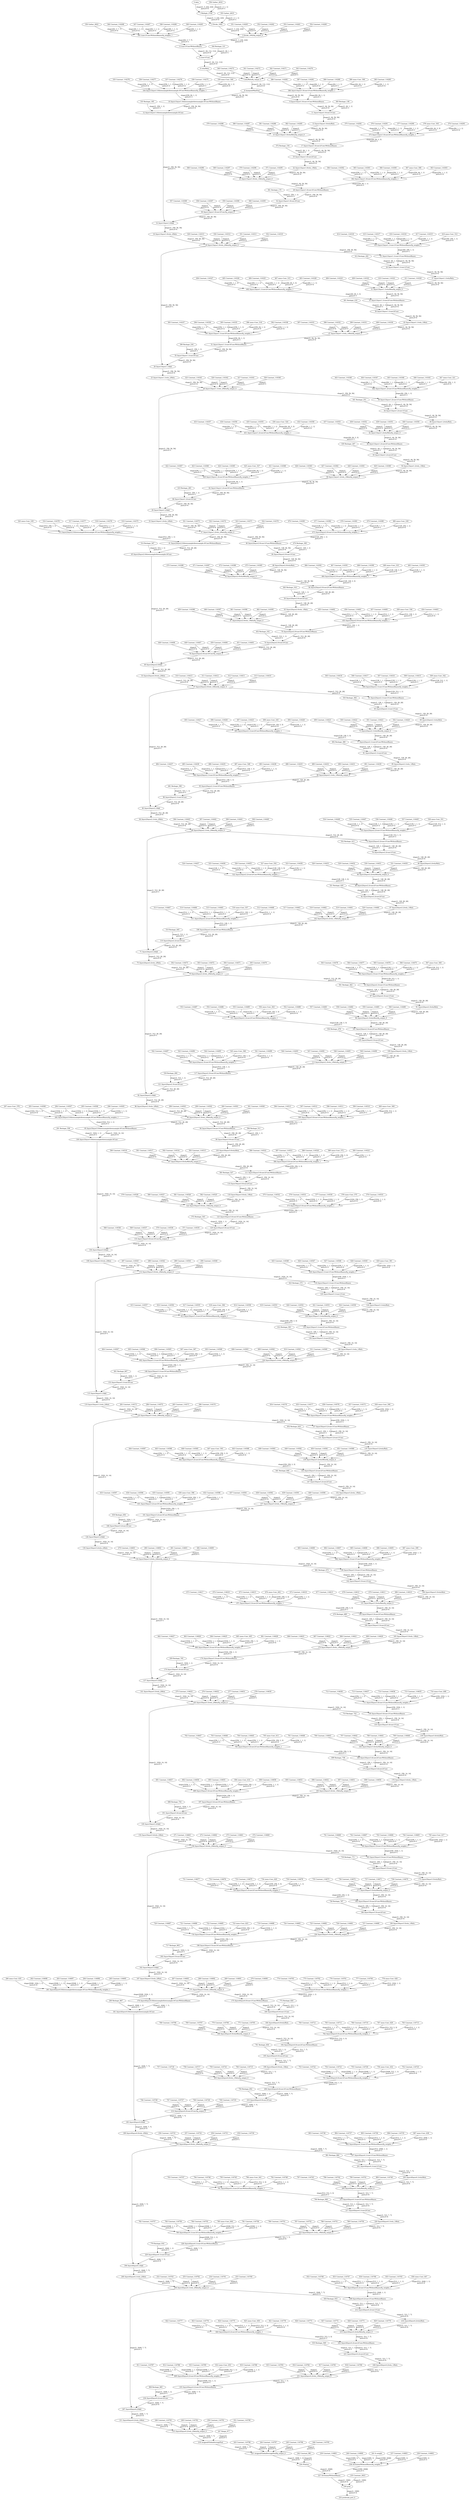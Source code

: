 strict digraph  {
"0 data" [id=0, type=Parameter];
"1 Multiply_2749" [id=1, type=Multiply];
"2 Divide_1002" [id=2, type=Add];
"3 Divide_1002/fq_output_0" [id=3, type=FakeQuantize];
"4 /conv1/Conv/WithoutBiases" [id=4, type=Convolution];
"5 /conv1/Conv" [id=5, type=Add];
"6 /relu/Relu" [id=6, type=Relu];
"7 /relu/Relu/fq_output_0" [id=7, type=FakeQuantize];
"8 /maxpool/MaxPool" [id=8, type=MaxPool];
"9 /layer1/layer1.0/conv1/Conv/WithoutBiases" [id=9, type=Convolution];
"10 /layer1/layer1.0/downsample/downsample.0/Conv/WithoutBiases" [id=10, type=Convolution];
"11 /layer1/layer1.0/conv1/Conv" [id=11, type=Add];
"12 /layer1/layer1.0/downsample/downsample.0/Conv" [id=12, type=Add];
"13 /layer1/layer1.0/relu/Relu" [id=13, type=Relu];
"14 /layer1/layer1.0/Add" [id=14, type=Add];
"15 /layer1/layer1.0/relu/Relu/fq_output_0" [id=15, type=FakeQuantize];
"16 /layer1/layer1.0/relu_2/Relu" [id=16, type=Relu];
"17 /layer1/layer1.0/conv2/Conv/WithoutBiases" [id=17, type=Convolution];
"18 /layer1/layer1.0/relu_2/Relu/fq_output_0" [id=18, type=FakeQuantize];
"19 /layer1/layer1.0/conv2/Conv" [id=19, type=Add];
"20 /layer1/layer1.1/Add" [id=20, type=Add];
"21 /layer1/layer1.1/conv1/Conv/WithoutBiases" [id=21, type=Convolution];
"22 /layer1/layer1.0/relu_1/Relu" [id=22, type=Relu];
"23 /layer1/layer1.1/relu_2/Relu" [id=23, type=Relu];
"24 /layer1/layer1.1/conv1/Conv" [id=24, type=Add];
"25 /layer1/layer1.0/relu_1/Relu/fq_output_0" [id=25, type=FakeQuantize];
"26 /layer1/layer1.1/relu_2/Relu/fq_output_0" [id=26, type=FakeQuantize];
"27 /layer1/layer1.1/relu/Relu" [id=27, type=Relu];
"28 /layer1/layer1.0/conv3/Conv/WithoutBiases" [id=28, type=Convolution];
"29 /layer1/layer1.2/Add" [id=29, type=Add];
"30 /layer1/layer1.2/conv1/Conv/WithoutBiases" [id=30, type=Convolution];
"31 /layer1/layer1.1/relu/Relu/fq_output_0" [id=31, type=FakeQuantize];
"32 /layer1/layer1.0/conv3/Conv" [id=32, type=Add];
"33 /layer1/layer1.2/relu_2/Relu" [id=33, type=Relu];
"34 /layer1/layer1.2/conv1/Conv" [id=34, type=Add];
"35 /layer1/layer1.1/conv2/Conv/WithoutBiases" [id=35, type=Convolution];
"36 /layer1/layer1.0/conv3/Conv/fq_output_0" [id=36, type=FakeQuantize];
"37 /layer1/layer1.2/relu_2/Relu/fq_output_0" [id=37, type=FakeQuantize];
"38 /layer1/layer1.2/relu/Relu" [id=38, type=Relu];
"39 /layer1/layer1.1/conv2/Conv" [id=39, type=Add];
"40 /layer2/layer2.0/conv1/Conv/WithoutBiases" [id=40, type=Convolution];
"41 /layer2/layer2.0/downsample/downsample.0/Conv/WithoutBiases" [id=41, type=Convolution];
"42 /layer1/layer1.2/relu/Relu/fq_output_0" [id=42, type=FakeQuantize];
"43 /layer1/layer1.1/relu_1/Relu" [id=43, type=Relu];
"44 /layer2/layer2.0/conv1/Conv" [id=44, type=Add];
"45 /layer2/layer2.0/downsample/downsample.0/Conv" [id=45, type=Add];
"46 /layer1/layer1.2/conv2/Conv/WithoutBiases" [id=46, type=Convolution];
"47 /layer1/layer1.1/relu_1/Relu/fq_output_0" [id=47, type=FakeQuantize];
"48 /layer2/layer2.0/relu/Relu" [id=48, type=Relu];
"49 /layer2/layer2.0/Add" [id=49, type=Add];
"50 /layer1/layer1.2/conv2/Conv" [id=50, type=Add];
"51 /layer1/layer1.1/conv3/Conv/WithoutBiases" [id=51, type=Convolution];
"52 /layer2/layer2.0/relu/Relu/fq_output_0" [id=52, type=FakeQuantize];
"53 /layer2/layer2.0/relu_2/Relu" [id=53, type=Relu];
"54 /layer1/layer1.2/relu_1/Relu" [id=54, type=Relu];
"55 /layer1/layer1.1/conv3/Conv" [id=55, type=Add];
"56 /layer2/layer2.0/conv2/Conv/WithoutBiases" [id=56, type=Convolution];
"57 /layer2/layer2.0/relu_2/Relu/fq_output_0" [id=57, type=FakeQuantize];
"58 /layer1/layer1.2/relu_1/Relu/fq_output_0" [id=58, type=FakeQuantize];
"59 /layer2/layer2.0/conv2/Conv" [id=59, type=Add];
"60 /layer2/layer2.1/Add" [id=60, type=Add];
"61 /layer2/layer2.1/conv1/Conv/WithoutBiases" [id=61, type=Convolution];
"62 /layer1/layer1.2/conv3/Conv/WithoutBiases" [id=62, type=Convolution];
"63 /layer2/layer2.0/relu_1/Relu" [id=63, type=Relu];
"64 /layer2/layer2.1/relu_2/Relu" [id=64, type=Relu];
"65 /layer2/layer2.1/conv1/Conv" [id=65, type=Add];
"66 /layer1/layer1.2/conv3/Conv" [id=66, type=Add];
"67 /layer2/layer2.0/relu_1/Relu/fq_output_0" [id=67, type=FakeQuantize];
"68 /layer2/layer2.1/relu_2/Relu/fq_output_0" [id=68, type=FakeQuantize];
"69 /layer2/layer2.1/relu/Relu" [id=69, type=Relu];
"70 /layer2/layer2.0/conv3/Conv/WithoutBiases" [id=70, type=Convolution];
"71 /layer2/layer2.2/Add" [id=71, type=Add];
"72 /layer2/layer2.2/conv1/Conv/WithoutBiases" [id=72, type=Convolution];
"73 /layer2/layer2.1/relu/Relu/fq_output_0" [id=73, type=FakeQuantize];
"74 /layer2/layer2.0/conv3/Conv" [id=74, type=Add];
"75 /layer2/layer2.2/relu_2/Relu" [id=75, type=Relu];
"76 /layer2/layer2.2/conv1/Conv" [id=76, type=Add];
"77 /layer2/layer2.1/conv2/Conv/WithoutBiases" [id=77, type=Convolution];
"78 /layer2/layer2.0/conv3/Conv/fq_output_0" [id=78, type=FakeQuantize];
"79 /layer2/layer2.2/relu_2/Relu/fq_output_0" [id=79, type=FakeQuantize];
"80 /layer2/layer2.2/relu/Relu" [id=80, type=Relu];
"81 /layer2/layer2.1/conv2/Conv" [id=81, type=Add];
"82 /layer2/layer2.3/Add" [id=82, type=Add];
"83 /layer2/layer2.3/conv1/Conv/WithoutBiases" [id=83, type=Convolution];
"84 /layer2/layer2.2/relu/Relu/fq_output_0" [id=84, type=FakeQuantize];
"85 /layer2/layer2.1/relu_1/Relu" [id=85, type=Relu];
"86 /layer2/layer2.3/relu_2/Relu" [id=86, type=Relu];
"87 /layer2/layer2.3/conv1/Conv" [id=87, type=Add];
"88 /layer2/layer2.2/conv2/Conv/WithoutBiases" [id=88, type=Convolution];
"89 /layer2/layer2.1/relu_1/Relu/fq_output_0" [id=89, type=FakeQuantize];
"90 /layer2/layer2.3/relu_2/Relu/fq_output_0" [id=90, type=FakeQuantize];
"91 /layer2/layer2.3/relu/Relu" [id=91, type=Relu];
"92 /layer2/layer2.2/conv2/Conv" [id=92, type=Add];
"93 /layer2/layer2.1/conv3/Conv/WithoutBiases" [id=93, type=Convolution];
"94 /layer3/layer3.0/conv1/Conv/WithoutBiases" [id=94, type=Convolution];
"95 /layer3/layer3.0/downsample/downsample.0/Conv/WithoutBiases" [id=95, type=Convolution];
"96 /layer2/layer2.3/relu/Relu/fq_output_0" [id=96, type=FakeQuantize];
"97 /layer2/layer2.2/relu_1/Relu" [id=97, type=Relu];
"98 /layer2/layer2.1/conv3/Conv" [id=98, type=Add];
"99 /layer3/layer3.0/conv1/Conv" [id=99, type=Add];
"100 /layer3/layer3.0/downsample/downsample.0/Conv" [id=100, type=Add];
"101 /layer2/layer2.3/conv2/Conv/WithoutBiases" [id=101, type=Convolution];
"102 /layer2/layer2.2/relu_1/Relu/fq_output_0" [id=102, type=FakeQuantize];
"103 /layer3/layer3.0/relu/Relu" [id=103, type=Relu];
"104 /layer3/layer3.0/Add" [id=104, type=Add];
"105 /layer2/layer2.3/conv2/Conv" [id=105, type=Add];
"106 /layer2/layer2.2/conv3/Conv/WithoutBiases" [id=106, type=Convolution];
"107 /layer3/layer3.0/relu/Relu/fq_output_0" [id=107, type=FakeQuantize];
"108 /layer3/layer3.0/relu_2/Relu" [id=108, type=Relu];
"109 /layer2/layer2.3/relu_1/Relu" [id=109, type=Relu];
"110 /layer2/layer2.2/conv3/Conv" [id=110, type=Add];
"111 /layer3/layer3.0/conv2/Conv/WithoutBiases" [id=111, type=Convolution];
"112 /layer3/layer3.0/relu_2/Relu/fq_output_0" [id=112, type=FakeQuantize];
"113 /layer2/layer2.3/relu_1/Relu/fq_output_0" [id=113, type=FakeQuantize];
"114 /layer3/layer3.0/conv2/Conv" [id=114, type=Add];
"115 /layer3/layer3.1/Add" [id=115, type=Add];
"116 /layer3/layer3.1/conv1/Conv/WithoutBiases" [id=116, type=Convolution];
"117 /layer2/layer2.3/conv3/Conv/WithoutBiases" [id=117, type=Convolution];
"118 /layer3/layer3.0/relu_1/Relu" [id=118, type=Relu];
"119 /layer3/layer3.1/relu_2/Relu" [id=119, type=Relu];
"120 /layer3/layer3.1/conv1/Conv" [id=120, type=Add];
"121 /layer2/layer2.3/conv3/Conv" [id=121, type=Add];
"122 /layer3/layer3.0/relu_1/Relu/fq_output_0" [id=122, type=FakeQuantize];
"123 /layer3/layer3.1/relu_2/Relu/fq_output_0" [id=123, type=FakeQuantize];
"124 /layer3/layer3.1/relu/Relu" [id=124, type=Relu];
"125 /layer3/layer3.0/conv3/Conv/WithoutBiases" [id=125, type=Convolution];
"126 /layer3/layer3.2/Add" [id=126, type=Add];
"127 /layer3/layer3.2/conv1/Conv/WithoutBiases" [id=127, type=Convolution];
"128 /layer3/layer3.1/relu/Relu/fq_output_0" [id=128, type=FakeQuantize];
"129 /layer3/layer3.0/conv3/Conv" [id=129, type=Add];
"130 /layer3/layer3.2/relu_2/Relu" [id=130, type=Relu];
"131 /layer3/layer3.2/conv1/Conv" [id=131, type=Add];
"132 /layer3/layer3.1/conv2/Conv/WithoutBiases" [id=132, type=Convolution];
"133 /layer3/layer3.0/conv3/Conv/fq_output_0" [id=133, type=FakeQuantize];
"134 /layer3/layer3.2/relu_2/Relu/fq_output_0" [id=134, type=FakeQuantize];
"135 /layer3/layer3.2/relu/Relu" [id=135, type=Relu];
"136 /layer3/layer3.1/conv2/Conv" [id=136, type=Add];
"137 /layer3/layer3.3/Add" [id=137, type=Add];
"138 /layer3/layer3.3/conv1/Conv/WithoutBiases" [id=138, type=Convolution];
"139 /layer3/layer3.2/relu/Relu/fq_output_0" [id=139, type=FakeQuantize];
"140 /layer3/layer3.1/relu_1/Relu" [id=140, type=Relu];
"141 /layer3/layer3.3/relu_2/Relu" [id=141, type=Relu];
"142 /layer3/layer3.3/conv1/Conv" [id=142, type=Add];
"143 /layer3/layer3.2/conv2/Conv/WithoutBiases" [id=143, type=Convolution];
"144 /layer3/layer3.1/relu_1/Relu/fq_output_0" [id=144, type=FakeQuantize];
"145 /layer3/layer3.3/relu_2/Relu/fq_output_0" [id=145, type=FakeQuantize];
"146 /layer3/layer3.3/relu/Relu" [id=146, type=Relu];
"147 /layer3/layer3.2/conv2/Conv" [id=147, type=Add];
"148 /layer3/layer3.1/conv3/Conv/WithoutBiases" [id=148, type=Convolution];
"149 /layer3/layer3.4/Add" [id=149, type=Add];
"150 /layer3/layer3.4/conv1/Conv/WithoutBiases" [id=150, type=Convolution];
"151 /layer3/layer3.3/relu/Relu/fq_output_0" [id=151, type=FakeQuantize];
"152 /layer3/layer3.2/relu_1/Relu" [id=152, type=Relu];
"153 /layer3/layer3.1/conv3/Conv" [id=153, type=Add];
"154 /layer3/layer3.4/relu_2/Relu" [id=154, type=Relu];
"155 /layer3/layer3.4/conv1/Conv" [id=155, type=Add];
"156 /layer3/layer3.3/conv2/Conv/WithoutBiases" [id=156, type=Convolution];
"157 /layer3/layer3.2/relu_1/Relu/fq_output_0" [id=157, type=FakeQuantize];
"158 /layer3/layer3.4/relu_2/Relu/fq_output_0" [id=158, type=FakeQuantize];
"159 /layer3/layer3.4/relu/Relu" [id=159, type=Relu];
"160 /layer3/layer3.3/conv2/Conv" [id=160, type=Add];
"161 /layer3/layer3.2/conv3/Conv/WithoutBiases" [id=161, type=Convolution];
"162 /layer3/layer3.5/Add" [id=162, type=Add];
"163 /layer3/layer3.5/conv1/Conv/WithoutBiases" [id=163, type=Convolution];
"164 /layer3/layer3.4/relu/Relu/fq_output_0" [id=164, type=FakeQuantize];
"165 /layer3/layer3.3/relu_1/Relu" [id=165, type=Relu];
"166 /layer3/layer3.2/conv3/Conv" [id=166, type=Add];
"167 /layer3/layer3.5/relu_2/Relu" [id=167, type=Relu];
"168 /layer3/layer3.5/conv1/Conv" [id=168, type=Add];
"169 /layer3/layer3.4/conv2/Conv/WithoutBiases" [id=169, type=Convolution];
"170 /layer3/layer3.3/relu_1/Relu/fq_output_0" [id=170, type=FakeQuantize];
"171 /layer3/layer3.5/relu_2/Relu/fq_output_0" [id=171, type=FakeQuantize];
"172 /layer3/layer3.5/relu/Relu" [id=172, type=Relu];
"173 /layer3/layer3.4/conv2/Conv" [id=173, type=Add];
"174 /layer3/layer3.3/conv3/Conv/WithoutBiases" [id=174, type=Convolution];
"175 /layer4/layer4.0/conv1/Conv/WithoutBiases" [id=175, type=Convolution];
"176 /layer4/layer4.0/downsample/downsample.0/Conv/WithoutBiases" [id=176, type=Convolution];
"177 /layer3/layer3.5/relu/Relu/fq_output_0" [id=177, type=FakeQuantize];
"178 /layer3/layer3.4/relu_1/Relu" [id=178, type=Relu];
"179 /layer3/layer3.3/conv3/Conv" [id=179, type=Add];
"180 /layer4/layer4.0/conv1/Conv" [id=180, type=Add];
"181 /layer4/layer4.0/downsample/downsample.0/Conv" [id=181, type=Add];
"182 /layer3/layer3.5/conv2/Conv/WithoutBiases" [id=182, type=Convolution];
"183 /layer3/layer3.4/relu_1/Relu/fq_output_0" [id=183, type=FakeQuantize];
"184 /layer4/layer4.0/relu/Relu" [id=184, type=Relu];
"185 /layer4/layer4.0/Add" [id=185, type=Add];
"186 /layer3/layer3.5/conv2/Conv" [id=186, type=Add];
"187 /layer3/layer3.4/conv3/Conv/WithoutBiases" [id=187, type=Convolution];
"188 /layer4/layer4.0/relu/Relu/fq_output_0" [id=188, type=FakeQuantize];
"189 /layer4/layer4.0/relu_2/Relu" [id=189, type=Relu];
"190 /layer3/layer3.5/relu_1/Relu" [id=190, type=Relu];
"191 /layer3/layer3.4/conv3/Conv" [id=191, type=Add];
"192 /layer4/layer4.0/conv2/Conv/WithoutBiases" [id=192, type=Convolution];
"193 /layer4/layer4.0/relu_2/Relu/fq_output_0" [id=193, type=FakeQuantize];
"194 /layer3/layer3.5/relu_1/Relu/fq_output_0" [id=194, type=FakeQuantize];
"195 /layer4/layer4.0/conv2/Conv" [id=195, type=Add];
"196 /layer4/layer4.1/Add" [id=196, type=Add];
"197 /layer4/layer4.1/conv1/Conv/WithoutBiases" [id=197, type=Convolution];
"198 /layer3/layer3.5/conv3/Conv/WithoutBiases" [id=198, type=Convolution];
"199 /layer4/layer4.0/relu_1/Relu" [id=199, type=Relu];
"200 /layer4/layer4.1/relu_2/Relu" [id=200, type=Relu];
"201 /layer4/layer4.1/conv1/Conv" [id=201, type=Add];
"202 /layer3/layer3.5/conv3/Conv" [id=202, type=Add];
"203 /layer4/layer4.0/relu_1/Relu/fq_output_0" [id=203, type=FakeQuantize];
"204 /layer4/layer4.1/relu_2/Relu/fq_output_0" [id=204, type=FakeQuantize];
"205 /layer4/layer4.1/relu/Relu" [id=205, type=Relu];
"206 /layer4/layer4.0/conv3/Conv/WithoutBiases" [id=206, type=Convolution];
"207 /layer4/layer4.2/Add" [id=207, type=Add];
"208 /layer4/layer4.2/conv1/Conv/WithoutBiases" [id=208, type=Convolution];
"209 /layer4/layer4.1/relu/Relu/fq_output_0" [id=209, type=FakeQuantize];
"210 /layer4/layer4.0/conv3/Conv" [id=210, type=Add];
"211 /layer4/layer4.2/relu_2/Relu" [id=211, type=Relu];
"212 /layer4/layer4.2/conv1/Conv" [id=212, type=Add];
"213 /layer4/layer4.1/conv2/Conv/WithoutBiases" [id=213, type=Convolution];
"214 /layer4/layer4.0/conv3/Conv/fq_output_0" [id=214, type=FakeQuantize];
"215 /layer4/layer4.2/relu_2/Relu/fq_output_0" [id=215, type=FakeQuantize];
"216 /layer4/layer4.2/relu/Relu" [id=216, type=Relu];
"217 /layer4/layer4.1/conv2/Conv" [id=217, type=Add];
"218 /avgpool/GlobalAveragePool" [id=218, type=ReduceMean];
"219 /layer4/layer4.2/relu/Relu/fq_output_0" [id=219, type=FakeQuantize];
"220 /layer4/layer4.1/relu_1/Relu" [id=220, type=Relu];
"221 /avgpool/GlobalAveragePool/fq_output_0" [id=221, type=FakeQuantize];
"222 /layer4/layer4.2/conv2/Conv/WithoutBiases" [id=222, type=Convolution];
"223 /layer4/layer4.1/relu_1/Relu/fq_output_0" [id=223, type=FakeQuantize];
"224 /Flatten" [id=224, type=Reshape];
"225 /layer4/layer4.2/conv2/Conv" [id=225, type=Add];
"226 /layer4/layer4.1/conv3/Conv/WithoutBiases" [id=226, type=Convolution];
"227 /fc/Gemm/WithoutBiases" [id=227, type=MatMul];
"228 /layer4/layer4.2/relu_1/Relu" [id=228, type=Relu];
"229 /layer4/layer4.1/conv3/Conv" [id=229, type=Add];
"230 prob" [id=230, type=Add];
"231 /layer4/layer4.2/relu_1/Relu/fq_output_0" [id=231, type=FakeQuantize];
"232 prob/sink_port_0" [id=232, type=Result];
"233 /layer4/layer4.2/conv3/Conv/WithoutBiases" [id=233, type=Convolution];
"234 /layer4/layer4.2/conv3/Conv" [id=234, type=Add];
"235 Constant_2823" [id=235, type=Constant];
"236 /fc/Gemm/WithoutBiases/fq_weights_1" [id=236, type=FakeQuantize];
"237 Constant_116803" [id=237, type=Constant];
"238 Constant_116802" [id=238, type=Constant];
"239 Constant_116801" [id=239, type=Constant];
"240 Constant_116800" [id=240, type=Constant];
"241 fc.weight" [id=241, type=Constant];
"242 Constant_981" [id=242, type=Constant];
"243 Constant_116798" [id=243, type=Constant];
"244 Constant_116797" [id=244, type=Constant];
"245 Constant_116796" [id=245, type=Constant];
"246 Constant_116795" [id=246, type=Constant];
"247 Range_977" [id=247, type=Constant];
"248 Constant_116793" [id=248, type=Constant];
"249 Constant_116792" [id=249, type=Constant];
"250 Constant_116791" [id=250, type=Constant];
"251 Constant_116790" [id=251, type=Constant];
"252 Constant_116763" [id=252, type=Constant];
"253 Constant_116762" [id=253, type=Constant];
"254 Constant_116761" [id=254, type=Constant];
"255 Constant_116760" [id=255, type=Constant];
"256 Constant_116733" [id=256, type=Constant];
"257 Constant_116732" [id=257, type=Constant];
"258 Constant_116731" [id=258, type=Constant];
"259 Constant_116730" [id=259, type=Constant];
"260 Reshape_867" [id=260, type=Constant];
"261 /layer4/layer4.0/downsample/downsample.0/Conv/WithoutBiases/fq_weights_1" [id=261, type=FakeQuantize];
"262 Constant_116698" [id=262, type=Constant];
"263 Constant_116697" [id=263, type=Constant];
"264 Constant_116696" [id=264, type=Constant];
"265 Constant_116695" [id=265, type=Constant];
"266 onnx^^Conv_635" [id=266, label="266 onnx::Conv_635", type=Constant];
"267 Constant_116693" [id=267, type=Constant];
"268 Constant_116692" [id=268, type=Constant];
"269 Constant_116691" [id=269, type=Constant];
"270 Constant_116690" [id=270, type=Constant];
"271 Constant_116663" [id=271, type=Constant];
"272 Constant_116662" [id=272, type=Constant];
"273 Constant_116661" [id=273, type=Constant];
"274 Constant_116660" [id=274, type=Constant];
"275 Constant_116633" [id=275, type=Constant];
"276 Constant_116632" [id=276, type=Constant];
"277 Constant_116631" [id=277, type=Constant];
"278 Constant_116630" [id=278, type=Constant];
"279 Constant_116603" [id=279, type=Constant];
"280 Constant_116602" [id=280, type=Constant];
"281 Constant_116601" [id=281, type=Constant];
"282 Constant_116600" [id=282, type=Constant];
"283 Constant_116573" [id=283, type=Constant];
"284 Constant_116572" [id=284, type=Constant];
"285 Constant_116571" [id=285, type=Constant];
"286 Constant_116570" [id=286, type=Constant];
"287 Constant_116543" [id=287, type=Constant];
"288 Constant_116542" [id=288, type=Constant];
"289 Constant_116541" [id=289, type=Constant];
"290 Constant_116540" [id=290, type=Constant];
"291 Reshape_558" [id=291, type=Constant];
"292 /layer3/layer3.0/downsample/downsample.0/Conv/WithoutBiases/fq_weights_1" [id=292, type=FakeQuantize];
"293 Constant_116508" [id=293, type=Constant];
"294 Constant_116507" [id=294, type=Constant];
"295 Constant_116506" [id=295, type=Constant];
"296 Constant_116505" [id=296, type=Constant];
"297 onnx^^Conv_578" [id=297, label="297 onnx::Conv_578", type=Constant];
"298 Constant_116503" [id=298, type=Constant];
"299 Constant_116502" [id=299, type=Constant];
"300 Constant_116501" [id=300, type=Constant];
"301 Constant_116500" [id=301, type=Constant];
"302 Constant_116473" [id=302, type=Constant];
"303 Constant_116472" [id=303, type=Constant];
"304 Constant_116471" [id=304, type=Constant];
"305 Constant_116470" [id=305, type=Constant];
"306 Constant_116443" [id=306, type=Constant];
"307 Constant_116442" [id=307, type=Constant];
"308 Constant_116441" [id=308, type=Constant];
"309 Constant_116440" [id=309, type=Constant];
"310 Constant_116413" [id=310, type=Constant];
"311 Constant_116412" [id=311, type=Constant];
"312 Constant_116411" [id=312, type=Constant];
"313 Constant_116410" [id=313, type=Constant];
"314 Reshape_347" [id=314, type=Constant];
"315 /layer2/layer2.0/downsample/downsample.0/Conv/WithoutBiases/fq_weights_1" [id=315, type=FakeQuantize];
"316 Constant_116378" [id=316, type=Constant];
"317 Constant_116377" [id=317, type=Constant];
"318 Constant_116376" [id=318, type=Constant];
"319 Constant_116375" [id=319, type=Constant];
"320 onnx^^Conv_539" [id=320, label="320 onnx::Conv_539", type=Constant];
"321 Constant_116373" [id=321, type=Constant];
"322 Constant_116372" [id=322, type=Constant];
"323 Constant_116371" [id=323, type=Constant];
"324 Constant_116370" [id=324, type=Constant];
"325 Constant_116343" [id=325, type=Constant];
"326 Constant_116342" [id=326, type=Constant];
"327 Constant_116341" [id=327, type=Constant];
"328 Constant_116340" [id=328, type=Constant];
"329 Constant_116313" [id=329, type=Constant];
"330 Constant_116312" [id=330, type=Constant];
"331 Constant_116311" [id=331, type=Constant];
"332 Constant_116310" [id=332, type=Constant];
"333 Reshape_185" [id=333, type=Constant];
"334 /layer1/layer1.0/downsample/downsample.0/Conv/WithoutBiases/fq_weights_1" [id=334, type=FakeQuantize];
"335 Constant_116278" [id=335, type=Constant];
"336 Constant_116277" [id=336, type=Constant];
"337 Constant_116276" [id=337, type=Constant];
"338 Constant_116275" [id=338, type=Constant];
"339 onnx^^Conv_509" [id=339, label="339 onnx::Conv_509", type=Constant];
"340 Constant_116273" [id=340, type=Constant];
"341 Constant_116272" [id=341, type=Constant];
"342 Constant_116271" [id=342, type=Constant];
"343 Constant_116270" [id=343, type=Constant];
"344 Reshape_121" [id=344, type=Constant];
"345 /conv1/Conv/WithoutBiases/fq_weights_1" [id=345, type=FakeQuantize];
"346 Constant_116268" [id=346, type=Constant];
"347 Constant_116267" [id=347, type=Constant];
"348 Constant_116266" [id=348, type=Constant];
"349 Constant_116265" [id=349, type=Constant];
"350 Gather_2822" [id=350, type=Constant];
"351 Constant_116263" [id=351, type=Constant];
"352 Constant_116262" [id=352, type=Constant];
"353 Constant_116261" [id=353, type=Constant];
"354 Constant_116260" [id=354, type=Constant];
"355 Gather_2819" [id=355, type=Constant];
"356 Gather_2816" [id=356, type=Constant];
"357 Constant_116308" [id=357, type=Constant];
"358 Constant_116307" [id=358, type=Constant];
"359 Constant_116306" [id=359, type=Constant];
"360 Constant_116305" [id=360, type=Constant];
"361 Reshape_170" [id=361, type=Constant];
"362 /layer1/layer1.0/conv3/Conv/WithoutBiases/fq_weights_1" [id=362, type=FakeQuantize];
"363 Constant_116303" [id=363, type=Constant];
"364 Constant_116302" [id=364, type=Constant];
"365 Constant_116301" [id=365, type=Constant];
"366 Constant_116300" [id=366, type=Constant];
"367 onnx^^Conv_506" [id=367, label="367 onnx::Conv_506", type=Constant];
"368 Constant_116298" [id=368, type=Constant];
"369 Constant_116297" [id=369, type=Constant];
"370 Constant_116296" [id=370, type=Constant];
"371 Constant_116295" [id=371, type=Constant];
"372 Reshape_154" [id=372, type=Constant];
"373 /layer1/layer1.0/conv2/Conv/WithoutBiases/fq_weights_1" [id=373, type=FakeQuantize];
"374 Constant_116293" [id=374, type=Constant];
"375 Constant_116292" [id=375, type=Constant];
"376 Constant_116291" [id=376, type=Constant];
"377 Constant_116290" [id=377, type=Constant];
"378 onnx^^Conv_503" [id=378, label="378 onnx::Conv_503", type=Constant];
"379 Constant_116288" [id=379, type=Constant];
"380 Constant_116287" [id=380, type=Constant];
"381 Constant_116286" [id=381, type=Constant];
"382 Constant_116285" [id=382, type=Constant];
"383 Reshape_138" [id=383, type=Constant];
"384 /layer1/layer1.0/conv1/Conv/WithoutBiases/fq_weights_1" [id=384, type=FakeQuantize];
"385 Constant_116283" [id=385, type=Constant];
"386 Constant_116282" [id=386, type=Constant];
"387 Constant_116281" [id=387, type=Constant];
"388 Constant_116280" [id=388, type=Constant];
"389 onnx^^Conv_500" [id=389, label="389 onnx::Conv_500", type=Constant];
"390 Reshape_234" [id=390, type=Constant];
"391 /layer1/layer1.1/conv3/Conv/WithoutBiases/fq_weights_1" [id=391, type=FakeQuantize];
"392 Constant_116338" [id=392, type=Constant];
"393 Constant_116337" [id=393, type=Constant];
"394 Constant_116336" [id=394, type=Constant];
"395 Constant_116335" [id=395, type=Constant];
"396 onnx^^Conv_518" [id=396, label="396 onnx::Conv_518", type=Constant];
"397 Constant_116333" [id=397, type=Constant];
"398 Constant_116332" [id=398, type=Constant];
"399 Constant_116331" [id=399, type=Constant];
"400 Constant_116330" [id=400, type=Constant];
"401 Reshape_218" [id=401, type=Constant];
"402 /layer1/layer1.1/conv2/Conv/WithoutBiases/fq_weights_1" [id=402, type=FakeQuantize];
"403 Constant_116328" [id=403, type=Constant];
"404 Constant_116327" [id=404, type=Constant];
"405 Constant_116326" [id=405, type=Constant];
"406 Constant_116325" [id=406, type=Constant];
"407 onnx^^Conv_515" [id=407, label="407 onnx::Conv_515", type=Constant];
"408 Constant_116323" [id=408, type=Constant];
"409 Constant_116322" [id=409, type=Constant];
"410 Constant_116321" [id=410, type=Constant];
"411 Constant_116320" [id=411, type=Constant];
"412 Reshape_202" [id=412, type=Constant];
"413 /layer1/layer1.1/conv1/Conv/WithoutBiases/fq_weights_1" [id=413, type=FakeQuantize];
"414 Constant_116318" [id=414, type=Constant];
"415 Constant_116317" [id=415, type=Constant];
"416 Constant_116316" [id=416, type=Constant];
"417 Constant_116315" [id=417, type=Constant];
"418 onnx^^Conv_512" [id=418, label="418 onnx::Conv_512", type=Constant];
"419 Reshape_283" [id=419, type=Constant];
"420 /layer1/layer1.2/conv3/Conv/WithoutBiases/fq_weights_1" [id=420, type=FakeQuantize];
"421 Constant_116368" [id=421, type=Constant];
"422 Constant_116367" [id=422, type=Constant];
"423 Constant_116366" [id=423, type=Constant];
"424 Constant_116365" [id=424, type=Constant];
"425 onnx^^Conv_527" [id=425, label="425 onnx::Conv_527", type=Constant];
"426 Constant_116363" [id=426, type=Constant];
"427 Constant_116362" [id=427, type=Constant];
"428 Constant_116361" [id=428, type=Constant];
"429 Constant_116360" [id=429, type=Constant];
"430 Reshape_267" [id=430, type=Constant];
"431 /layer1/layer1.2/conv2/Conv/WithoutBiases/fq_weights_1" [id=431, type=FakeQuantize];
"432 Constant_116358" [id=432, type=Constant];
"433 Constant_116357" [id=433, type=Constant];
"434 Constant_116356" [id=434, type=Constant];
"435 Constant_116355" [id=435, type=Constant];
"436 onnx^^Conv_524" [id=436, label="436 onnx::Conv_524", type=Constant];
"437 Constant_116353" [id=437, type=Constant];
"438 Constant_116352" [id=438, type=Constant];
"439 Constant_116351" [id=439, type=Constant];
"440 Constant_116350" [id=440, type=Constant];
"441 Reshape_251" [id=441, type=Constant];
"442 /layer1/layer1.2/conv1/Conv/WithoutBiases/fq_weights_1" [id=442, type=FakeQuantize];
"443 Constant_116348" [id=443, type=Constant];
"444 Constant_116347" [id=444, type=Constant];
"445 Constant_116346" [id=445, type=Constant];
"446 Constant_116345" [id=446, type=Constant];
"447 onnx^^Conv_521" [id=447, label="447 onnx::Conv_521", type=Constant];
"448 Constant_116408" [id=448, type=Constant];
"449 Constant_116407" [id=449, type=Constant];
"450 Constant_116406" [id=450, type=Constant];
"451 Constant_116405" [id=451, type=Constant];
"452 Reshape_332" [id=452, type=Constant];
"453 /layer2/layer2.0/conv3/Conv/WithoutBiases/fq_weights_1" [id=453, type=FakeQuantize];
"454 Constant_116403" [id=454, type=Constant];
"455 Constant_116402" [id=455, type=Constant];
"456 Constant_116401" [id=456, type=Constant];
"457 Constant_116400" [id=457, type=Constant];
"458 onnx^^Conv_536" [id=458, label="458 onnx::Conv_536", type=Constant];
"459 Constant_116398" [id=459, type=Constant];
"460 Constant_116397" [id=460, type=Constant];
"461 Constant_116396" [id=461, type=Constant];
"462 Constant_116395" [id=462, type=Constant];
"463 Reshape_316" [id=463, type=Constant];
"464 /layer2/layer2.0/conv2/Conv/WithoutBiases/fq_weights_1" [id=464, type=FakeQuantize];
"465 Constant_116393" [id=465, type=Constant];
"466 Constant_116392" [id=466, type=Constant];
"467 Constant_116391" [id=467, type=Constant];
"468 Constant_116390" [id=468, type=Constant];
"469 onnx^^Conv_533" [id=469, label="469 onnx::Conv_533", type=Constant];
"470 Constant_116388" [id=470, type=Constant];
"471 Constant_116387" [id=471, type=Constant];
"472 Constant_116386" [id=472, type=Constant];
"473 Constant_116385" [id=473, type=Constant];
"474 Reshape_300" [id=474, type=Constant];
"475 /layer2/layer2.0/conv1/Conv/WithoutBiases/fq_weights_1" [id=475, type=FakeQuantize];
"476 Constant_116383" [id=476, type=Constant];
"477 Constant_116382" [id=477, type=Constant];
"478 Constant_116381" [id=478, type=Constant];
"479 Constant_116380" [id=479, type=Constant];
"480 onnx^^Conv_530" [id=480, label="480 onnx::Conv_530", type=Constant];
"481 Reshape_396" [id=481, type=Constant];
"482 /layer2/layer2.1/conv3/Conv/WithoutBiases/fq_weights_1" [id=482, type=FakeQuantize];
"483 Constant_116438" [id=483, type=Constant];
"484 Constant_116437" [id=484, type=Constant];
"485 Constant_116436" [id=485, type=Constant];
"486 Constant_116435" [id=486, type=Constant];
"487 onnx^^Conv_548" [id=487, label="487 onnx::Conv_548", type=Constant];
"488 Constant_116433" [id=488, type=Constant];
"489 Constant_116432" [id=489, type=Constant];
"490 Constant_116431" [id=490, type=Constant];
"491 Constant_116430" [id=491, type=Constant];
"492 Reshape_380" [id=492, type=Constant];
"493 /layer2/layer2.1/conv2/Conv/WithoutBiases/fq_weights_1" [id=493, type=FakeQuantize];
"494 Constant_116428" [id=494, type=Constant];
"495 Constant_116427" [id=495, type=Constant];
"496 Constant_116426" [id=496, type=Constant];
"497 Constant_116425" [id=497, type=Constant];
"498 onnx^^Conv_545" [id=498, label="498 onnx::Conv_545", type=Constant];
"499 Constant_116423" [id=499, type=Constant];
"500 Constant_116422" [id=500, type=Constant];
"501 Constant_116421" [id=501, type=Constant];
"502 Constant_116420" [id=502, type=Constant];
"503 Reshape_364" [id=503, type=Constant];
"504 /layer2/layer2.1/conv1/Conv/WithoutBiases/fq_weights_1" [id=504, type=FakeQuantize];
"505 Constant_116418" [id=505, type=Constant];
"506 Constant_116417" [id=506, type=Constant];
"507 Constant_116416" [id=507, type=Constant];
"508 Constant_116415" [id=508, type=Constant];
"509 onnx^^Conv_542" [id=509, label="509 onnx::Conv_542", type=Constant];
"510 Reshape_445" [id=510, type=Constant];
"511 /layer2/layer2.2/conv3/Conv/WithoutBiases/fq_weights_1" [id=511, type=FakeQuantize];
"512 Constant_116468" [id=512, type=Constant];
"513 Constant_116467" [id=513, type=Constant];
"514 Constant_116466" [id=514, type=Constant];
"515 Constant_116465" [id=515, type=Constant];
"516 onnx^^Conv_557" [id=516, label="516 onnx::Conv_557", type=Constant];
"517 Constant_116463" [id=517, type=Constant];
"518 Constant_116462" [id=518, type=Constant];
"519 Constant_116461" [id=519, type=Constant];
"520 Constant_116460" [id=520, type=Constant];
"521 Reshape_429" [id=521, type=Constant];
"522 /layer2/layer2.2/conv2/Conv/WithoutBiases/fq_weights_1" [id=522, type=FakeQuantize];
"523 Constant_116458" [id=523, type=Constant];
"524 Constant_116457" [id=524, type=Constant];
"525 Constant_116456" [id=525, type=Constant];
"526 Constant_116455" [id=526, type=Constant];
"527 onnx^^Conv_554" [id=527, label="527 onnx::Conv_554", type=Constant];
"528 Constant_116453" [id=528, type=Constant];
"529 Constant_116452" [id=529, type=Constant];
"530 Constant_116451" [id=530, type=Constant];
"531 Constant_116450" [id=531, type=Constant];
"532 Reshape_413" [id=532, type=Constant];
"533 /layer2/layer2.2/conv1/Conv/WithoutBiases/fq_weights_1" [id=533, type=FakeQuantize];
"534 Constant_116448" [id=534, type=Constant];
"535 Constant_116447" [id=535, type=Constant];
"536 Constant_116446" [id=536, type=Constant];
"537 Constant_116445" [id=537, type=Constant];
"538 onnx^^Conv_551" [id=538, label="538 onnx::Conv_551", type=Constant];
"539 Reshape_494" [id=539, type=Constant];
"540 /layer2/layer2.3/conv3/Conv/WithoutBiases/fq_weights_1" [id=540, type=FakeQuantize];
"541 Constant_116498" [id=541, type=Constant];
"542 Constant_116497" [id=542, type=Constant];
"543 Constant_116496" [id=543, type=Constant];
"544 Constant_116495" [id=544, type=Constant];
"545 onnx^^Conv_566" [id=545, label="545 onnx::Conv_566", type=Constant];
"546 Constant_116493" [id=546, type=Constant];
"547 Constant_116492" [id=547, type=Constant];
"548 Constant_116491" [id=548, type=Constant];
"549 Constant_116490" [id=549, type=Constant];
"550 Reshape_478" [id=550, type=Constant];
"551 /layer2/layer2.3/conv2/Conv/WithoutBiases/fq_weights_1" [id=551, type=FakeQuantize];
"552 Constant_116488" [id=552, type=Constant];
"553 Constant_116487" [id=553, type=Constant];
"554 Constant_116486" [id=554, type=Constant];
"555 Constant_116485" [id=555, type=Constant];
"556 onnx^^Conv_563" [id=556, label="556 onnx::Conv_563", type=Constant];
"557 Constant_116483" [id=557, type=Constant];
"558 Constant_116482" [id=558, type=Constant];
"559 Constant_116481" [id=559, type=Constant];
"560 Constant_116480" [id=560, type=Constant];
"561 Reshape_462" [id=561, type=Constant];
"562 /layer2/layer2.3/conv1/Conv/WithoutBiases/fq_weights_1" [id=562, type=FakeQuantize];
"563 Constant_116478" [id=563, type=Constant];
"564 Constant_116477" [id=564, type=Constant];
"565 Constant_116476" [id=565, type=Constant];
"566 Constant_116475" [id=566, type=Constant];
"567 onnx^^Conv_560" [id=567, label="567 onnx::Conv_560", type=Constant];
"568 Constant_116538" [id=568, type=Constant];
"569 Constant_116537" [id=569, type=Constant];
"570 Constant_116536" [id=570, type=Constant];
"571 Constant_116535" [id=571, type=Constant];
"572 Reshape_543" [id=572, type=Constant];
"573 /layer3/layer3.0/conv3/Conv/WithoutBiases/fq_weights_1" [id=573, type=FakeQuantize];
"574 Constant_116533" [id=574, type=Constant];
"575 Constant_116532" [id=575, type=Constant];
"576 Constant_116531" [id=576, type=Constant];
"577 Constant_116530" [id=577, type=Constant];
"578 onnx^^Conv_575" [id=578, label="578 onnx::Conv_575", type=Constant];
"579 Constant_116528" [id=579, type=Constant];
"580 Constant_116527" [id=580, type=Constant];
"581 Constant_116526" [id=581, type=Constant];
"582 Constant_116525" [id=582, type=Constant];
"583 Reshape_527" [id=583, type=Constant];
"584 /layer3/layer3.0/conv2/Conv/WithoutBiases/fq_weights_1" [id=584, type=FakeQuantize];
"585 Constant_116523" [id=585, type=Constant];
"586 Constant_116522" [id=586, type=Constant];
"587 Constant_116521" [id=587, type=Constant];
"588 Constant_116520" [id=588, type=Constant];
"589 onnx^^Conv_572" [id=589, label="589 onnx::Conv_572", type=Constant];
"590 Constant_116518" [id=590, type=Constant];
"591 Constant_116517" [id=591, type=Constant];
"592 Constant_116516" [id=592, type=Constant];
"593 Constant_116515" [id=593, type=Constant];
"594 Reshape_511" [id=594, type=Constant];
"595 /layer3/layer3.0/conv1/Conv/WithoutBiases/fq_weights_1" [id=595, type=FakeQuantize];
"596 Constant_116513" [id=596, type=Constant];
"597 Constant_116512" [id=597, type=Constant];
"598 Constant_116511" [id=598, type=Constant];
"599 Constant_116510" [id=599, type=Constant];
"600 onnx^^Conv_569" [id=600, label="600 onnx::Conv_569", type=Constant];
"601 Reshape_607" [id=601, type=Constant];
"602 /layer3/layer3.1/conv3/Conv/WithoutBiases/fq_weights_1" [id=602, type=FakeQuantize];
"603 Constant_116568" [id=603, type=Constant];
"604 Constant_116567" [id=604, type=Constant];
"605 Constant_116566" [id=605, type=Constant];
"606 Constant_116565" [id=606, type=Constant];
"607 onnx^^Conv_587" [id=607, label="607 onnx::Conv_587", type=Constant];
"608 Constant_116563" [id=608, type=Constant];
"609 Constant_116562" [id=609, type=Constant];
"610 Constant_116561" [id=610, type=Constant];
"611 Constant_116560" [id=611, type=Constant];
"612 Reshape_591" [id=612, type=Constant];
"613 /layer3/layer3.1/conv2/Conv/WithoutBiases/fq_weights_1" [id=613, type=FakeQuantize];
"614 Constant_116558" [id=614, type=Constant];
"615 Constant_116557" [id=615, type=Constant];
"616 Constant_116556" [id=616, type=Constant];
"617 Constant_116555" [id=617, type=Constant];
"618 onnx^^Conv_584" [id=618, label="618 onnx::Conv_584", type=Constant];
"619 Constant_116553" [id=619, type=Constant];
"620 Constant_116552" [id=620, type=Constant];
"621 Constant_116551" [id=621, type=Constant];
"622 Constant_116550" [id=622, type=Constant];
"623 Reshape_575" [id=623, type=Constant];
"624 /layer3/layer3.1/conv1/Conv/WithoutBiases/fq_weights_1" [id=624, type=FakeQuantize];
"625 Constant_116548" [id=625, type=Constant];
"626 Constant_116547" [id=626, type=Constant];
"627 Constant_116546" [id=627, type=Constant];
"628 Constant_116545" [id=628, type=Constant];
"629 onnx^^Conv_581" [id=629, label="629 onnx::Conv_581", type=Constant];
"630 Reshape_656" [id=630, type=Constant];
"631 /layer3/layer3.2/conv3/Conv/WithoutBiases/fq_weights_1" [id=631, type=FakeQuantize];
"632 Constant_116598" [id=632, type=Constant];
"633 Constant_116597" [id=633, type=Constant];
"634 Constant_116596" [id=634, type=Constant];
"635 Constant_116595" [id=635, type=Constant];
"636 onnx^^Conv_596" [id=636, label="636 onnx::Conv_596", type=Constant];
"637 Constant_116593" [id=637, type=Constant];
"638 Constant_116592" [id=638, type=Constant];
"639 Constant_116591" [id=639, type=Constant];
"640 Constant_116590" [id=640, type=Constant];
"641 Reshape_640" [id=641, type=Constant];
"642 /layer3/layer3.2/conv2/Conv/WithoutBiases/fq_weights_1" [id=642, type=FakeQuantize];
"643 Constant_116588" [id=643, type=Constant];
"644 Constant_116587" [id=644, type=Constant];
"645 Constant_116586" [id=645, type=Constant];
"646 Constant_116585" [id=646, type=Constant];
"647 onnx^^Conv_593" [id=647, label="647 onnx::Conv_593", type=Constant];
"648 Constant_116583" [id=648, type=Constant];
"649 Constant_116582" [id=649, type=Constant];
"650 Constant_116581" [id=650, type=Constant];
"651 Constant_116580" [id=651, type=Constant];
"652 Reshape_624" [id=652, type=Constant];
"653 /layer3/layer3.2/conv1/Conv/WithoutBiases/fq_weights_1" [id=653, type=FakeQuantize];
"654 Constant_116578" [id=654, type=Constant];
"655 Constant_116577" [id=655, type=Constant];
"656 Constant_116576" [id=656, type=Constant];
"657 Constant_116575" [id=657, type=Constant];
"658 onnx^^Conv_590" [id=658, label="658 onnx::Conv_590", type=Constant];
"659 Reshape_705" [id=659, type=Constant];
"660 /layer3/layer3.3/conv3/Conv/WithoutBiases/fq_weights_1" [id=660, type=FakeQuantize];
"661 Constant_116628" [id=661, type=Constant];
"662 Constant_116627" [id=662, type=Constant];
"663 Constant_116626" [id=663, type=Constant];
"664 Constant_116625" [id=664, type=Constant];
"665 onnx^^Conv_605" [id=665, label="665 onnx::Conv_605", type=Constant];
"666 Constant_116623" [id=666, type=Constant];
"667 Constant_116622" [id=667, type=Constant];
"668 Constant_116621" [id=668, type=Constant];
"669 Constant_116620" [id=669, type=Constant];
"670 Reshape_689" [id=670, type=Constant];
"671 /layer3/layer3.3/conv2/Conv/WithoutBiases/fq_weights_1" [id=671, type=FakeQuantize];
"672 Constant_116618" [id=672, type=Constant];
"673 Constant_116617" [id=673, type=Constant];
"674 Constant_116616" [id=674, type=Constant];
"675 Constant_116615" [id=675, type=Constant];
"676 onnx^^Conv_602" [id=676, label="676 onnx::Conv_602", type=Constant];
"677 Constant_116613" [id=677, type=Constant];
"678 Constant_116612" [id=678, type=Constant];
"679 Constant_116611" [id=679, type=Constant];
"680 Constant_116610" [id=680, type=Constant];
"681 Reshape_673" [id=681, type=Constant];
"682 /layer3/layer3.3/conv1/Conv/WithoutBiases/fq_weights_1" [id=682, type=FakeQuantize];
"683 Constant_116608" [id=683, type=Constant];
"684 Constant_116607" [id=684, type=Constant];
"685 Constant_116606" [id=685, type=Constant];
"686 Constant_116605" [id=686, type=Constant];
"687 onnx^^Conv_599" [id=687, label="687 onnx::Conv_599", type=Constant];
"688 Reshape_754" [id=688, type=Constant];
"689 /layer3/layer3.4/conv3/Conv/WithoutBiases/fq_weights_1" [id=689, type=FakeQuantize];
"690 Constant_116658" [id=690, type=Constant];
"691 Constant_116657" [id=691, type=Constant];
"692 Constant_116656" [id=692, type=Constant];
"693 Constant_116655" [id=693, type=Constant];
"694 onnx^^Conv_614" [id=694, label="694 onnx::Conv_614", type=Constant];
"695 Constant_116653" [id=695, type=Constant];
"696 Constant_116652" [id=696, type=Constant];
"697 Constant_116651" [id=697, type=Constant];
"698 Constant_116650" [id=698, type=Constant];
"699 Reshape_738" [id=699, type=Constant];
"700 /layer3/layer3.4/conv2/Conv/WithoutBiases/fq_weights_1" [id=700, type=FakeQuantize];
"701 Constant_116648" [id=701, type=Constant];
"702 Constant_116647" [id=702, type=Constant];
"703 Constant_116646" [id=703, type=Constant];
"704 Constant_116645" [id=704, type=Constant];
"705 onnx^^Conv_611" [id=705, label="705 onnx::Conv_611", type=Constant];
"706 Constant_116643" [id=706, type=Constant];
"707 Constant_116642" [id=707, type=Constant];
"708 Constant_116641" [id=708, type=Constant];
"709 Constant_116640" [id=709, type=Constant];
"710 Reshape_722" [id=710, type=Constant];
"711 /layer3/layer3.4/conv1/Conv/WithoutBiases/fq_weights_1" [id=711, type=FakeQuantize];
"712 Constant_116638" [id=712, type=Constant];
"713 Constant_116637" [id=713, type=Constant];
"714 Constant_116636" [id=714, type=Constant];
"715 Constant_116635" [id=715, type=Constant];
"716 onnx^^Conv_608" [id=716, label="716 onnx::Conv_608", type=Constant];
"717 Reshape_803" [id=717, type=Constant];
"718 /layer3/layer3.5/conv3/Conv/WithoutBiases/fq_weights_1" [id=718, type=FakeQuantize];
"719 Constant_116688" [id=719, type=Constant];
"720 Constant_116687" [id=720, type=Constant];
"721 Constant_116686" [id=721, type=Constant];
"722 Constant_116685" [id=722, type=Constant];
"723 onnx^^Conv_623" [id=723, label="723 onnx::Conv_623", type=Constant];
"724 Constant_116683" [id=724, type=Constant];
"725 Constant_116682" [id=725, type=Constant];
"726 Constant_116681" [id=726, type=Constant];
"727 Constant_116680" [id=727, type=Constant];
"728 Reshape_787" [id=728, type=Constant];
"729 /layer3/layer3.5/conv2/Conv/WithoutBiases/fq_weights_1" [id=729, type=FakeQuantize];
"730 Constant_116678" [id=730, type=Constant];
"731 Constant_116677" [id=731, type=Constant];
"732 Constant_116676" [id=732, type=Constant];
"733 Constant_116675" [id=733, type=Constant];
"734 onnx^^Conv_620" [id=734, label="734 onnx::Conv_620", type=Constant];
"735 Constant_116673" [id=735, type=Constant];
"736 Constant_116672" [id=736, type=Constant];
"737 Constant_116671" [id=737, type=Constant];
"738 Constant_116670" [id=738, type=Constant];
"739 Reshape_771" [id=739, type=Constant];
"740 /layer3/layer3.5/conv1/Conv/WithoutBiases/fq_weights_1" [id=740, type=FakeQuantize];
"741 Constant_116668" [id=741, type=Constant];
"742 Constant_116667" [id=742, type=Constant];
"743 Constant_116666" [id=743, type=Constant];
"744 Constant_116665" [id=744, type=Constant];
"745 onnx^^Conv_617" [id=745, label="745 onnx::Conv_617", type=Constant];
"746 Constant_116728" [id=746, type=Constant];
"747 Constant_116727" [id=747, type=Constant];
"748 Constant_116726" [id=748, type=Constant];
"749 Constant_116725" [id=749, type=Constant];
"750 Reshape_852" [id=750, type=Constant];
"751 /layer4/layer4.0/conv3/Conv/WithoutBiases/fq_weights_1" [id=751, type=FakeQuantize];
"752 Constant_116723" [id=752, type=Constant];
"753 Constant_116722" [id=753, type=Constant];
"754 Constant_116721" [id=754, type=Constant];
"755 Constant_116720" [id=755, type=Constant];
"756 onnx^^Conv_632" [id=756, label="756 onnx::Conv_632", type=Constant];
"757 Constant_116718" [id=757, type=Constant];
"758 Constant_116717" [id=758, type=Constant];
"759 Constant_116716" [id=759, type=Constant];
"760 Constant_116715" [id=760, type=Constant];
"761 Reshape_836" [id=761, type=Constant];
"762 /layer4/layer4.0/conv2/Conv/WithoutBiases/fq_weights_1" [id=762, type=FakeQuantize];
"763 Constant_116713" [id=763, type=Constant];
"764 Constant_116712" [id=764, type=Constant];
"765 Constant_116711" [id=765, type=Constant];
"766 Constant_116710" [id=766, type=Constant];
"767 onnx^^Conv_629" [id=767, label="767 onnx::Conv_629", type=Constant];
"768 Constant_116708" [id=768, type=Constant];
"769 Constant_116707" [id=769, type=Constant];
"770 Constant_116706" [id=770, type=Constant];
"771 Constant_116705" [id=771, type=Constant];
"772 Reshape_820" [id=772, type=Constant];
"773 /layer4/layer4.0/conv1/Conv/WithoutBiases/fq_weights_1" [id=773, type=FakeQuantize];
"774 Constant_116703" [id=774, type=Constant];
"775 Constant_116702" [id=775, type=Constant];
"776 Constant_116701" [id=776, type=Constant];
"777 Constant_116700" [id=777, type=Constant];
"778 onnx^^Conv_626" [id=778, label="778 onnx::Conv_626", type=Constant];
"779 Reshape_916" [id=779, type=Constant];
"780 /layer4/layer4.1/conv3/Conv/WithoutBiases/fq_weights_1" [id=780, type=FakeQuantize];
"781 Constant_116758" [id=781, type=Constant];
"782 Constant_116757" [id=782, type=Constant];
"783 Constant_116756" [id=783, type=Constant];
"784 Constant_116755" [id=784, type=Constant];
"785 onnx^^Conv_644" [id=785, label="785 onnx::Conv_644", type=Constant];
"786 Constant_116753" [id=786, type=Constant];
"787 Constant_116752" [id=787, type=Constant];
"788 Constant_116751" [id=788, type=Constant];
"789 Constant_116750" [id=789, type=Constant];
"790 Reshape_900" [id=790, type=Constant];
"791 /layer4/layer4.1/conv2/Conv/WithoutBiases/fq_weights_1" [id=791, type=FakeQuantize];
"792 Constant_116748" [id=792, type=Constant];
"793 Constant_116747" [id=793, type=Constant];
"794 Constant_116746" [id=794, type=Constant];
"795 Constant_116745" [id=795, type=Constant];
"796 onnx^^Conv_641" [id=796, label="796 onnx::Conv_641", type=Constant];
"797 Constant_116743" [id=797, type=Constant];
"798 Constant_116742" [id=798, type=Constant];
"799 Constant_116741" [id=799, type=Constant];
"800 Constant_116740" [id=800, type=Constant];
"801 Reshape_884" [id=801, type=Constant];
"802 /layer4/layer4.1/conv1/Conv/WithoutBiases/fq_weights_1" [id=802, type=FakeQuantize];
"803 Constant_116738" [id=803, type=Constant];
"804 Constant_116737" [id=804, type=Constant];
"805 Constant_116736" [id=805, type=Constant];
"806 Constant_116735" [id=806, type=Constant];
"807 onnx^^Conv_638" [id=807, label="807 onnx::Conv_638", type=Constant];
"808 Reshape_965" [id=808, type=Constant];
"809 /layer4/layer4.2/conv3/Conv/WithoutBiases/fq_weights_1" [id=809, type=FakeQuantize];
"810 Constant_116788" [id=810, type=Constant];
"811 Constant_116787" [id=811, type=Constant];
"812 Constant_116786" [id=812, type=Constant];
"813 Constant_116785" [id=813, type=Constant];
"814 onnx^^Conv_653" [id=814, label="814 onnx::Conv_653", type=Constant];
"815 Constant_116783" [id=815, type=Constant];
"816 Constant_116782" [id=816, type=Constant];
"817 Constant_116781" [id=817, type=Constant];
"818 Constant_116780" [id=818, type=Constant];
"819 Reshape_949" [id=819, type=Constant];
"820 /layer4/layer4.2/conv2/Conv/WithoutBiases/fq_weights_1" [id=820, type=FakeQuantize];
"821 Constant_116778" [id=821, type=Constant];
"822 Constant_116777" [id=822, type=Constant];
"823 Constant_116776" [id=823, type=Constant];
"824 Constant_116775" [id=824, type=Constant];
"825 onnx^^Conv_650" [id=825, label="825 onnx::Conv_650", type=Constant];
"826 Constant_116773" [id=826, type=Constant];
"827 Constant_116772" [id=827, type=Constant];
"828 Constant_116771" [id=828, type=Constant];
"829 Constant_116770" [id=829, type=Constant];
"830 Reshape_933" [id=830, type=Constant];
"831 /layer4/layer4.2/conv1/Conv/WithoutBiases/fq_weights_1" [id=831, type=FakeQuantize];
"832 Constant_116768" [id=832, type=Constant];
"833 Constant_116767" [id=833, type=Constant];
"834 Constant_116766" [id=834, type=Constant];
"835 Constant_116765" [id=835, type=Constant];
"836 onnx^^Conv_647" [id=836, label="836 onnx::Conv_647", type=Constant];
"0 data" -> "1 Multiply_2749"  [label="shape:[1, 3, 224, 224]\nports:0→0", style=solid];
"1 Multiply_2749" -> "2 Divide_1002"  [label="shape:[1, 3, 224, 224]\nports:0→0", style=solid];
"2 Divide_1002" -> "3 Divide_1002/fq_output_0"  [label="shape:[1, 3, 224, 224]\nports:0→0", style=solid];
"3 Divide_1002/fq_output_0" -> "4 /conv1/Conv/WithoutBiases"  [label="shape:[1, 3, 224, 224]\nports:0→0", style=solid];
"4 /conv1/Conv/WithoutBiases" -> "5 /conv1/Conv"  [label="shape:[1, 64, 112, 112]\nports:0→0", style=solid];
"5 /conv1/Conv" -> "6 /relu/Relu"  [label="shape:[1, 64, 112, 112]\nports:0→0", style=solid];
"6 /relu/Relu" -> "7 /relu/Relu/fq_output_0"  [label="shape:[1, 64, 112, 112]\nports:0→0", style=solid];
"7 /relu/Relu/fq_output_0" -> "8 /maxpool/MaxPool"  [label="shape:[1, 64, 112, 112]\nports:0→0", style=solid];
"8 /maxpool/MaxPool" -> "9 /layer1/layer1.0/conv1/Conv/WithoutBiases"  [label="shape:[1, 64, 56, 56]\nports:0→0", style=solid];
"8 /maxpool/MaxPool" -> "10 /layer1/layer1.0/downsample/downsample.0/Conv/WithoutBiases"  [label="shape:[1, 64, 56, 56]\nports:0→0", style=solid];
"9 /layer1/layer1.0/conv1/Conv/WithoutBiases" -> "11 /layer1/layer1.0/conv1/Conv"  [label="shape:[1, 64, 56, 56]\nports:0→0", style=solid];
"10 /layer1/layer1.0/downsample/downsample.0/Conv/WithoutBiases" -> "12 /layer1/layer1.0/downsample/downsample.0/Conv"  [label="shape:[1, 256, 56, 56]\nports:0→0", style=solid];
"11 /layer1/layer1.0/conv1/Conv" -> "13 /layer1/layer1.0/relu/Relu"  [label="shape:[1, 64, 56, 56]\nports:0→0", style=solid];
"12 /layer1/layer1.0/downsample/downsample.0/Conv" -> "14 /layer1/layer1.0/Add"  [label="shape:[1, 256, 56, 56]\nports:0→1", style=solid];
"13 /layer1/layer1.0/relu/Relu" -> "15 /layer1/layer1.0/relu/Relu/fq_output_0"  [label="shape:[1, 64, 56, 56]\nports:0→0", style=solid];
"14 /layer1/layer1.0/Add" -> "16 /layer1/layer1.0/relu_2/Relu"  [label="shape:[1, 256, 56, 56]\nports:0→0", style=solid];
"15 /layer1/layer1.0/relu/Relu/fq_output_0" -> "17 /layer1/layer1.0/conv2/Conv/WithoutBiases"  [label="shape:[1, 64, 56, 56]\nports:0→0", style=solid];
"16 /layer1/layer1.0/relu_2/Relu" -> "18 /layer1/layer1.0/relu_2/Relu/fq_output_0"  [label="shape:[1, 256, 56, 56]\nports:0→0", style=solid];
"17 /layer1/layer1.0/conv2/Conv/WithoutBiases" -> "19 /layer1/layer1.0/conv2/Conv"  [label="shape:[1, 64, 56, 56]\nports:0→0", style=solid];
"18 /layer1/layer1.0/relu_2/Relu/fq_output_0" -> "20 /layer1/layer1.1/Add"  [label="shape:[1, 256, 56, 56]\nports:0→1", style=solid];
"18 /layer1/layer1.0/relu_2/Relu/fq_output_0" -> "21 /layer1/layer1.1/conv1/Conv/WithoutBiases"  [label="shape:[1, 256, 56, 56]\nports:0→0", style=solid];
"19 /layer1/layer1.0/conv2/Conv" -> "22 /layer1/layer1.0/relu_1/Relu"  [label="shape:[1, 64, 56, 56]\nports:0→0", style=solid];
"20 /layer1/layer1.1/Add" -> "23 /layer1/layer1.1/relu_2/Relu"  [label="shape:[1, 256, 56, 56]\nports:0→0", style=solid];
"21 /layer1/layer1.1/conv1/Conv/WithoutBiases" -> "24 /layer1/layer1.1/conv1/Conv"  [label="shape:[1, 64, 56, 56]\nports:0→0", style=solid];
"22 /layer1/layer1.0/relu_1/Relu" -> "25 /layer1/layer1.0/relu_1/Relu/fq_output_0"  [label="shape:[1, 64, 56, 56]\nports:0→0", style=solid];
"23 /layer1/layer1.1/relu_2/Relu" -> "26 /layer1/layer1.1/relu_2/Relu/fq_output_0"  [label="shape:[1, 256, 56, 56]\nports:0→0", style=solid];
"24 /layer1/layer1.1/conv1/Conv" -> "27 /layer1/layer1.1/relu/Relu"  [label="shape:[1, 64, 56, 56]\nports:0→0", style=solid];
"25 /layer1/layer1.0/relu_1/Relu/fq_output_0" -> "28 /layer1/layer1.0/conv3/Conv/WithoutBiases"  [label="shape:[1, 64, 56, 56]\nports:0→0", style=solid];
"26 /layer1/layer1.1/relu_2/Relu/fq_output_0" -> "29 /layer1/layer1.2/Add"  [label="shape:[1, 256, 56, 56]\nports:0→1", style=solid];
"26 /layer1/layer1.1/relu_2/Relu/fq_output_0" -> "30 /layer1/layer1.2/conv1/Conv/WithoutBiases"  [label="shape:[1, 256, 56, 56]\nports:0→0", style=solid];
"27 /layer1/layer1.1/relu/Relu" -> "31 /layer1/layer1.1/relu/Relu/fq_output_0"  [label="shape:[1, 64, 56, 56]\nports:0→0", style=solid];
"28 /layer1/layer1.0/conv3/Conv/WithoutBiases" -> "32 /layer1/layer1.0/conv3/Conv"  [label="shape:[1, 256, 56, 56]\nports:0→0", style=solid];
"29 /layer1/layer1.2/Add" -> "33 /layer1/layer1.2/relu_2/Relu"  [label="shape:[1, 256, 56, 56]\nports:0→0", style=solid];
"30 /layer1/layer1.2/conv1/Conv/WithoutBiases" -> "34 /layer1/layer1.2/conv1/Conv"  [label="shape:[1, 64, 56, 56]\nports:0→0", style=solid];
"31 /layer1/layer1.1/relu/Relu/fq_output_0" -> "35 /layer1/layer1.1/conv2/Conv/WithoutBiases"  [label="shape:[1, 64, 56, 56]\nports:0→0", style=solid];
"32 /layer1/layer1.0/conv3/Conv" -> "36 /layer1/layer1.0/conv3/Conv/fq_output_0"  [label="shape:[1, 256, 56, 56]\nports:0→0", style=solid];
"33 /layer1/layer1.2/relu_2/Relu" -> "37 /layer1/layer1.2/relu_2/Relu/fq_output_0"  [label="shape:[1, 256, 56, 56]\nports:0→0", style=solid];
"34 /layer1/layer1.2/conv1/Conv" -> "38 /layer1/layer1.2/relu/Relu"  [label="shape:[1, 64, 56, 56]\nports:0→0", style=solid];
"35 /layer1/layer1.1/conv2/Conv/WithoutBiases" -> "39 /layer1/layer1.1/conv2/Conv"  [label="shape:[1, 64, 56, 56]\nports:0→0", style=solid];
"36 /layer1/layer1.0/conv3/Conv/fq_output_0" -> "14 /layer1/layer1.0/Add"  [label="shape:[1, 256, 56, 56]\nports:0→0", style=solid];
"37 /layer1/layer1.2/relu_2/Relu/fq_output_0" -> "40 /layer2/layer2.0/conv1/Conv/WithoutBiases"  [label="shape:[1, 256, 56, 56]\nports:0→0", style=solid];
"37 /layer1/layer1.2/relu_2/Relu/fq_output_0" -> "41 /layer2/layer2.0/downsample/downsample.0/Conv/WithoutBiases"  [label="shape:[1, 256, 56, 56]\nports:0→0", style=solid];
"38 /layer1/layer1.2/relu/Relu" -> "42 /layer1/layer1.2/relu/Relu/fq_output_0"  [label="shape:[1, 64, 56, 56]\nports:0→0", style=solid];
"39 /layer1/layer1.1/conv2/Conv" -> "43 /layer1/layer1.1/relu_1/Relu"  [label="shape:[1, 64, 56, 56]\nports:0→0", style=solid];
"40 /layer2/layer2.0/conv1/Conv/WithoutBiases" -> "44 /layer2/layer2.0/conv1/Conv"  [label="shape:[1, 128, 56, 56]\nports:0→0", style=solid];
"41 /layer2/layer2.0/downsample/downsample.0/Conv/WithoutBiases" -> "45 /layer2/layer2.0/downsample/downsample.0/Conv"  [label="shape:[1, 512, 28, 28]\nports:0→0", style=solid];
"42 /layer1/layer1.2/relu/Relu/fq_output_0" -> "46 /layer1/layer1.2/conv2/Conv/WithoutBiases"  [label="shape:[1, 64, 56, 56]\nports:0→0", style=solid];
"43 /layer1/layer1.1/relu_1/Relu" -> "47 /layer1/layer1.1/relu_1/Relu/fq_output_0"  [label="shape:[1, 64, 56, 56]\nports:0→0", style=solid];
"44 /layer2/layer2.0/conv1/Conv" -> "48 /layer2/layer2.0/relu/Relu"  [label="shape:[1, 128, 56, 56]\nports:0→0", style=solid];
"45 /layer2/layer2.0/downsample/downsample.0/Conv" -> "49 /layer2/layer2.0/Add"  [label="shape:[1, 512, 28, 28]\nports:0→1", style=solid];
"46 /layer1/layer1.2/conv2/Conv/WithoutBiases" -> "50 /layer1/layer1.2/conv2/Conv"  [label="shape:[1, 64, 56, 56]\nports:0→0", style=solid];
"47 /layer1/layer1.1/relu_1/Relu/fq_output_0" -> "51 /layer1/layer1.1/conv3/Conv/WithoutBiases"  [label="shape:[1, 64, 56, 56]\nports:0→0", style=solid];
"48 /layer2/layer2.0/relu/Relu" -> "52 /layer2/layer2.0/relu/Relu/fq_output_0"  [label="shape:[1, 128, 56, 56]\nports:0→0", style=solid];
"49 /layer2/layer2.0/Add" -> "53 /layer2/layer2.0/relu_2/Relu"  [label="shape:[1, 512, 28, 28]\nports:0→0", style=solid];
"50 /layer1/layer1.2/conv2/Conv" -> "54 /layer1/layer1.2/relu_1/Relu"  [label="shape:[1, 64, 56, 56]\nports:0→0", style=solid];
"51 /layer1/layer1.1/conv3/Conv/WithoutBiases" -> "55 /layer1/layer1.1/conv3/Conv"  [label="shape:[1, 256, 56, 56]\nports:0→0", style=solid];
"52 /layer2/layer2.0/relu/Relu/fq_output_0" -> "56 /layer2/layer2.0/conv2/Conv/WithoutBiases"  [label="shape:[1, 128, 56, 56]\nports:0→0", style=solid];
"53 /layer2/layer2.0/relu_2/Relu" -> "57 /layer2/layer2.0/relu_2/Relu/fq_output_0"  [label="shape:[1, 512, 28, 28]\nports:0→0", style=solid];
"54 /layer1/layer1.2/relu_1/Relu" -> "58 /layer1/layer1.2/relu_1/Relu/fq_output_0"  [label="shape:[1, 64, 56, 56]\nports:0→0", style=solid];
"55 /layer1/layer1.1/conv3/Conv" -> "20 /layer1/layer1.1/Add"  [label="shape:[1, 256, 56, 56]\nports:0→0", style=solid];
"56 /layer2/layer2.0/conv2/Conv/WithoutBiases" -> "59 /layer2/layer2.0/conv2/Conv"  [label="shape:[1, 128, 28, 28]\nports:0→0", style=solid];
"57 /layer2/layer2.0/relu_2/Relu/fq_output_0" -> "60 /layer2/layer2.1/Add"  [label="shape:[1, 512, 28, 28]\nports:0→1", style=solid];
"57 /layer2/layer2.0/relu_2/Relu/fq_output_0" -> "61 /layer2/layer2.1/conv1/Conv/WithoutBiases"  [label="shape:[1, 512, 28, 28]\nports:0→0", style=solid];
"58 /layer1/layer1.2/relu_1/Relu/fq_output_0" -> "62 /layer1/layer1.2/conv3/Conv/WithoutBiases"  [label="shape:[1, 64, 56, 56]\nports:0→0", style=solid];
"59 /layer2/layer2.0/conv2/Conv" -> "63 /layer2/layer2.0/relu_1/Relu"  [label="shape:[1, 128, 28, 28]\nports:0→0", style=solid];
"60 /layer2/layer2.1/Add" -> "64 /layer2/layer2.1/relu_2/Relu"  [label="shape:[1, 512, 28, 28]\nports:0→0", style=solid];
"61 /layer2/layer2.1/conv1/Conv/WithoutBiases" -> "65 /layer2/layer2.1/conv1/Conv"  [label="shape:[1, 128, 28, 28]\nports:0→0", style=solid];
"62 /layer1/layer1.2/conv3/Conv/WithoutBiases" -> "66 /layer1/layer1.2/conv3/Conv"  [label="shape:[1, 256, 56, 56]\nports:0→0", style=solid];
"63 /layer2/layer2.0/relu_1/Relu" -> "67 /layer2/layer2.0/relu_1/Relu/fq_output_0"  [label="shape:[1, 128, 28, 28]\nports:0→0", style=solid];
"64 /layer2/layer2.1/relu_2/Relu" -> "68 /layer2/layer2.1/relu_2/Relu/fq_output_0"  [label="shape:[1, 512, 28, 28]\nports:0→0", style=solid];
"65 /layer2/layer2.1/conv1/Conv" -> "69 /layer2/layer2.1/relu/Relu"  [label="shape:[1, 128, 28, 28]\nports:0→0", style=solid];
"66 /layer1/layer1.2/conv3/Conv" -> "29 /layer1/layer1.2/Add"  [label="shape:[1, 256, 56, 56]\nports:0→0", style=solid];
"67 /layer2/layer2.0/relu_1/Relu/fq_output_0" -> "70 /layer2/layer2.0/conv3/Conv/WithoutBiases"  [label="shape:[1, 128, 28, 28]\nports:0→0", style=solid];
"68 /layer2/layer2.1/relu_2/Relu/fq_output_0" -> "71 /layer2/layer2.2/Add"  [label="shape:[1, 512, 28, 28]\nports:0→1", style=solid];
"68 /layer2/layer2.1/relu_2/Relu/fq_output_0" -> "72 /layer2/layer2.2/conv1/Conv/WithoutBiases"  [label="shape:[1, 512, 28, 28]\nports:0→0", style=solid];
"69 /layer2/layer2.1/relu/Relu" -> "73 /layer2/layer2.1/relu/Relu/fq_output_0"  [label="shape:[1, 128, 28, 28]\nports:0→0", style=solid];
"70 /layer2/layer2.0/conv3/Conv/WithoutBiases" -> "74 /layer2/layer2.0/conv3/Conv"  [label="shape:[1, 512, 28, 28]\nports:0→0", style=solid];
"71 /layer2/layer2.2/Add" -> "75 /layer2/layer2.2/relu_2/Relu"  [label="shape:[1, 512, 28, 28]\nports:0→0", style=solid];
"72 /layer2/layer2.2/conv1/Conv/WithoutBiases" -> "76 /layer2/layer2.2/conv1/Conv"  [label="shape:[1, 128, 28, 28]\nports:0→0", style=solid];
"73 /layer2/layer2.1/relu/Relu/fq_output_0" -> "77 /layer2/layer2.1/conv2/Conv/WithoutBiases"  [label="shape:[1, 128, 28, 28]\nports:0→0", style=solid];
"74 /layer2/layer2.0/conv3/Conv" -> "78 /layer2/layer2.0/conv3/Conv/fq_output_0"  [label="shape:[1, 512, 28, 28]\nports:0→0", style=solid];
"75 /layer2/layer2.2/relu_2/Relu" -> "79 /layer2/layer2.2/relu_2/Relu/fq_output_0"  [label="shape:[1, 512, 28, 28]\nports:0→0", style=solid];
"76 /layer2/layer2.2/conv1/Conv" -> "80 /layer2/layer2.2/relu/Relu"  [label="shape:[1, 128, 28, 28]\nports:0→0", style=solid];
"77 /layer2/layer2.1/conv2/Conv/WithoutBiases" -> "81 /layer2/layer2.1/conv2/Conv"  [label="shape:[1, 128, 28, 28]\nports:0→0", style=solid];
"78 /layer2/layer2.0/conv3/Conv/fq_output_0" -> "49 /layer2/layer2.0/Add"  [label="shape:[1, 512, 28, 28]\nports:0→0", style=solid];
"79 /layer2/layer2.2/relu_2/Relu/fq_output_0" -> "82 /layer2/layer2.3/Add"  [label="shape:[1, 512, 28, 28]\nports:0→1", style=solid];
"79 /layer2/layer2.2/relu_2/Relu/fq_output_0" -> "83 /layer2/layer2.3/conv1/Conv/WithoutBiases"  [label="shape:[1, 512, 28, 28]\nports:0→0", style=solid];
"80 /layer2/layer2.2/relu/Relu" -> "84 /layer2/layer2.2/relu/Relu/fq_output_0"  [label="shape:[1, 128, 28, 28]\nports:0→0", style=solid];
"81 /layer2/layer2.1/conv2/Conv" -> "85 /layer2/layer2.1/relu_1/Relu"  [label="shape:[1, 128, 28, 28]\nports:0→0", style=solid];
"82 /layer2/layer2.3/Add" -> "86 /layer2/layer2.3/relu_2/Relu"  [label="shape:[1, 512, 28, 28]\nports:0→0", style=solid];
"83 /layer2/layer2.3/conv1/Conv/WithoutBiases" -> "87 /layer2/layer2.3/conv1/Conv"  [label="shape:[1, 128, 28, 28]\nports:0→0", style=solid];
"84 /layer2/layer2.2/relu/Relu/fq_output_0" -> "88 /layer2/layer2.2/conv2/Conv/WithoutBiases"  [label="shape:[1, 128, 28, 28]\nports:0→0", style=solid];
"85 /layer2/layer2.1/relu_1/Relu" -> "89 /layer2/layer2.1/relu_1/Relu/fq_output_0"  [label="shape:[1, 128, 28, 28]\nports:0→0", style=solid];
"86 /layer2/layer2.3/relu_2/Relu" -> "90 /layer2/layer2.3/relu_2/Relu/fq_output_0"  [label="shape:[1, 512, 28, 28]\nports:0→0", style=solid];
"87 /layer2/layer2.3/conv1/Conv" -> "91 /layer2/layer2.3/relu/Relu"  [label="shape:[1, 128, 28, 28]\nports:0→0", style=solid];
"88 /layer2/layer2.2/conv2/Conv/WithoutBiases" -> "92 /layer2/layer2.2/conv2/Conv"  [label="shape:[1, 128, 28, 28]\nports:0→0", style=solid];
"89 /layer2/layer2.1/relu_1/Relu/fq_output_0" -> "93 /layer2/layer2.1/conv3/Conv/WithoutBiases"  [label="shape:[1, 128, 28, 28]\nports:0→0", style=solid];
"90 /layer2/layer2.3/relu_2/Relu/fq_output_0" -> "94 /layer3/layer3.0/conv1/Conv/WithoutBiases"  [label="shape:[1, 512, 28, 28]\nports:0→0", style=solid];
"90 /layer2/layer2.3/relu_2/Relu/fq_output_0" -> "95 /layer3/layer3.0/downsample/downsample.0/Conv/WithoutBiases"  [label="shape:[1, 512, 28, 28]\nports:0→0", style=solid];
"91 /layer2/layer2.3/relu/Relu" -> "96 /layer2/layer2.3/relu/Relu/fq_output_0"  [label="shape:[1, 128, 28, 28]\nports:0→0", style=solid];
"92 /layer2/layer2.2/conv2/Conv" -> "97 /layer2/layer2.2/relu_1/Relu"  [label="shape:[1, 128, 28, 28]\nports:0→0", style=solid];
"93 /layer2/layer2.1/conv3/Conv/WithoutBiases" -> "98 /layer2/layer2.1/conv3/Conv"  [label="shape:[1, 512, 28, 28]\nports:0→0", style=solid];
"94 /layer3/layer3.0/conv1/Conv/WithoutBiases" -> "99 /layer3/layer3.0/conv1/Conv"  [label="shape:[1, 256, 28, 28]\nports:0→0", style=solid];
"95 /layer3/layer3.0/downsample/downsample.0/Conv/WithoutBiases" -> "100 /layer3/layer3.0/downsample/downsample.0/Conv"  [label="shape:[1, 1024, 14, 14]\nports:0→0", style=solid];
"96 /layer2/layer2.3/relu/Relu/fq_output_0" -> "101 /layer2/layer2.3/conv2/Conv/WithoutBiases"  [label="shape:[1, 128, 28, 28]\nports:0→0", style=solid];
"97 /layer2/layer2.2/relu_1/Relu" -> "102 /layer2/layer2.2/relu_1/Relu/fq_output_0"  [label="shape:[1, 128, 28, 28]\nports:0→0", style=solid];
"98 /layer2/layer2.1/conv3/Conv" -> "60 /layer2/layer2.1/Add"  [label="shape:[1, 512, 28, 28]\nports:0→0", style=solid];
"99 /layer3/layer3.0/conv1/Conv" -> "103 /layer3/layer3.0/relu/Relu"  [label="shape:[1, 256, 28, 28]\nports:0→0", style=solid];
"100 /layer3/layer3.0/downsample/downsample.0/Conv" -> "104 /layer3/layer3.0/Add"  [label="shape:[1, 1024, 14, 14]\nports:0→1", style=solid];
"101 /layer2/layer2.3/conv2/Conv/WithoutBiases" -> "105 /layer2/layer2.3/conv2/Conv"  [label="shape:[1, 128, 28, 28]\nports:0→0", style=solid];
"102 /layer2/layer2.2/relu_1/Relu/fq_output_0" -> "106 /layer2/layer2.2/conv3/Conv/WithoutBiases"  [label="shape:[1, 128, 28, 28]\nports:0→0", style=solid];
"103 /layer3/layer3.0/relu/Relu" -> "107 /layer3/layer3.0/relu/Relu/fq_output_0"  [label="shape:[1, 256, 28, 28]\nports:0→0", style=solid];
"104 /layer3/layer3.0/Add" -> "108 /layer3/layer3.0/relu_2/Relu"  [label="shape:[1, 1024, 14, 14]\nports:0→0", style=solid];
"105 /layer2/layer2.3/conv2/Conv" -> "109 /layer2/layer2.3/relu_1/Relu"  [label="shape:[1, 128, 28, 28]\nports:0→0", style=solid];
"106 /layer2/layer2.2/conv3/Conv/WithoutBiases" -> "110 /layer2/layer2.2/conv3/Conv"  [label="shape:[1, 512, 28, 28]\nports:0→0", style=solid];
"107 /layer3/layer3.0/relu/Relu/fq_output_0" -> "111 /layer3/layer3.0/conv2/Conv/WithoutBiases"  [label="shape:[1, 256, 28, 28]\nports:0→0", style=solid];
"108 /layer3/layer3.0/relu_2/Relu" -> "112 /layer3/layer3.0/relu_2/Relu/fq_output_0"  [label="shape:[1, 1024, 14, 14]\nports:0→0", style=solid];
"109 /layer2/layer2.3/relu_1/Relu" -> "113 /layer2/layer2.3/relu_1/Relu/fq_output_0"  [label="shape:[1, 128, 28, 28]\nports:0→0", style=solid];
"110 /layer2/layer2.2/conv3/Conv" -> "71 /layer2/layer2.2/Add"  [label="shape:[1, 512, 28, 28]\nports:0→0", style=solid];
"111 /layer3/layer3.0/conv2/Conv/WithoutBiases" -> "114 /layer3/layer3.0/conv2/Conv"  [label="shape:[1, 256, 14, 14]\nports:0→0", style=solid];
"112 /layer3/layer3.0/relu_2/Relu/fq_output_0" -> "115 /layer3/layer3.1/Add"  [label="shape:[1, 1024, 14, 14]\nports:0→1", style=solid];
"112 /layer3/layer3.0/relu_2/Relu/fq_output_0" -> "116 /layer3/layer3.1/conv1/Conv/WithoutBiases"  [label="shape:[1, 1024, 14, 14]\nports:0→0", style=solid];
"113 /layer2/layer2.3/relu_1/Relu/fq_output_0" -> "117 /layer2/layer2.3/conv3/Conv/WithoutBiases"  [label="shape:[1, 128, 28, 28]\nports:0→0", style=solid];
"114 /layer3/layer3.0/conv2/Conv" -> "118 /layer3/layer3.0/relu_1/Relu"  [label="shape:[1, 256, 14, 14]\nports:0→0", style=solid];
"115 /layer3/layer3.1/Add" -> "119 /layer3/layer3.1/relu_2/Relu"  [label="shape:[1, 1024, 14, 14]\nports:0→0", style=solid];
"116 /layer3/layer3.1/conv1/Conv/WithoutBiases" -> "120 /layer3/layer3.1/conv1/Conv"  [label="shape:[1, 256, 14, 14]\nports:0→0", style=solid];
"117 /layer2/layer2.3/conv3/Conv/WithoutBiases" -> "121 /layer2/layer2.3/conv3/Conv"  [label="shape:[1, 512, 28, 28]\nports:0→0", style=solid];
"118 /layer3/layer3.0/relu_1/Relu" -> "122 /layer3/layer3.0/relu_1/Relu/fq_output_0"  [label="shape:[1, 256, 14, 14]\nports:0→0", style=solid];
"119 /layer3/layer3.1/relu_2/Relu" -> "123 /layer3/layer3.1/relu_2/Relu/fq_output_0"  [label="shape:[1, 1024, 14, 14]\nports:0→0", style=solid];
"120 /layer3/layer3.1/conv1/Conv" -> "124 /layer3/layer3.1/relu/Relu"  [label="shape:[1, 256, 14, 14]\nports:0→0", style=solid];
"121 /layer2/layer2.3/conv3/Conv" -> "82 /layer2/layer2.3/Add"  [label="shape:[1, 512, 28, 28]\nports:0→0", style=solid];
"122 /layer3/layer3.0/relu_1/Relu/fq_output_0" -> "125 /layer3/layer3.0/conv3/Conv/WithoutBiases"  [label="shape:[1, 256, 14, 14]\nports:0→0", style=solid];
"123 /layer3/layer3.1/relu_2/Relu/fq_output_0" -> "126 /layer3/layer3.2/Add"  [label="shape:[1, 1024, 14, 14]\nports:0→1", style=solid];
"123 /layer3/layer3.1/relu_2/Relu/fq_output_0" -> "127 /layer3/layer3.2/conv1/Conv/WithoutBiases"  [label="shape:[1, 1024, 14, 14]\nports:0→0", style=solid];
"124 /layer3/layer3.1/relu/Relu" -> "128 /layer3/layer3.1/relu/Relu/fq_output_0"  [label="shape:[1, 256, 14, 14]\nports:0→0", style=solid];
"125 /layer3/layer3.0/conv3/Conv/WithoutBiases" -> "129 /layer3/layer3.0/conv3/Conv"  [label="shape:[1, 1024, 14, 14]\nports:0→0", style=solid];
"126 /layer3/layer3.2/Add" -> "130 /layer3/layer3.2/relu_2/Relu"  [label="shape:[1, 1024, 14, 14]\nports:0→0", style=solid];
"127 /layer3/layer3.2/conv1/Conv/WithoutBiases" -> "131 /layer3/layer3.2/conv1/Conv"  [label="shape:[1, 256, 14, 14]\nports:0→0", style=solid];
"128 /layer3/layer3.1/relu/Relu/fq_output_0" -> "132 /layer3/layer3.1/conv2/Conv/WithoutBiases"  [label="shape:[1, 256, 14, 14]\nports:0→0", style=solid];
"129 /layer3/layer3.0/conv3/Conv" -> "133 /layer3/layer3.0/conv3/Conv/fq_output_0"  [label="shape:[1, 1024, 14, 14]\nports:0→0", style=solid];
"130 /layer3/layer3.2/relu_2/Relu" -> "134 /layer3/layer3.2/relu_2/Relu/fq_output_0"  [label="shape:[1, 1024, 14, 14]\nports:0→0", style=solid];
"131 /layer3/layer3.2/conv1/Conv" -> "135 /layer3/layer3.2/relu/Relu"  [label="shape:[1, 256, 14, 14]\nports:0→0", style=solid];
"132 /layer3/layer3.1/conv2/Conv/WithoutBiases" -> "136 /layer3/layer3.1/conv2/Conv"  [label="shape:[1, 256, 14, 14]\nports:0→0", style=solid];
"133 /layer3/layer3.0/conv3/Conv/fq_output_0" -> "104 /layer3/layer3.0/Add"  [label="shape:[1, 1024, 14, 14]\nports:0→0", style=solid];
"134 /layer3/layer3.2/relu_2/Relu/fq_output_0" -> "137 /layer3/layer3.3/Add"  [label="shape:[1, 1024, 14, 14]\nports:0→1", style=solid];
"134 /layer3/layer3.2/relu_2/Relu/fq_output_0" -> "138 /layer3/layer3.3/conv1/Conv/WithoutBiases"  [label="shape:[1, 1024, 14, 14]\nports:0→0", style=solid];
"135 /layer3/layer3.2/relu/Relu" -> "139 /layer3/layer3.2/relu/Relu/fq_output_0"  [label="shape:[1, 256, 14, 14]\nports:0→0", style=solid];
"136 /layer3/layer3.1/conv2/Conv" -> "140 /layer3/layer3.1/relu_1/Relu"  [label="shape:[1, 256, 14, 14]\nports:0→0", style=solid];
"137 /layer3/layer3.3/Add" -> "141 /layer3/layer3.3/relu_2/Relu"  [label="shape:[1, 1024, 14, 14]\nports:0→0", style=solid];
"138 /layer3/layer3.3/conv1/Conv/WithoutBiases" -> "142 /layer3/layer3.3/conv1/Conv"  [label="shape:[1, 256, 14, 14]\nports:0→0", style=solid];
"139 /layer3/layer3.2/relu/Relu/fq_output_0" -> "143 /layer3/layer3.2/conv2/Conv/WithoutBiases"  [label="shape:[1, 256, 14, 14]\nports:0→0", style=solid];
"140 /layer3/layer3.1/relu_1/Relu" -> "144 /layer3/layer3.1/relu_1/Relu/fq_output_0"  [label="shape:[1, 256, 14, 14]\nports:0→0", style=solid];
"141 /layer3/layer3.3/relu_2/Relu" -> "145 /layer3/layer3.3/relu_2/Relu/fq_output_0"  [label="shape:[1, 1024, 14, 14]\nports:0→0", style=solid];
"142 /layer3/layer3.3/conv1/Conv" -> "146 /layer3/layer3.3/relu/Relu"  [label="shape:[1, 256, 14, 14]\nports:0→0", style=solid];
"143 /layer3/layer3.2/conv2/Conv/WithoutBiases" -> "147 /layer3/layer3.2/conv2/Conv"  [label="shape:[1, 256, 14, 14]\nports:0→0", style=solid];
"144 /layer3/layer3.1/relu_1/Relu/fq_output_0" -> "148 /layer3/layer3.1/conv3/Conv/WithoutBiases"  [label="shape:[1, 256, 14, 14]\nports:0→0", style=solid];
"145 /layer3/layer3.3/relu_2/Relu/fq_output_0" -> "149 /layer3/layer3.4/Add"  [label="shape:[1, 1024, 14, 14]\nports:0→1", style=solid];
"145 /layer3/layer3.3/relu_2/Relu/fq_output_0" -> "150 /layer3/layer3.4/conv1/Conv/WithoutBiases"  [label="shape:[1, 1024, 14, 14]\nports:0→0", style=solid];
"146 /layer3/layer3.3/relu/Relu" -> "151 /layer3/layer3.3/relu/Relu/fq_output_0"  [label="shape:[1, 256, 14, 14]\nports:0→0", style=solid];
"147 /layer3/layer3.2/conv2/Conv" -> "152 /layer3/layer3.2/relu_1/Relu"  [label="shape:[1, 256, 14, 14]\nports:0→0", style=solid];
"148 /layer3/layer3.1/conv3/Conv/WithoutBiases" -> "153 /layer3/layer3.1/conv3/Conv"  [label="shape:[1, 1024, 14, 14]\nports:0→0", style=solid];
"149 /layer3/layer3.4/Add" -> "154 /layer3/layer3.4/relu_2/Relu"  [label="shape:[1, 1024, 14, 14]\nports:0→0", style=solid];
"150 /layer3/layer3.4/conv1/Conv/WithoutBiases" -> "155 /layer3/layer3.4/conv1/Conv"  [label="shape:[1, 256, 14, 14]\nports:0→0", style=solid];
"151 /layer3/layer3.3/relu/Relu/fq_output_0" -> "156 /layer3/layer3.3/conv2/Conv/WithoutBiases"  [label="shape:[1, 256, 14, 14]\nports:0→0", style=solid];
"152 /layer3/layer3.2/relu_1/Relu" -> "157 /layer3/layer3.2/relu_1/Relu/fq_output_0"  [label="shape:[1, 256, 14, 14]\nports:0→0", style=solid];
"153 /layer3/layer3.1/conv3/Conv" -> "115 /layer3/layer3.1/Add"  [label="shape:[1, 1024, 14, 14]\nports:0→0", style=solid];
"154 /layer3/layer3.4/relu_2/Relu" -> "158 /layer3/layer3.4/relu_2/Relu/fq_output_0"  [label="shape:[1, 1024, 14, 14]\nports:0→0", style=solid];
"155 /layer3/layer3.4/conv1/Conv" -> "159 /layer3/layer3.4/relu/Relu"  [label="shape:[1, 256, 14, 14]\nports:0→0", style=solid];
"156 /layer3/layer3.3/conv2/Conv/WithoutBiases" -> "160 /layer3/layer3.3/conv2/Conv"  [label="shape:[1, 256, 14, 14]\nports:0→0", style=solid];
"157 /layer3/layer3.2/relu_1/Relu/fq_output_0" -> "161 /layer3/layer3.2/conv3/Conv/WithoutBiases"  [label="shape:[1, 256, 14, 14]\nports:0→0", style=solid];
"158 /layer3/layer3.4/relu_2/Relu/fq_output_0" -> "162 /layer3/layer3.5/Add"  [label="shape:[1, 1024, 14, 14]\nports:0→1", style=solid];
"158 /layer3/layer3.4/relu_2/Relu/fq_output_0" -> "163 /layer3/layer3.5/conv1/Conv/WithoutBiases"  [label="shape:[1, 1024, 14, 14]\nports:0→0", style=solid];
"159 /layer3/layer3.4/relu/Relu" -> "164 /layer3/layer3.4/relu/Relu/fq_output_0"  [label="shape:[1, 256, 14, 14]\nports:0→0", style=solid];
"160 /layer3/layer3.3/conv2/Conv" -> "165 /layer3/layer3.3/relu_1/Relu"  [label="shape:[1, 256, 14, 14]\nports:0→0", style=solid];
"161 /layer3/layer3.2/conv3/Conv/WithoutBiases" -> "166 /layer3/layer3.2/conv3/Conv"  [label="shape:[1, 1024, 14, 14]\nports:0→0", style=solid];
"162 /layer3/layer3.5/Add" -> "167 /layer3/layer3.5/relu_2/Relu"  [label="shape:[1, 1024, 14, 14]\nports:0→0", style=solid];
"163 /layer3/layer3.5/conv1/Conv/WithoutBiases" -> "168 /layer3/layer3.5/conv1/Conv"  [label="shape:[1, 256, 14, 14]\nports:0→0", style=solid];
"164 /layer3/layer3.4/relu/Relu/fq_output_0" -> "169 /layer3/layer3.4/conv2/Conv/WithoutBiases"  [label="shape:[1, 256, 14, 14]\nports:0→0", style=solid];
"165 /layer3/layer3.3/relu_1/Relu" -> "170 /layer3/layer3.3/relu_1/Relu/fq_output_0"  [label="shape:[1, 256, 14, 14]\nports:0→0", style=solid];
"166 /layer3/layer3.2/conv3/Conv" -> "126 /layer3/layer3.2/Add"  [label="shape:[1, 1024, 14, 14]\nports:0→0", style=solid];
"167 /layer3/layer3.5/relu_2/Relu" -> "171 /layer3/layer3.5/relu_2/Relu/fq_output_0"  [label="shape:[1, 1024, 14, 14]\nports:0→0", style=solid];
"168 /layer3/layer3.5/conv1/Conv" -> "172 /layer3/layer3.5/relu/Relu"  [label="shape:[1, 256, 14, 14]\nports:0→0", style=solid];
"169 /layer3/layer3.4/conv2/Conv/WithoutBiases" -> "173 /layer3/layer3.4/conv2/Conv"  [label="shape:[1, 256, 14, 14]\nports:0→0", style=solid];
"170 /layer3/layer3.3/relu_1/Relu/fq_output_0" -> "174 /layer3/layer3.3/conv3/Conv/WithoutBiases"  [label="shape:[1, 256, 14, 14]\nports:0→0", style=solid];
"171 /layer3/layer3.5/relu_2/Relu/fq_output_0" -> "175 /layer4/layer4.0/conv1/Conv/WithoutBiases"  [label="shape:[1, 1024, 14, 14]\nports:0→0", style=solid];
"171 /layer3/layer3.5/relu_2/Relu/fq_output_0" -> "176 /layer4/layer4.0/downsample/downsample.0/Conv/WithoutBiases"  [label="shape:[1, 1024, 14, 14]\nports:0→0", style=solid];
"172 /layer3/layer3.5/relu/Relu" -> "177 /layer3/layer3.5/relu/Relu/fq_output_0"  [label="shape:[1, 256, 14, 14]\nports:0→0", style=solid];
"173 /layer3/layer3.4/conv2/Conv" -> "178 /layer3/layer3.4/relu_1/Relu"  [label="shape:[1, 256, 14, 14]\nports:0→0", style=solid];
"174 /layer3/layer3.3/conv3/Conv/WithoutBiases" -> "179 /layer3/layer3.3/conv3/Conv"  [label="shape:[1, 1024, 14, 14]\nports:0→0", style=solid];
"175 /layer4/layer4.0/conv1/Conv/WithoutBiases" -> "180 /layer4/layer4.0/conv1/Conv"  [label="shape:[1, 512, 14, 14]\nports:0→0", style=solid];
"176 /layer4/layer4.0/downsample/downsample.0/Conv/WithoutBiases" -> "181 /layer4/layer4.0/downsample/downsample.0/Conv"  [label="shape:[1, 2048, 7, 7]\nports:0→0", style=solid];
"177 /layer3/layer3.5/relu/Relu/fq_output_0" -> "182 /layer3/layer3.5/conv2/Conv/WithoutBiases"  [label="shape:[1, 256, 14, 14]\nports:0→0", style=solid];
"178 /layer3/layer3.4/relu_1/Relu" -> "183 /layer3/layer3.4/relu_1/Relu/fq_output_0"  [label="shape:[1, 256, 14, 14]\nports:0→0", style=solid];
"179 /layer3/layer3.3/conv3/Conv" -> "137 /layer3/layer3.3/Add"  [label="shape:[1, 1024, 14, 14]\nports:0→0", style=solid];
"180 /layer4/layer4.0/conv1/Conv" -> "184 /layer4/layer4.0/relu/Relu"  [label="shape:[1, 512, 14, 14]\nports:0→0", style=solid];
"181 /layer4/layer4.0/downsample/downsample.0/Conv" -> "185 /layer4/layer4.0/Add"  [label="shape:[1, 2048, 7, 7]\nports:0→1", style=solid];
"182 /layer3/layer3.5/conv2/Conv/WithoutBiases" -> "186 /layer3/layer3.5/conv2/Conv"  [label="shape:[1, 256, 14, 14]\nports:0→0", style=solid];
"183 /layer3/layer3.4/relu_1/Relu/fq_output_0" -> "187 /layer3/layer3.4/conv3/Conv/WithoutBiases"  [label="shape:[1, 256, 14, 14]\nports:0→0", style=solid];
"184 /layer4/layer4.0/relu/Relu" -> "188 /layer4/layer4.0/relu/Relu/fq_output_0"  [label="shape:[1, 512, 14, 14]\nports:0→0", style=solid];
"185 /layer4/layer4.0/Add" -> "189 /layer4/layer4.0/relu_2/Relu"  [label="shape:[1, 2048, 7, 7]\nports:0→0", style=solid];
"186 /layer3/layer3.5/conv2/Conv" -> "190 /layer3/layer3.5/relu_1/Relu"  [label="shape:[1, 256, 14, 14]\nports:0→0", style=solid];
"187 /layer3/layer3.4/conv3/Conv/WithoutBiases" -> "191 /layer3/layer3.4/conv3/Conv"  [label="shape:[1, 1024, 14, 14]\nports:0→0", style=solid];
"188 /layer4/layer4.0/relu/Relu/fq_output_0" -> "192 /layer4/layer4.0/conv2/Conv/WithoutBiases"  [label="shape:[1, 512, 14, 14]\nports:0→0", style=solid];
"189 /layer4/layer4.0/relu_2/Relu" -> "193 /layer4/layer4.0/relu_2/Relu/fq_output_0"  [label="shape:[1, 2048, 7, 7]\nports:0→0", style=solid];
"190 /layer3/layer3.5/relu_1/Relu" -> "194 /layer3/layer3.5/relu_1/Relu/fq_output_0"  [label="shape:[1, 256, 14, 14]\nports:0→0", style=solid];
"191 /layer3/layer3.4/conv3/Conv" -> "149 /layer3/layer3.4/Add"  [label="shape:[1, 1024, 14, 14]\nports:0→0", style=solid];
"192 /layer4/layer4.0/conv2/Conv/WithoutBiases" -> "195 /layer4/layer4.0/conv2/Conv"  [label="shape:[1, 512, 7, 7]\nports:0→0", style=solid];
"193 /layer4/layer4.0/relu_2/Relu/fq_output_0" -> "196 /layer4/layer4.1/Add"  [label="shape:[1, 2048, 7, 7]\nports:0→1", style=solid];
"193 /layer4/layer4.0/relu_2/Relu/fq_output_0" -> "197 /layer4/layer4.1/conv1/Conv/WithoutBiases"  [label="shape:[1, 2048, 7, 7]\nports:0→0", style=solid];
"194 /layer3/layer3.5/relu_1/Relu/fq_output_0" -> "198 /layer3/layer3.5/conv3/Conv/WithoutBiases"  [label="shape:[1, 256, 14, 14]\nports:0→0", style=solid];
"195 /layer4/layer4.0/conv2/Conv" -> "199 /layer4/layer4.0/relu_1/Relu"  [label="shape:[1, 512, 7, 7]\nports:0→0", style=solid];
"196 /layer4/layer4.1/Add" -> "200 /layer4/layer4.1/relu_2/Relu"  [label="shape:[1, 2048, 7, 7]\nports:0→0", style=solid];
"197 /layer4/layer4.1/conv1/Conv/WithoutBiases" -> "201 /layer4/layer4.1/conv1/Conv"  [label="shape:[1, 512, 7, 7]\nports:0→0", style=solid];
"198 /layer3/layer3.5/conv3/Conv/WithoutBiases" -> "202 /layer3/layer3.5/conv3/Conv"  [label="shape:[1, 1024, 14, 14]\nports:0→0", style=solid];
"199 /layer4/layer4.0/relu_1/Relu" -> "203 /layer4/layer4.0/relu_1/Relu/fq_output_0"  [label="shape:[1, 512, 7, 7]\nports:0→0", style=solid];
"200 /layer4/layer4.1/relu_2/Relu" -> "204 /layer4/layer4.1/relu_2/Relu/fq_output_0"  [label="shape:[1, 2048, 7, 7]\nports:0→0", style=solid];
"201 /layer4/layer4.1/conv1/Conv" -> "205 /layer4/layer4.1/relu/Relu"  [label="shape:[1, 512, 7, 7]\nports:0→0", style=solid];
"202 /layer3/layer3.5/conv3/Conv" -> "162 /layer3/layer3.5/Add"  [label="shape:[1, 1024, 14, 14]\nports:0→0", style=solid];
"203 /layer4/layer4.0/relu_1/Relu/fq_output_0" -> "206 /layer4/layer4.0/conv3/Conv/WithoutBiases"  [label="shape:[1, 512, 7, 7]\nports:0→0", style=solid];
"204 /layer4/layer4.1/relu_2/Relu/fq_output_0" -> "207 /layer4/layer4.2/Add"  [label="shape:[1, 2048, 7, 7]\nports:0→1", style=solid];
"204 /layer4/layer4.1/relu_2/Relu/fq_output_0" -> "208 /layer4/layer4.2/conv1/Conv/WithoutBiases"  [label="shape:[1, 2048, 7, 7]\nports:0→0", style=solid];
"205 /layer4/layer4.1/relu/Relu" -> "209 /layer4/layer4.1/relu/Relu/fq_output_0"  [label="shape:[1, 512, 7, 7]\nports:0→0", style=solid];
"206 /layer4/layer4.0/conv3/Conv/WithoutBiases" -> "210 /layer4/layer4.0/conv3/Conv"  [label="shape:[1, 2048, 7, 7]\nports:0→0", style=solid];
"207 /layer4/layer4.2/Add" -> "211 /layer4/layer4.2/relu_2/Relu"  [label="shape:[1, 2048, 7, 7]\nports:0→0", style=solid];
"208 /layer4/layer4.2/conv1/Conv/WithoutBiases" -> "212 /layer4/layer4.2/conv1/Conv"  [label="shape:[1, 512, 7, 7]\nports:0→0", style=solid];
"209 /layer4/layer4.1/relu/Relu/fq_output_0" -> "213 /layer4/layer4.1/conv2/Conv/WithoutBiases"  [label="shape:[1, 512, 7, 7]\nports:0→0", style=solid];
"210 /layer4/layer4.0/conv3/Conv" -> "214 /layer4/layer4.0/conv3/Conv/fq_output_0"  [label="shape:[1, 2048, 7, 7]\nports:0→0", style=solid];
"211 /layer4/layer4.2/relu_2/Relu" -> "215 /layer4/layer4.2/relu_2/Relu/fq_output_0"  [label="shape:[1, 2048, 7, 7]\nports:0→0", style=solid];
"212 /layer4/layer4.2/conv1/Conv" -> "216 /layer4/layer4.2/relu/Relu"  [label="shape:[1, 512, 7, 7]\nports:0→0", style=solid];
"213 /layer4/layer4.1/conv2/Conv/WithoutBiases" -> "217 /layer4/layer4.1/conv2/Conv"  [label="shape:[1, 512, 7, 7]\nports:0→0", style=solid];
"214 /layer4/layer4.0/conv3/Conv/fq_output_0" -> "185 /layer4/layer4.0/Add"  [label="shape:[1, 2048, 7, 7]\nports:0→0", style=solid];
"215 /layer4/layer4.2/relu_2/Relu/fq_output_0" -> "218 /avgpool/GlobalAveragePool"  [label="shape:[1, 2048, 7, 7]\nports:0→0", style=solid];
"216 /layer4/layer4.2/relu/Relu" -> "219 /layer4/layer4.2/relu/Relu/fq_output_0"  [label="shape:[1, 512, 7, 7]\nports:0→0", style=solid];
"217 /layer4/layer4.1/conv2/Conv" -> "220 /layer4/layer4.1/relu_1/Relu"  [label="shape:[1, 512, 7, 7]\nports:0→0", style=solid];
"218 /avgpool/GlobalAveragePool" -> "221 /avgpool/GlobalAveragePool/fq_output_0"  [label="shape:[1, 2048, 1, 1]\nports:0→0", style=solid];
"219 /layer4/layer4.2/relu/Relu/fq_output_0" -> "222 /layer4/layer4.2/conv2/Conv/WithoutBiases"  [label="shape:[1, 512, 7, 7]\nports:0→0", style=solid];
"220 /layer4/layer4.1/relu_1/Relu" -> "223 /layer4/layer4.1/relu_1/Relu/fq_output_0"  [label="shape:[1, 512, 7, 7]\nports:0→0", style=solid];
"221 /avgpool/GlobalAveragePool/fq_output_0" -> "224 /Flatten"  [label="shape:[1, 2048, 1, 1]\nports:0→0", style=solid];
"222 /layer4/layer4.2/conv2/Conv/WithoutBiases" -> "225 /layer4/layer4.2/conv2/Conv"  [label="shape:[1, 512, 7, 7]\nports:0→0", style=solid];
"223 /layer4/layer4.1/relu_1/Relu/fq_output_0" -> "226 /layer4/layer4.1/conv3/Conv/WithoutBiases"  [label="shape:[1, 512, 7, 7]\nports:0→0", style=solid];
"224 /Flatten" -> "227 /fc/Gemm/WithoutBiases"  [label="shape:[1, 2048]\nports:0→0", style=solid];
"225 /layer4/layer4.2/conv2/Conv" -> "228 /layer4/layer4.2/relu_1/Relu"  [label="shape:[1, 512, 7, 7]\nports:0→0", style=solid];
"226 /layer4/layer4.1/conv3/Conv/WithoutBiases" -> "229 /layer4/layer4.1/conv3/Conv"  [label="shape:[1, 2048, 7, 7]\nports:0→0", style=solid];
"227 /fc/Gemm/WithoutBiases" -> "230 prob"  [label="shape:[1, 1000]\nports:0→0", style=solid];
"228 /layer4/layer4.2/relu_1/Relu" -> "231 /layer4/layer4.2/relu_1/Relu/fq_output_0"  [label="shape:[1, 512, 7, 7]\nports:0→0", style=solid];
"229 /layer4/layer4.1/conv3/Conv" -> "196 /layer4/layer4.1/Add"  [label="shape:[1, 2048, 7, 7]\nports:0→0", style=solid];
"230 prob" -> "232 prob/sink_port_0"  [label="shape:[1, 1000]\nports:0→0", style=solid];
"231 /layer4/layer4.2/relu_1/Relu/fq_output_0" -> "233 /layer4/layer4.2/conv3/Conv/WithoutBiases"  [label="shape:[1, 512, 7, 7]\nports:0→0", style=solid];
"233 /layer4/layer4.2/conv3/Conv/WithoutBiases" -> "234 /layer4/layer4.2/conv3/Conv"  [label="shape:[1, 2048, 7, 7]\nports:0→0", style=solid];
"234 /layer4/layer4.2/conv3/Conv" -> "207 /layer4/layer4.2/Add"  [label="shape:[1, 2048, 7, 7]\nports:0→0", style=solid];
"235 Constant_2823" -> "230 prob"  [label="shape:[1, 1000]\nports:0→1", style=solid];
"236 /fc/Gemm/WithoutBiases/fq_weights_1" -> "227 /fc/Gemm/WithoutBiases"  [label="shape:[1000, 2048]\nports:0→1", style=solid];
"237 Constant_116803" -> "236 /fc/Gemm/WithoutBiases/fq_weights_1"  [label="shape:[1000, 1]\nports:0→4", style=solid];
"238 Constant_116802" -> "236 /fc/Gemm/WithoutBiases/fq_weights_1"  [label="shape:[1000, 1]\nports:0→3", style=solid];
"239 Constant_116801" -> "236 /fc/Gemm/WithoutBiases/fq_weights_1"  [label="shape:[1000, 1]\nports:0→2", style=solid];
"240 Constant_116800" -> "236 /fc/Gemm/WithoutBiases/fq_weights_1"  [label="shape:[1000, 1]\nports:0→1", style=solid];
"241 fc.weight" -> "236 /fc/Gemm/WithoutBiases/fq_weights_1"  [label="shape:[1000, 2048]\nports:0→0", style=solid];
"242 Constant_981" -> "224 /Flatten"  [label="shape:[2]\nports:0→1", style=dashed];
"243 Constant_116798" -> "221 /avgpool/GlobalAveragePool/fq_output_0"  [label="shape:[]\nports:0→4", style=solid];
"244 Constant_116797" -> "221 /avgpool/GlobalAveragePool/fq_output_0"  [label="shape:[]\nports:0→3", style=solid];
"245 Constant_116796" -> "221 /avgpool/GlobalAveragePool/fq_output_0"  [label="shape:[]\nports:0→2", style=solid];
"246 Constant_116795" -> "221 /avgpool/GlobalAveragePool/fq_output_0"  [label="shape:[]\nports:0→1", style=solid];
"247 Range_977" -> "218 /avgpool/GlobalAveragePool"  [label="shape:[2]\nports:0→1", style=dashed];
"248 Constant_116793" -> "215 /layer4/layer4.2/relu_2/Relu/fq_output_0"  [label="shape:[]\nports:0→4", style=solid];
"249 Constant_116792" -> "215 /layer4/layer4.2/relu_2/Relu/fq_output_0"  [label="shape:[]\nports:0→3", style=solid];
"250 Constant_116791" -> "215 /layer4/layer4.2/relu_2/Relu/fq_output_0"  [label="shape:[]\nports:0→2", style=solid];
"251 Constant_116790" -> "215 /layer4/layer4.2/relu_2/Relu/fq_output_0"  [label="shape:[]\nports:0→1", style=solid];
"252 Constant_116763" -> "204 /layer4/layer4.1/relu_2/Relu/fq_output_0"  [label="shape:[]\nports:0→4", style=solid];
"253 Constant_116762" -> "204 /layer4/layer4.1/relu_2/Relu/fq_output_0"  [label="shape:[]\nports:0→3", style=solid];
"254 Constant_116761" -> "204 /layer4/layer4.1/relu_2/Relu/fq_output_0"  [label="shape:[]\nports:0→2", style=solid];
"255 Constant_116760" -> "204 /layer4/layer4.1/relu_2/Relu/fq_output_0"  [label="shape:[]\nports:0→1", style=solid];
"256 Constant_116733" -> "193 /layer4/layer4.0/relu_2/Relu/fq_output_0"  [label="shape:[]\nports:0→4", style=solid];
"257 Constant_116732" -> "193 /layer4/layer4.0/relu_2/Relu/fq_output_0"  [label="shape:[]\nports:0→3", style=solid];
"258 Constant_116731" -> "193 /layer4/layer4.0/relu_2/Relu/fq_output_0"  [label="shape:[]\nports:0→2", style=solid];
"259 Constant_116730" -> "193 /layer4/layer4.0/relu_2/Relu/fq_output_0"  [label="shape:[]\nports:0→1", style=solid];
"260 Reshape_867" -> "181 /layer4/layer4.0/downsample/downsample.0/Conv"  [label="shape:[1, 2048, 1, 1]\nports:0→1", style=solid];
"261 /layer4/layer4.0/downsample/downsample.0/Conv/WithoutBiases/fq_weights_1" -> "176 /layer4/layer4.0/downsample/downsample.0/Conv/WithoutBiases"  [label="shape:[2048, 1024, 1, 1]\nports:0→1", style=solid];
"262 Constant_116698" -> "261 /layer4/layer4.0/downsample/downsample.0/Conv/WithoutBiases/fq_weights_1"  [label="shape:[2048, 1, 1, 1]\nports:0→4", style=solid];
"263 Constant_116697" -> "261 /layer4/layer4.0/downsample/downsample.0/Conv/WithoutBiases/fq_weights_1"  [label="shape:[2048, 1, 1, 1]\nports:0→3", style=solid];
"264 Constant_116696" -> "261 /layer4/layer4.0/downsample/downsample.0/Conv/WithoutBiases/fq_weights_1"  [label="shape:[2048, 1, 1, 1]\nports:0→2", style=solid];
"265 Constant_116695" -> "261 /layer4/layer4.0/downsample/downsample.0/Conv/WithoutBiases/fq_weights_1"  [label="shape:[2048, 1, 1, 1]\nports:0→1", style=solid];
"266 onnx^^Conv_635" -> "261 /layer4/layer4.0/downsample/downsample.0/Conv/WithoutBiases/fq_weights_1"  [label="shape:[2048, 1024, 1, 1]\nports:0→0", style=solid];
"267 Constant_116693" -> "171 /layer3/layer3.5/relu_2/Relu/fq_output_0"  [label="shape:[]\nports:0→4", style=solid];
"268 Constant_116692" -> "171 /layer3/layer3.5/relu_2/Relu/fq_output_0"  [label="shape:[]\nports:0→3", style=solid];
"269 Constant_116691" -> "171 /layer3/layer3.5/relu_2/Relu/fq_output_0"  [label="shape:[]\nports:0→2", style=solid];
"270 Constant_116690" -> "171 /layer3/layer3.5/relu_2/Relu/fq_output_0"  [label="shape:[]\nports:0→1", style=solid];
"271 Constant_116663" -> "158 /layer3/layer3.4/relu_2/Relu/fq_output_0"  [label="shape:[]\nports:0→4", style=solid];
"272 Constant_116662" -> "158 /layer3/layer3.4/relu_2/Relu/fq_output_0"  [label="shape:[]\nports:0→3", style=solid];
"273 Constant_116661" -> "158 /layer3/layer3.4/relu_2/Relu/fq_output_0"  [label="shape:[]\nports:0→2", style=solid];
"274 Constant_116660" -> "158 /layer3/layer3.4/relu_2/Relu/fq_output_0"  [label="shape:[]\nports:0→1", style=solid];
"275 Constant_116633" -> "145 /layer3/layer3.3/relu_2/Relu/fq_output_0"  [label="shape:[]\nports:0→4", style=solid];
"276 Constant_116632" -> "145 /layer3/layer3.3/relu_2/Relu/fq_output_0"  [label="shape:[]\nports:0→3", style=solid];
"277 Constant_116631" -> "145 /layer3/layer3.3/relu_2/Relu/fq_output_0"  [label="shape:[]\nports:0→2", style=solid];
"278 Constant_116630" -> "145 /layer3/layer3.3/relu_2/Relu/fq_output_0"  [label="shape:[]\nports:0→1", style=solid];
"279 Constant_116603" -> "134 /layer3/layer3.2/relu_2/Relu/fq_output_0"  [label="shape:[]\nports:0→4", style=solid];
"280 Constant_116602" -> "134 /layer3/layer3.2/relu_2/Relu/fq_output_0"  [label="shape:[]\nports:0→3", style=solid];
"281 Constant_116601" -> "134 /layer3/layer3.2/relu_2/Relu/fq_output_0"  [label="shape:[]\nports:0→2", style=solid];
"282 Constant_116600" -> "134 /layer3/layer3.2/relu_2/Relu/fq_output_0"  [label="shape:[]\nports:0→1", style=solid];
"283 Constant_116573" -> "123 /layer3/layer3.1/relu_2/Relu/fq_output_0"  [label="shape:[]\nports:0→4", style=solid];
"284 Constant_116572" -> "123 /layer3/layer3.1/relu_2/Relu/fq_output_0"  [label="shape:[]\nports:0→3", style=solid];
"285 Constant_116571" -> "123 /layer3/layer3.1/relu_2/Relu/fq_output_0"  [label="shape:[]\nports:0→2", style=solid];
"286 Constant_116570" -> "123 /layer3/layer3.1/relu_2/Relu/fq_output_0"  [label="shape:[]\nports:0→1", style=solid];
"287 Constant_116543" -> "112 /layer3/layer3.0/relu_2/Relu/fq_output_0"  [label="shape:[]\nports:0→4", style=solid];
"288 Constant_116542" -> "112 /layer3/layer3.0/relu_2/Relu/fq_output_0"  [label="shape:[]\nports:0→3", style=solid];
"289 Constant_116541" -> "112 /layer3/layer3.0/relu_2/Relu/fq_output_0"  [label="shape:[]\nports:0→2", style=solid];
"290 Constant_116540" -> "112 /layer3/layer3.0/relu_2/Relu/fq_output_0"  [label="shape:[]\nports:0→1", style=solid];
"291 Reshape_558" -> "100 /layer3/layer3.0/downsample/downsample.0/Conv"  [label="shape:[1, 1024, 1, 1]\nports:0→1", style=solid];
"292 /layer3/layer3.0/downsample/downsample.0/Conv/WithoutBiases/fq_weights_1" -> "95 /layer3/layer3.0/downsample/downsample.0/Conv/WithoutBiases"  [label="shape:[1024, 512, 1, 1]\nports:0→1", style=solid];
"293 Constant_116508" -> "292 /layer3/layer3.0/downsample/downsample.0/Conv/WithoutBiases/fq_weights_1"  [label="shape:[1024, 1, 1, 1]\nports:0→4", style=solid];
"294 Constant_116507" -> "292 /layer3/layer3.0/downsample/downsample.0/Conv/WithoutBiases/fq_weights_1"  [label="shape:[1024, 1, 1, 1]\nports:0→3", style=solid];
"295 Constant_116506" -> "292 /layer3/layer3.0/downsample/downsample.0/Conv/WithoutBiases/fq_weights_1"  [label="shape:[1024, 1, 1, 1]\nports:0→2", style=solid];
"296 Constant_116505" -> "292 /layer3/layer3.0/downsample/downsample.0/Conv/WithoutBiases/fq_weights_1"  [label="shape:[1024, 1, 1, 1]\nports:0→1", style=solid];
"297 onnx^^Conv_578" -> "292 /layer3/layer3.0/downsample/downsample.0/Conv/WithoutBiases/fq_weights_1"  [label="shape:[1024, 512, 1, 1]\nports:0→0", style=solid];
"298 Constant_116503" -> "90 /layer2/layer2.3/relu_2/Relu/fq_output_0"  [label="shape:[]\nports:0→4", style=solid];
"299 Constant_116502" -> "90 /layer2/layer2.3/relu_2/Relu/fq_output_0"  [label="shape:[]\nports:0→3", style=solid];
"300 Constant_116501" -> "90 /layer2/layer2.3/relu_2/Relu/fq_output_0"  [label="shape:[]\nports:0→2", style=solid];
"301 Constant_116500" -> "90 /layer2/layer2.3/relu_2/Relu/fq_output_0"  [label="shape:[]\nports:0→1", style=solid];
"302 Constant_116473" -> "79 /layer2/layer2.2/relu_2/Relu/fq_output_0"  [label="shape:[]\nports:0→4", style=solid];
"303 Constant_116472" -> "79 /layer2/layer2.2/relu_2/Relu/fq_output_0"  [label="shape:[]\nports:0→3", style=solid];
"304 Constant_116471" -> "79 /layer2/layer2.2/relu_2/Relu/fq_output_0"  [label="shape:[]\nports:0→2", style=solid];
"305 Constant_116470" -> "79 /layer2/layer2.2/relu_2/Relu/fq_output_0"  [label="shape:[]\nports:0→1", style=solid];
"306 Constant_116443" -> "68 /layer2/layer2.1/relu_2/Relu/fq_output_0"  [label="shape:[]\nports:0→4", style=solid];
"307 Constant_116442" -> "68 /layer2/layer2.1/relu_2/Relu/fq_output_0"  [label="shape:[]\nports:0→3", style=solid];
"308 Constant_116441" -> "68 /layer2/layer2.1/relu_2/Relu/fq_output_0"  [label="shape:[]\nports:0→2", style=solid];
"309 Constant_116440" -> "68 /layer2/layer2.1/relu_2/Relu/fq_output_0"  [label="shape:[]\nports:0→1", style=solid];
"310 Constant_116413" -> "57 /layer2/layer2.0/relu_2/Relu/fq_output_0"  [label="shape:[]\nports:0→4", style=solid];
"311 Constant_116412" -> "57 /layer2/layer2.0/relu_2/Relu/fq_output_0"  [label="shape:[]\nports:0→3", style=solid];
"312 Constant_116411" -> "57 /layer2/layer2.0/relu_2/Relu/fq_output_0"  [label="shape:[]\nports:0→2", style=solid];
"313 Constant_116410" -> "57 /layer2/layer2.0/relu_2/Relu/fq_output_0"  [label="shape:[]\nports:0→1", style=solid];
"314 Reshape_347" -> "45 /layer2/layer2.0/downsample/downsample.0/Conv"  [label="shape:[1, 512, 1, 1]\nports:0→1", style=solid];
"315 /layer2/layer2.0/downsample/downsample.0/Conv/WithoutBiases/fq_weights_1" -> "41 /layer2/layer2.0/downsample/downsample.0/Conv/WithoutBiases"  [label="shape:[512, 256, 1, 1]\nports:0→1", style=solid];
"316 Constant_116378" -> "315 /layer2/layer2.0/downsample/downsample.0/Conv/WithoutBiases/fq_weights_1"  [label="shape:[512, 1, 1, 1]\nports:0→4", style=solid];
"317 Constant_116377" -> "315 /layer2/layer2.0/downsample/downsample.0/Conv/WithoutBiases/fq_weights_1"  [label="shape:[512, 1, 1, 1]\nports:0→3", style=solid];
"318 Constant_116376" -> "315 /layer2/layer2.0/downsample/downsample.0/Conv/WithoutBiases/fq_weights_1"  [label="shape:[512, 1, 1, 1]\nports:0→2", style=solid];
"319 Constant_116375" -> "315 /layer2/layer2.0/downsample/downsample.0/Conv/WithoutBiases/fq_weights_1"  [label="shape:[512, 1, 1, 1]\nports:0→1", style=solid];
"320 onnx^^Conv_539" -> "315 /layer2/layer2.0/downsample/downsample.0/Conv/WithoutBiases/fq_weights_1"  [label="shape:[512, 256, 1, 1]\nports:0→0", style=solid];
"321 Constant_116373" -> "37 /layer1/layer1.2/relu_2/Relu/fq_output_0"  [label="shape:[]\nports:0→4", style=solid];
"322 Constant_116372" -> "37 /layer1/layer1.2/relu_2/Relu/fq_output_0"  [label="shape:[]\nports:0→3", style=solid];
"323 Constant_116371" -> "37 /layer1/layer1.2/relu_2/Relu/fq_output_0"  [label="shape:[]\nports:0→2", style=solid];
"324 Constant_116370" -> "37 /layer1/layer1.2/relu_2/Relu/fq_output_0"  [label="shape:[]\nports:0→1", style=solid];
"325 Constant_116343" -> "26 /layer1/layer1.1/relu_2/Relu/fq_output_0"  [label="shape:[]\nports:0→4", style=solid];
"326 Constant_116342" -> "26 /layer1/layer1.1/relu_2/Relu/fq_output_0"  [label="shape:[]\nports:0→3", style=solid];
"327 Constant_116341" -> "26 /layer1/layer1.1/relu_2/Relu/fq_output_0"  [label="shape:[]\nports:0→2", style=solid];
"328 Constant_116340" -> "26 /layer1/layer1.1/relu_2/Relu/fq_output_0"  [label="shape:[]\nports:0→1", style=solid];
"329 Constant_116313" -> "18 /layer1/layer1.0/relu_2/Relu/fq_output_0"  [label="shape:[]\nports:0→4", style=solid];
"330 Constant_116312" -> "18 /layer1/layer1.0/relu_2/Relu/fq_output_0"  [label="shape:[]\nports:0→3", style=solid];
"331 Constant_116311" -> "18 /layer1/layer1.0/relu_2/Relu/fq_output_0"  [label="shape:[]\nports:0→2", style=solid];
"332 Constant_116310" -> "18 /layer1/layer1.0/relu_2/Relu/fq_output_0"  [label="shape:[]\nports:0→1", style=solid];
"333 Reshape_185" -> "12 /layer1/layer1.0/downsample/downsample.0/Conv"  [label="shape:[1, 256, 1, 1]\nports:0→1", style=solid];
"334 /layer1/layer1.0/downsample/downsample.0/Conv/WithoutBiases/fq_weights_1" -> "10 /layer1/layer1.0/downsample/downsample.0/Conv/WithoutBiases"  [label="shape:[256, 64, 1, 1]\nports:0→1", style=solid];
"335 Constant_116278" -> "334 /layer1/layer1.0/downsample/downsample.0/Conv/WithoutBiases/fq_weights_1"  [label="shape:[256, 1, 1, 1]\nports:0→4", style=solid];
"336 Constant_116277" -> "334 /layer1/layer1.0/downsample/downsample.0/Conv/WithoutBiases/fq_weights_1"  [label="shape:[256, 1, 1, 1]\nports:0→3", style=solid];
"337 Constant_116276" -> "334 /layer1/layer1.0/downsample/downsample.0/Conv/WithoutBiases/fq_weights_1"  [label="shape:[256, 1, 1, 1]\nports:0→2", style=solid];
"338 Constant_116275" -> "334 /layer1/layer1.0/downsample/downsample.0/Conv/WithoutBiases/fq_weights_1"  [label="shape:[256, 1, 1, 1]\nports:0→1", style=solid];
"339 onnx^^Conv_509" -> "334 /layer1/layer1.0/downsample/downsample.0/Conv/WithoutBiases/fq_weights_1"  [label="shape:[256, 64, 1, 1]\nports:0→0", style=solid];
"340 Constant_116273" -> "7 /relu/Relu/fq_output_0"  [label="shape:[]\nports:0→4", style=solid];
"341 Constant_116272" -> "7 /relu/Relu/fq_output_0"  [label="shape:[]\nports:0→3", style=solid];
"342 Constant_116271" -> "7 /relu/Relu/fq_output_0"  [label="shape:[]\nports:0→2", style=solid];
"343 Constant_116270" -> "7 /relu/Relu/fq_output_0"  [label="shape:[]\nports:0→1", style=solid];
"344 Reshape_121" -> "5 /conv1/Conv"  [label="shape:[1, 64, 1, 1]\nports:0→1", style=solid];
"345 /conv1/Conv/WithoutBiases/fq_weights_1" -> "4 /conv1/Conv/WithoutBiases"  [label="shape:[64, 3, 7, 7]\nports:0→1", style=solid];
"346 Constant_116268" -> "345 /conv1/Conv/WithoutBiases/fq_weights_1"  [label="shape:[64, 1, 1, 1]\nports:0→4", style=solid];
"347 Constant_116267" -> "345 /conv1/Conv/WithoutBiases/fq_weights_1"  [label="shape:[64, 1, 1, 1]\nports:0→3", style=solid];
"348 Constant_116266" -> "345 /conv1/Conv/WithoutBiases/fq_weights_1"  [label="shape:[64, 1, 1, 1]\nports:0→2", style=solid];
"349 Constant_116265" -> "345 /conv1/Conv/WithoutBiases/fq_weights_1"  [label="shape:[64, 1, 1, 1]\nports:0→1", style=solid];
"350 Gather_2822" -> "345 /conv1/Conv/WithoutBiases/fq_weights_1"  [label="shape:[64, 3, 7, 7]\nports:0→0", style=solid];
"351 Constant_116263" -> "3 Divide_1002/fq_output_0"  [label="shape:[]\nports:0→4", style=solid];
"352 Constant_116262" -> "3 Divide_1002/fq_output_0"  [label="shape:[]\nports:0→3", style=solid];
"353 Constant_116261" -> "3 Divide_1002/fq_output_0"  [label="shape:[]\nports:0→2", style=solid];
"354 Constant_116260" -> "3 Divide_1002/fq_output_0"  [label="shape:[]\nports:0→1", style=solid];
"355 Gather_2819" -> "2 Divide_1002"  [label="shape:[1, 3, 1, 1]\nports:0→1", style=solid];
"356 Gather_2816" -> "1 Multiply_2749"  [label="shape:[1, 3, 1, 1]\nports:0→1", style=solid];
"357 Constant_116308" -> "36 /layer1/layer1.0/conv3/Conv/fq_output_0"  [label="shape:[]\nports:0→4", style=solid];
"358 Constant_116307" -> "36 /layer1/layer1.0/conv3/Conv/fq_output_0"  [label="shape:[]\nports:0→3", style=solid];
"359 Constant_116306" -> "36 /layer1/layer1.0/conv3/Conv/fq_output_0"  [label="shape:[]\nports:0→2", style=solid];
"360 Constant_116305" -> "36 /layer1/layer1.0/conv3/Conv/fq_output_0"  [label="shape:[]\nports:0→1", style=solid];
"361 Reshape_170" -> "32 /layer1/layer1.0/conv3/Conv"  [label="shape:[1, 256, 1, 1]\nports:0→1", style=solid];
"362 /layer1/layer1.0/conv3/Conv/WithoutBiases/fq_weights_1" -> "28 /layer1/layer1.0/conv3/Conv/WithoutBiases"  [label="shape:[256, 64, 1, 1]\nports:0→1", style=solid];
"363 Constant_116303" -> "362 /layer1/layer1.0/conv3/Conv/WithoutBiases/fq_weights_1"  [label="shape:[256, 1, 1, 1]\nports:0→4", style=solid];
"364 Constant_116302" -> "362 /layer1/layer1.0/conv3/Conv/WithoutBiases/fq_weights_1"  [label="shape:[256, 1, 1, 1]\nports:0→3", style=solid];
"365 Constant_116301" -> "362 /layer1/layer1.0/conv3/Conv/WithoutBiases/fq_weights_1"  [label="shape:[256, 1, 1, 1]\nports:0→2", style=solid];
"366 Constant_116300" -> "362 /layer1/layer1.0/conv3/Conv/WithoutBiases/fq_weights_1"  [label="shape:[256, 1, 1, 1]\nports:0→1", style=solid];
"367 onnx^^Conv_506" -> "362 /layer1/layer1.0/conv3/Conv/WithoutBiases/fq_weights_1"  [label="shape:[256, 64, 1, 1]\nports:0→0", style=solid];
"368 Constant_116298" -> "25 /layer1/layer1.0/relu_1/Relu/fq_output_0"  [label="shape:[]\nports:0→4", style=solid];
"369 Constant_116297" -> "25 /layer1/layer1.0/relu_1/Relu/fq_output_0"  [label="shape:[]\nports:0→3", style=solid];
"370 Constant_116296" -> "25 /layer1/layer1.0/relu_1/Relu/fq_output_0"  [label="shape:[]\nports:0→2", style=solid];
"371 Constant_116295" -> "25 /layer1/layer1.0/relu_1/Relu/fq_output_0"  [label="shape:[]\nports:0→1", style=solid];
"372 Reshape_154" -> "19 /layer1/layer1.0/conv2/Conv"  [label="shape:[1, 64, 1, 1]\nports:0→1", style=solid];
"373 /layer1/layer1.0/conv2/Conv/WithoutBiases/fq_weights_1" -> "17 /layer1/layer1.0/conv2/Conv/WithoutBiases"  [label="shape:[64, 64, 3, 3]\nports:0→1", style=solid];
"374 Constant_116293" -> "373 /layer1/layer1.0/conv2/Conv/WithoutBiases/fq_weights_1"  [label="shape:[64, 1, 1, 1]\nports:0→4", style=solid];
"375 Constant_116292" -> "373 /layer1/layer1.0/conv2/Conv/WithoutBiases/fq_weights_1"  [label="shape:[64, 1, 1, 1]\nports:0→3", style=solid];
"376 Constant_116291" -> "373 /layer1/layer1.0/conv2/Conv/WithoutBiases/fq_weights_1"  [label="shape:[64, 1, 1, 1]\nports:0→2", style=solid];
"377 Constant_116290" -> "373 /layer1/layer1.0/conv2/Conv/WithoutBiases/fq_weights_1"  [label="shape:[64, 1, 1, 1]\nports:0→1", style=solid];
"378 onnx^^Conv_503" -> "373 /layer1/layer1.0/conv2/Conv/WithoutBiases/fq_weights_1"  [label="shape:[64, 64, 3, 3]\nports:0→0", style=solid];
"379 Constant_116288" -> "15 /layer1/layer1.0/relu/Relu/fq_output_0"  [label="shape:[]\nports:0→4", style=solid];
"380 Constant_116287" -> "15 /layer1/layer1.0/relu/Relu/fq_output_0"  [label="shape:[]\nports:0→3", style=solid];
"381 Constant_116286" -> "15 /layer1/layer1.0/relu/Relu/fq_output_0"  [label="shape:[]\nports:0→2", style=solid];
"382 Constant_116285" -> "15 /layer1/layer1.0/relu/Relu/fq_output_0"  [label="shape:[]\nports:0→1", style=solid];
"383 Reshape_138" -> "11 /layer1/layer1.0/conv1/Conv"  [label="shape:[1, 64, 1, 1]\nports:0→1", style=solid];
"384 /layer1/layer1.0/conv1/Conv/WithoutBiases/fq_weights_1" -> "9 /layer1/layer1.0/conv1/Conv/WithoutBiases"  [label="shape:[64, 64, 1, 1]\nports:0→1", style=solid];
"385 Constant_116283" -> "384 /layer1/layer1.0/conv1/Conv/WithoutBiases/fq_weights_1"  [label="shape:[64, 1, 1, 1]\nports:0→4", style=solid];
"386 Constant_116282" -> "384 /layer1/layer1.0/conv1/Conv/WithoutBiases/fq_weights_1"  [label="shape:[64, 1, 1, 1]\nports:0→3", style=solid];
"387 Constant_116281" -> "384 /layer1/layer1.0/conv1/Conv/WithoutBiases/fq_weights_1"  [label="shape:[64, 1, 1, 1]\nports:0→2", style=solid];
"388 Constant_116280" -> "384 /layer1/layer1.0/conv1/Conv/WithoutBiases/fq_weights_1"  [label="shape:[64, 1, 1, 1]\nports:0→1", style=solid];
"389 onnx^^Conv_500" -> "384 /layer1/layer1.0/conv1/Conv/WithoutBiases/fq_weights_1"  [label="shape:[64, 64, 1, 1]\nports:0→0", style=solid];
"390 Reshape_234" -> "55 /layer1/layer1.1/conv3/Conv"  [label="shape:[1, 256, 1, 1]\nports:0→1", style=solid];
"391 /layer1/layer1.1/conv3/Conv/WithoutBiases/fq_weights_1" -> "51 /layer1/layer1.1/conv3/Conv/WithoutBiases"  [label="shape:[256, 64, 1, 1]\nports:0→1", style=solid];
"392 Constant_116338" -> "391 /layer1/layer1.1/conv3/Conv/WithoutBiases/fq_weights_1"  [label="shape:[256, 1, 1, 1]\nports:0→4", style=solid];
"393 Constant_116337" -> "391 /layer1/layer1.1/conv3/Conv/WithoutBiases/fq_weights_1"  [label="shape:[256, 1, 1, 1]\nports:0→3", style=solid];
"394 Constant_116336" -> "391 /layer1/layer1.1/conv3/Conv/WithoutBiases/fq_weights_1"  [label="shape:[256, 1, 1, 1]\nports:0→2", style=solid];
"395 Constant_116335" -> "391 /layer1/layer1.1/conv3/Conv/WithoutBiases/fq_weights_1"  [label="shape:[256, 1, 1, 1]\nports:0→1", style=solid];
"396 onnx^^Conv_518" -> "391 /layer1/layer1.1/conv3/Conv/WithoutBiases/fq_weights_1"  [label="shape:[256, 64, 1, 1]\nports:0→0", style=solid];
"397 Constant_116333" -> "47 /layer1/layer1.1/relu_1/Relu/fq_output_0"  [label="shape:[]\nports:0→4", style=solid];
"398 Constant_116332" -> "47 /layer1/layer1.1/relu_1/Relu/fq_output_0"  [label="shape:[]\nports:0→3", style=solid];
"399 Constant_116331" -> "47 /layer1/layer1.1/relu_1/Relu/fq_output_0"  [label="shape:[]\nports:0→2", style=solid];
"400 Constant_116330" -> "47 /layer1/layer1.1/relu_1/Relu/fq_output_0"  [label="shape:[]\nports:0→1", style=solid];
"401 Reshape_218" -> "39 /layer1/layer1.1/conv2/Conv"  [label="shape:[1, 64, 1, 1]\nports:0→1", style=solid];
"402 /layer1/layer1.1/conv2/Conv/WithoutBiases/fq_weights_1" -> "35 /layer1/layer1.1/conv2/Conv/WithoutBiases"  [label="shape:[64, 64, 3, 3]\nports:0→1", style=solid];
"403 Constant_116328" -> "402 /layer1/layer1.1/conv2/Conv/WithoutBiases/fq_weights_1"  [label="shape:[64, 1, 1, 1]\nports:0→4", style=solid];
"404 Constant_116327" -> "402 /layer1/layer1.1/conv2/Conv/WithoutBiases/fq_weights_1"  [label="shape:[64, 1, 1, 1]\nports:0→3", style=solid];
"405 Constant_116326" -> "402 /layer1/layer1.1/conv2/Conv/WithoutBiases/fq_weights_1"  [label="shape:[64, 1, 1, 1]\nports:0→2", style=solid];
"406 Constant_116325" -> "402 /layer1/layer1.1/conv2/Conv/WithoutBiases/fq_weights_1"  [label="shape:[64, 1, 1, 1]\nports:0→1", style=solid];
"407 onnx^^Conv_515" -> "402 /layer1/layer1.1/conv2/Conv/WithoutBiases/fq_weights_1"  [label="shape:[64, 64, 3, 3]\nports:0→0", style=solid];
"408 Constant_116323" -> "31 /layer1/layer1.1/relu/Relu/fq_output_0"  [label="shape:[]\nports:0→4", style=solid];
"409 Constant_116322" -> "31 /layer1/layer1.1/relu/Relu/fq_output_0"  [label="shape:[]\nports:0→3", style=solid];
"410 Constant_116321" -> "31 /layer1/layer1.1/relu/Relu/fq_output_0"  [label="shape:[]\nports:0→2", style=solid];
"411 Constant_116320" -> "31 /layer1/layer1.1/relu/Relu/fq_output_0"  [label="shape:[]\nports:0→1", style=solid];
"412 Reshape_202" -> "24 /layer1/layer1.1/conv1/Conv"  [label="shape:[1, 64, 1, 1]\nports:0→1", style=solid];
"413 /layer1/layer1.1/conv1/Conv/WithoutBiases/fq_weights_1" -> "21 /layer1/layer1.1/conv1/Conv/WithoutBiases"  [label="shape:[64, 256, 1, 1]\nports:0→1", style=solid];
"414 Constant_116318" -> "413 /layer1/layer1.1/conv1/Conv/WithoutBiases/fq_weights_1"  [label="shape:[64, 1, 1, 1]\nports:0→4", style=solid];
"415 Constant_116317" -> "413 /layer1/layer1.1/conv1/Conv/WithoutBiases/fq_weights_1"  [label="shape:[64, 1, 1, 1]\nports:0→3", style=solid];
"416 Constant_116316" -> "413 /layer1/layer1.1/conv1/Conv/WithoutBiases/fq_weights_1"  [label="shape:[64, 1, 1, 1]\nports:0→2", style=solid];
"417 Constant_116315" -> "413 /layer1/layer1.1/conv1/Conv/WithoutBiases/fq_weights_1"  [label="shape:[64, 1, 1, 1]\nports:0→1", style=solid];
"418 onnx^^Conv_512" -> "413 /layer1/layer1.1/conv1/Conv/WithoutBiases/fq_weights_1"  [label="shape:[64, 256, 1, 1]\nports:0→0", style=solid];
"419 Reshape_283" -> "66 /layer1/layer1.2/conv3/Conv"  [label="shape:[1, 256, 1, 1]\nports:0→1", style=solid];
"420 /layer1/layer1.2/conv3/Conv/WithoutBiases/fq_weights_1" -> "62 /layer1/layer1.2/conv3/Conv/WithoutBiases"  [label="shape:[256, 64, 1, 1]\nports:0→1", style=solid];
"421 Constant_116368" -> "420 /layer1/layer1.2/conv3/Conv/WithoutBiases/fq_weights_1"  [label="shape:[256, 1, 1, 1]\nports:0→4", style=solid];
"422 Constant_116367" -> "420 /layer1/layer1.2/conv3/Conv/WithoutBiases/fq_weights_1"  [label="shape:[256, 1, 1, 1]\nports:0→3", style=solid];
"423 Constant_116366" -> "420 /layer1/layer1.2/conv3/Conv/WithoutBiases/fq_weights_1"  [label="shape:[256, 1, 1, 1]\nports:0→2", style=solid];
"424 Constant_116365" -> "420 /layer1/layer1.2/conv3/Conv/WithoutBiases/fq_weights_1"  [label="shape:[256, 1, 1, 1]\nports:0→1", style=solid];
"425 onnx^^Conv_527" -> "420 /layer1/layer1.2/conv3/Conv/WithoutBiases/fq_weights_1"  [label="shape:[256, 64, 1, 1]\nports:0→0", style=solid];
"426 Constant_116363" -> "58 /layer1/layer1.2/relu_1/Relu/fq_output_0"  [label="shape:[]\nports:0→4", style=solid];
"427 Constant_116362" -> "58 /layer1/layer1.2/relu_1/Relu/fq_output_0"  [label="shape:[]\nports:0→3", style=solid];
"428 Constant_116361" -> "58 /layer1/layer1.2/relu_1/Relu/fq_output_0"  [label="shape:[]\nports:0→2", style=solid];
"429 Constant_116360" -> "58 /layer1/layer1.2/relu_1/Relu/fq_output_0"  [label="shape:[]\nports:0→1", style=solid];
"430 Reshape_267" -> "50 /layer1/layer1.2/conv2/Conv"  [label="shape:[1, 64, 1, 1]\nports:0→1", style=solid];
"431 /layer1/layer1.2/conv2/Conv/WithoutBiases/fq_weights_1" -> "46 /layer1/layer1.2/conv2/Conv/WithoutBiases"  [label="shape:[64, 64, 3, 3]\nports:0→1", style=solid];
"432 Constant_116358" -> "431 /layer1/layer1.2/conv2/Conv/WithoutBiases/fq_weights_1"  [label="shape:[64, 1, 1, 1]\nports:0→4", style=solid];
"433 Constant_116357" -> "431 /layer1/layer1.2/conv2/Conv/WithoutBiases/fq_weights_1"  [label="shape:[64, 1, 1, 1]\nports:0→3", style=solid];
"434 Constant_116356" -> "431 /layer1/layer1.2/conv2/Conv/WithoutBiases/fq_weights_1"  [label="shape:[64, 1, 1, 1]\nports:0→2", style=solid];
"435 Constant_116355" -> "431 /layer1/layer1.2/conv2/Conv/WithoutBiases/fq_weights_1"  [label="shape:[64, 1, 1, 1]\nports:0→1", style=solid];
"436 onnx^^Conv_524" -> "431 /layer1/layer1.2/conv2/Conv/WithoutBiases/fq_weights_1"  [label="shape:[64, 64, 3, 3]\nports:0→0", style=solid];
"437 Constant_116353" -> "42 /layer1/layer1.2/relu/Relu/fq_output_0"  [label="shape:[]\nports:0→4", style=solid];
"438 Constant_116352" -> "42 /layer1/layer1.2/relu/Relu/fq_output_0"  [label="shape:[]\nports:0→3", style=solid];
"439 Constant_116351" -> "42 /layer1/layer1.2/relu/Relu/fq_output_0"  [label="shape:[]\nports:0→2", style=solid];
"440 Constant_116350" -> "42 /layer1/layer1.2/relu/Relu/fq_output_0"  [label="shape:[]\nports:0→1", style=solid];
"441 Reshape_251" -> "34 /layer1/layer1.2/conv1/Conv"  [label="shape:[1, 64, 1, 1]\nports:0→1", style=solid];
"442 /layer1/layer1.2/conv1/Conv/WithoutBiases/fq_weights_1" -> "30 /layer1/layer1.2/conv1/Conv/WithoutBiases"  [label="shape:[64, 256, 1, 1]\nports:0→1", style=solid];
"443 Constant_116348" -> "442 /layer1/layer1.2/conv1/Conv/WithoutBiases/fq_weights_1"  [label="shape:[64, 1, 1, 1]\nports:0→4", style=solid];
"444 Constant_116347" -> "442 /layer1/layer1.2/conv1/Conv/WithoutBiases/fq_weights_1"  [label="shape:[64, 1, 1, 1]\nports:0→3", style=solid];
"445 Constant_116346" -> "442 /layer1/layer1.2/conv1/Conv/WithoutBiases/fq_weights_1"  [label="shape:[64, 1, 1, 1]\nports:0→2", style=solid];
"446 Constant_116345" -> "442 /layer1/layer1.2/conv1/Conv/WithoutBiases/fq_weights_1"  [label="shape:[64, 1, 1, 1]\nports:0→1", style=solid];
"447 onnx^^Conv_521" -> "442 /layer1/layer1.2/conv1/Conv/WithoutBiases/fq_weights_1"  [label="shape:[64, 256, 1, 1]\nports:0→0", style=solid];
"448 Constant_116408" -> "78 /layer2/layer2.0/conv3/Conv/fq_output_0"  [label="shape:[]\nports:0→4", style=solid];
"449 Constant_116407" -> "78 /layer2/layer2.0/conv3/Conv/fq_output_0"  [label="shape:[]\nports:0→3", style=solid];
"450 Constant_116406" -> "78 /layer2/layer2.0/conv3/Conv/fq_output_0"  [label="shape:[]\nports:0→2", style=solid];
"451 Constant_116405" -> "78 /layer2/layer2.0/conv3/Conv/fq_output_0"  [label="shape:[]\nports:0→1", style=solid];
"452 Reshape_332" -> "74 /layer2/layer2.0/conv3/Conv"  [label="shape:[1, 512, 1, 1]\nports:0→1", style=solid];
"453 /layer2/layer2.0/conv3/Conv/WithoutBiases/fq_weights_1" -> "70 /layer2/layer2.0/conv3/Conv/WithoutBiases"  [label="shape:[512, 128, 1, 1]\nports:0→1", style=solid];
"454 Constant_116403" -> "453 /layer2/layer2.0/conv3/Conv/WithoutBiases/fq_weights_1"  [label="shape:[512, 1, 1, 1]\nports:0→4", style=solid];
"455 Constant_116402" -> "453 /layer2/layer2.0/conv3/Conv/WithoutBiases/fq_weights_1"  [label="shape:[512, 1, 1, 1]\nports:0→3", style=solid];
"456 Constant_116401" -> "453 /layer2/layer2.0/conv3/Conv/WithoutBiases/fq_weights_1"  [label="shape:[512, 1, 1, 1]\nports:0→2", style=solid];
"457 Constant_116400" -> "453 /layer2/layer2.0/conv3/Conv/WithoutBiases/fq_weights_1"  [label="shape:[512, 1, 1, 1]\nports:0→1", style=solid];
"458 onnx^^Conv_536" -> "453 /layer2/layer2.0/conv3/Conv/WithoutBiases/fq_weights_1"  [label="shape:[512, 128, 1, 1]\nports:0→0", style=solid];
"459 Constant_116398" -> "67 /layer2/layer2.0/relu_1/Relu/fq_output_0"  [label="shape:[]\nports:0→4", style=solid];
"460 Constant_116397" -> "67 /layer2/layer2.0/relu_1/Relu/fq_output_0"  [label="shape:[]\nports:0→3", style=solid];
"461 Constant_116396" -> "67 /layer2/layer2.0/relu_1/Relu/fq_output_0"  [label="shape:[]\nports:0→2", style=solid];
"462 Constant_116395" -> "67 /layer2/layer2.0/relu_1/Relu/fq_output_0"  [label="shape:[]\nports:0→1", style=solid];
"463 Reshape_316" -> "59 /layer2/layer2.0/conv2/Conv"  [label="shape:[1, 128, 1, 1]\nports:0→1", style=solid];
"464 /layer2/layer2.0/conv2/Conv/WithoutBiases/fq_weights_1" -> "56 /layer2/layer2.0/conv2/Conv/WithoutBiases"  [label="shape:[128, 128, 3, 3]\nports:0→1", style=solid];
"465 Constant_116393" -> "464 /layer2/layer2.0/conv2/Conv/WithoutBiases/fq_weights_1"  [label="shape:[128, 1, 1, 1]\nports:0→4", style=solid];
"466 Constant_116392" -> "464 /layer2/layer2.0/conv2/Conv/WithoutBiases/fq_weights_1"  [label="shape:[128, 1, 1, 1]\nports:0→3", style=solid];
"467 Constant_116391" -> "464 /layer2/layer2.0/conv2/Conv/WithoutBiases/fq_weights_1"  [label="shape:[128, 1, 1, 1]\nports:0→2", style=solid];
"468 Constant_116390" -> "464 /layer2/layer2.0/conv2/Conv/WithoutBiases/fq_weights_1"  [label="shape:[128, 1, 1, 1]\nports:0→1", style=solid];
"469 onnx^^Conv_533" -> "464 /layer2/layer2.0/conv2/Conv/WithoutBiases/fq_weights_1"  [label="shape:[128, 128, 3, 3]\nports:0→0", style=solid];
"470 Constant_116388" -> "52 /layer2/layer2.0/relu/Relu/fq_output_0"  [label="shape:[]\nports:0→4", style=solid];
"471 Constant_116387" -> "52 /layer2/layer2.0/relu/Relu/fq_output_0"  [label="shape:[]\nports:0→3", style=solid];
"472 Constant_116386" -> "52 /layer2/layer2.0/relu/Relu/fq_output_0"  [label="shape:[]\nports:0→2", style=solid];
"473 Constant_116385" -> "52 /layer2/layer2.0/relu/Relu/fq_output_0"  [label="shape:[]\nports:0→1", style=solid];
"474 Reshape_300" -> "44 /layer2/layer2.0/conv1/Conv"  [label="shape:[1, 128, 1, 1]\nports:0→1", style=solid];
"475 /layer2/layer2.0/conv1/Conv/WithoutBiases/fq_weights_1" -> "40 /layer2/layer2.0/conv1/Conv/WithoutBiases"  [label="shape:[128, 256, 1, 1]\nports:0→1", style=solid];
"476 Constant_116383" -> "475 /layer2/layer2.0/conv1/Conv/WithoutBiases/fq_weights_1"  [label="shape:[128, 1, 1, 1]\nports:0→4", style=solid];
"477 Constant_116382" -> "475 /layer2/layer2.0/conv1/Conv/WithoutBiases/fq_weights_1"  [label="shape:[128, 1, 1, 1]\nports:0→3", style=solid];
"478 Constant_116381" -> "475 /layer2/layer2.0/conv1/Conv/WithoutBiases/fq_weights_1"  [label="shape:[128, 1, 1, 1]\nports:0→2", style=solid];
"479 Constant_116380" -> "475 /layer2/layer2.0/conv1/Conv/WithoutBiases/fq_weights_1"  [label="shape:[128, 1, 1, 1]\nports:0→1", style=solid];
"480 onnx^^Conv_530" -> "475 /layer2/layer2.0/conv1/Conv/WithoutBiases/fq_weights_1"  [label="shape:[128, 256, 1, 1]\nports:0→0", style=solid];
"481 Reshape_396" -> "98 /layer2/layer2.1/conv3/Conv"  [label="shape:[1, 512, 1, 1]\nports:0→1", style=solid];
"482 /layer2/layer2.1/conv3/Conv/WithoutBiases/fq_weights_1" -> "93 /layer2/layer2.1/conv3/Conv/WithoutBiases"  [label="shape:[512, 128, 1, 1]\nports:0→1", style=solid];
"483 Constant_116438" -> "482 /layer2/layer2.1/conv3/Conv/WithoutBiases/fq_weights_1"  [label="shape:[512, 1, 1, 1]\nports:0→4", style=solid];
"484 Constant_116437" -> "482 /layer2/layer2.1/conv3/Conv/WithoutBiases/fq_weights_1"  [label="shape:[512, 1, 1, 1]\nports:0→3", style=solid];
"485 Constant_116436" -> "482 /layer2/layer2.1/conv3/Conv/WithoutBiases/fq_weights_1"  [label="shape:[512, 1, 1, 1]\nports:0→2", style=solid];
"486 Constant_116435" -> "482 /layer2/layer2.1/conv3/Conv/WithoutBiases/fq_weights_1"  [label="shape:[512, 1, 1, 1]\nports:0→1", style=solid];
"487 onnx^^Conv_548" -> "482 /layer2/layer2.1/conv3/Conv/WithoutBiases/fq_weights_1"  [label="shape:[512, 128, 1, 1]\nports:0→0", style=solid];
"488 Constant_116433" -> "89 /layer2/layer2.1/relu_1/Relu/fq_output_0"  [label="shape:[]\nports:0→4", style=solid];
"489 Constant_116432" -> "89 /layer2/layer2.1/relu_1/Relu/fq_output_0"  [label="shape:[]\nports:0→3", style=solid];
"490 Constant_116431" -> "89 /layer2/layer2.1/relu_1/Relu/fq_output_0"  [label="shape:[]\nports:0→2", style=solid];
"491 Constant_116430" -> "89 /layer2/layer2.1/relu_1/Relu/fq_output_0"  [label="shape:[]\nports:0→1", style=solid];
"492 Reshape_380" -> "81 /layer2/layer2.1/conv2/Conv"  [label="shape:[1, 128, 1, 1]\nports:0→1", style=solid];
"493 /layer2/layer2.1/conv2/Conv/WithoutBiases/fq_weights_1" -> "77 /layer2/layer2.1/conv2/Conv/WithoutBiases"  [label="shape:[128, 128, 3, 3]\nports:0→1", style=solid];
"494 Constant_116428" -> "493 /layer2/layer2.1/conv2/Conv/WithoutBiases/fq_weights_1"  [label="shape:[128, 1, 1, 1]\nports:0→4", style=solid];
"495 Constant_116427" -> "493 /layer2/layer2.1/conv2/Conv/WithoutBiases/fq_weights_1"  [label="shape:[128, 1, 1, 1]\nports:0→3", style=solid];
"496 Constant_116426" -> "493 /layer2/layer2.1/conv2/Conv/WithoutBiases/fq_weights_1"  [label="shape:[128, 1, 1, 1]\nports:0→2", style=solid];
"497 Constant_116425" -> "493 /layer2/layer2.1/conv2/Conv/WithoutBiases/fq_weights_1"  [label="shape:[128, 1, 1, 1]\nports:0→1", style=solid];
"498 onnx^^Conv_545" -> "493 /layer2/layer2.1/conv2/Conv/WithoutBiases/fq_weights_1"  [label="shape:[128, 128, 3, 3]\nports:0→0", style=solid];
"499 Constant_116423" -> "73 /layer2/layer2.1/relu/Relu/fq_output_0"  [label="shape:[]\nports:0→4", style=solid];
"500 Constant_116422" -> "73 /layer2/layer2.1/relu/Relu/fq_output_0"  [label="shape:[]\nports:0→3", style=solid];
"501 Constant_116421" -> "73 /layer2/layer2.1/relu/Relu/fq_output_0"  [label="shape:[]\nports:0→2", style=solid];
"502 Constant_116420" -> "73 /layer2/layer2.1/relu/Relu/fq_output_0"  [label="shape:[]\nports:0→1", style=solid];
"503 Reshape_364" -> "65 /layer2/layer2.1/conv1/Conv"  [label="shape:[1, 128, 1, 1]\nports:0→1", style=solid];
"504 /layer2/layer2.1/conv1/Conv/WithoutBiases/fq_weights_1" -> "61 /layer2/layer2.1/conv1/Conv/WithoutBiases"  [label="shape:[128, 512, 1, 1]\nports:0→1", style=solid];
"505 Constant_116418" -> "504 /layer2/layer2.1/conv1/Conv/WithoutBiases/fq_weights_1"  [label="shape:[128, 1, 1, 1]\nports:0→4", style=solid];
"506 Constant_116417" -> "504 /layer2/layer2.1/conv1/Conv/WithoutBiases/fq_weights_1"  [label="shape:[128, 1, 1, 1]\nports:0→3", style=solid];
"507 Constant_116416" -> "504 /layer2/layer2.1/conv1/Conv/WithoutBiases/fq_weights_1"  [label="shape:[128, 1, 1, 1]\nports:0→2", style=solid];
"508 Constant_116415" -> "504 /layer2/layer2.1/conv1/Conv/WithoutBiases/fq_weights_1"  [label="shape:[128, 1, 1, 1]\nports:0→1", style=solid];
"509 onnx^^Conv_542" -> "504 /layer2/layer2.1/conv1/Conv/WithoutBiases/fq_weights_1"  [label="shape:[128, 512, 1, 1]\nports:0→0", style=solid];
"510 Reshape_445" -> "110 /layer2/layer2.2/conv3/Conv"  [label="shape:[1, 512, 1, 1]\nports:0→1", style=solid];
"511 /layer2/layer2.2/conv3/Conv/WithoutBiases/fq_weights_1" -> "106 /layer2/layer2.2/conv3/Conv/WithoutBiases"  [label="shape:[512, 128, 1, 1]\nports:0→1", style=solid];
"512 Constant_116468" -> "511 /layer2/layer2.2/conv3/Conv/WithoutBiases/fq_weights_1"  [label="shape:[512, 1, 1, 1]\nports:0→4", style=solid];
"513 Constant_116467" -> "511 /layer2/layer2.2/conv3/Conv/WithoutBiases/fq_weights_1"  [label="shape:[512, 1, 1, 1]\nports:0→3", style=solid];
"514 Constant_116466" -> "511 /layer2/layer2.2/conv3/Conv/WithoutBiases/fq_weights_1"  [label="shape:[512, 1, 1, 1]\nports:0→2", style=solid];
"515 Constant_116465" -> "511 /layer2/layer2.2/conv3/Conv/WithoutBiases/fq_weights_1"  [label="shape:[512, 1, 1, 1]\nports:0→1", style=solid];
"516 onnx^^Conv_557" -> "511 /layer2/layer2.2/conv3/Conv/WithoutBiases/fq_weights_1"  [label="shape:[512, 128, 1, 1]\nports:0→0", style=solid];
"517 Constant_116463" -> "102 /layer2/layer2.2/relu_1/Relu/fq_output_0"  [label="shape:[]\nports:0→4", style=solid];
"518 Constant_116462" -> "102 /layer2/layer2.2/relu_1/Relu/fq_output_0"  [label="shape:[]\nports:0→3", style=solid];
"519 Constant_116461" -> "102 /layer2/layer2.2/relu_1/Relu/fq_output_0"  [label="shape:[]\nports:0→2", style=solid];
"520 Constant_116460" -> "102 /layer2/layer2.2/relu_1/Relu/fq_output_0"  [label="shape:[]\nports:0→1", style=solid];
"521 Reshape_429" -> "92 /layer2/layer2.2/conv2/Conv"  [label="shape:[1, 128, 1, 1]\nports:0→1", style=solid];
"522 /layer2/layer2.2/conv2/Conv/WithoutBiases/fq_weights_1" -> "88 /layer2/layer2.2/conv2/Conv/WithoutBiases"  [label="shape:[128, 128, 3, 3]\nports:0→1", style=solid];
"523 Constant_116458" -> "522 /layer2/layer2.2/conv2/Conv/WithoutBiases/fq_weights_1"  [label="shape:[128, 1, 1, 1]\nports:0→4", style=solid];
"524 Constant_116457" -> "522 /layer2/layer2.2/conv2/Conv/WithoutBiases/fq_weights_1"  [label="shape:[128, 1, 1, 1]\nports:0→3", style=solid];
"525 Constant_116456" -> "522 /layer2/layer2.2/conv2/Conv/WithoutBiases/fq_weights_1"  [label="shape:[128, 1, 1, 1]\nports:0→2", style=solid];
"526 Constant_116455" -> "522 /layer2/layer2.2/conv2/Conv/WithoutBiases/fq_weights_1"  [label="shape:[128, 1, 1, 1]\nports:0→1", style=solid];
"527 onnx^^Conv_554" -> "522 /layer2/layer2.2/conv2/Conv/WithoutBiases/fq_weights_1"  [label="shape:[128, 128, 3, 3]\nports:0→0", style=solid];
"528 Constant_116453" -> "84 /layer2/layer2.2/relu/Relu/fq_output_0"  [label="shape:[]\nports:0→4", style=solid];
"529 Constant_116452" -> "84 /layer2/layer2.2/relu/Relu/fq_output_0"  [label="shape:[]\nports:0→3", style=solid];
"530 Constant_116451" -> "84 /layer2/layer2.2/relu/Relu/fq_output_0"  [label="shape:[]\nports:0→2", style=solid];
"531 Constant_116450" -> "84 /layer2/layer2.2/relu/Relu/fq_output_0"  [label="shape:[]\nports:0→1", style=solid];
"532 Reshape_413" -> "76 /layer2/layer2.2/conv1/Conv"  [label="shape:[1, 128, 1, 1]\nports:0→1", style=solid];
"533 /layer2/layer2.2/conv1/Conv/WithoutBiases/fq_weights_1" -> "72 /layer2/layer2.2/conv1/Conv/WithoutBiases"  [label="shape:[128, 512, 1, 1]\nports:0→1", style=solid];
"534 Constant_116448" -> "533 /layer2/layer2.2/conv1/Conv/WithoutBiases/fq_weights_1"  [label="shape:[128, 1, 1, 1]\nports:0→4", style=solid];
"535 Constant_116447" -> "533 /layer2/layer2.2/conv1/Conv/WithoutBiases/fq_weights_1"  [label="shape:[128, 1, 1, 1]\nports:0→3", style=solid];
"536 Constant_116446" -> "533 /layer2/layer2.2/conv1/Conv/WithoutBiases/fq_weights_1"  [label="shape:[128, 1, 1, 1]\nports:0→2", style=solid];
"537 Constant_116445" -> "533 /layer2/layer2.2/conv1/Conv/WithoutBiases/fq_weights_1"  [label="shape:[128, 1, 1, 1]\nports:0→1", style=solid];
"538 onnx^^Conv_551" -> "533 /layer2/layer2.2/conv1/Conv/WithoutBiases/fq_weights_1"  [label="shape:[128, 512, 1, 1]\nports:0→0", style=solid];
"539 Reshape_494" -> "121 /layer2/layer2.3/conv3/Conv"  [label="shape:[1, 512, 1, 1]\nports:0→1", style=solid];
"540 /layer2/layer2.3/conv3/Conv/WithoutBiases/fq_weights_1" -> "117 /layer2/layer2.3/conv3/Conv/WithoutBiases"  [label="shape:[512, 128, 1, 1]\nports:0→1", style=solid];
"541 Constant_116498" -> "540 /layer2/layer2.3/conv3/Conv/WithoutBiases/fq_weights_1"  [label="shape:[512, 1, 1, 1]\nports:0→4", style=solid];
"542 Constant_116497" -> "540 /layer2/layer2.3/conv3/Conv/WithoutBiases/fq_weights_1"  [label="shape:[512, 1, 1, 1]\nports:0→3", style=solid];
"543 Constant_116496" -> "540 /layer2/layer2.3/conv3/Conv/WithoutBiases/fq_weights_1"  [label="shape:[512, 1, 1, 1]\nports:0→2", style=solid];
"544 Constant_116495" -> "540 /layer2/layer2.3/conv3/Conv/WithoutBiases/fq_weights_1"  [label="shape:[512, 1, 1, 1]\nports:0→1", style=solid];
"545 onnx^^Conv_566" -> "540 /layer2/layer2.3/conv3/Conv/WithoutBiases/fq_weights_1"  [label="shape:[512, 128, 1, 1]\nports:0→0", style=solid];
"546 Constant_116493" -> "113 /layer2/layer2.3/relu_1/Relu/fq_output_0"  [label="shape:[]\nports:0→4", style=solid];
"547 Constant_116492" -> "113 /layer2/layer2.3/relu_1/Relu/fq_output_0"  [label="shape:[]\nports:0→3", style=solid];
"548 Constant_116491" -> "113 /layer2/layer2.3/relu_1/Relu/fq_output_0"  [label="shape:[]\nports:0→2", style=solid];
"549 Constant_116490" -> "113 /layer2/layer2.3/relu_1/Relu/fq_output_0"  [label="shape:[]\nports:0→1", style=solid];
"550 Reshape_478" -> "105 /layer2/layer2.3/conv2/Conv"  [label="shape:[1, 128, 1, 1]\nports:0→1", style=solid];
"551 /layer2/layer2.3/conv2/Conv/WithoutBiases/fq_weights_1" -> "101 /layer2/layer2.3/conv2/Conv/WithoutBiases"  [label="shape:[128, 128, 3, 3]\nports:0→1", style=solid];
"552 Constant_116488" -> "551 /layer2/layer2.3/conv2/Conv/WithoutBiases/fq_weights_1"  [label="shape:[128, 1, 1, 1]\nports:0→4", style=solid];
"553 Constant_116487" -> "551 /layer2/layer2.3/conv2/Conv/WithoutBiases/fq_weights_1"  [label="shape:[128, 1, 1, 1]\nports:0→3", style=solid];
"554 Constant_116486" -> "551 /layer2/layer2.3/conv2/Conv/WithoutBiases/fq_weights_1"  [label="shape:[128, 1, 1, 1]\nports:0→2", style=solid];
"555 Constant_116485" -> "551 /layer2/layer2.3/conv2/Conv/WithoutBiases/fq_weights_1"  [label="shape:[128, 1, 1, 1]\nports:0→1", style=solid];
"556 onnx^^Conv_563" -> "551 /layer2/layer2.3/conv2/Conv/WithoutBiases/fq_weights_1"  [label="shape:[128, 128, 3, 3]\nports:0→0", style=solid];
"557 Constant_116483" -> "96 /layer2/layer2.3/relu/Relu/fq_output_0"  [label="shape:[]\nports:0→4", style=solid];
"558 Constant_116482" -> "96 /layer2/layer2.3/relu/Relu/fq_output_0"  [label="shape:[]\nports:0→3", style=solid];
"559 Constant_116481" -> "96 /layer2/layer2.3/relu/Relu/fq_output_0"  [label="shape:[]\nports:0→2", style=solid];
"560 Constant_116480" -> "96 /layer2/layer2.3/relu/Relu/fq_output_0"  [label="shape:[]\nports:0→1", style=solid];
"561 Reshape_462" -> "87 /layer2/layer2.3/conv1/Conv"  [label="shape:[1, 128, 1, 1]\nports:0→1", style=solid];
"562 /layer2/layer2.3/conv1/Conv/WithoutBiases/fq_weights_1" -> "83 /layer2/layer2.3/conv1/Conv/WithoutBiases"  [label="shape:[128, 512, 1, 1]\nports:0→1", style=solid];
"563 Constant_116478" -> "562 /layer2/layer2.3/conv1/Conv/WithoutBiases/fq_weights_1"  [label="shape:[128, 1, 1, 1]\nports:0→4", style=solid];
"564 Constant_116477" -> "562 /layer2/layer2.3/conv1/Conv/WithoutBiases/fq_weights_1"  [label="shape:[128, 1, 1, 1]\nports:0→3", style=solid];
"565 Constant_116476" -> "562 /layer2/layer2.3/conv1/Conv/WithoutBiases/fq_weights_1"  [label="shape:[128, 1, 1, 1]\nports:0→2", style=solid];
"566 Constant_116475" -> "562 /layer2/layer2.3/conv1/Conv/WithoutBiases/fq_weights_1"  [label="shape:[128, 1, 1, 1]\nports:0→1", style=solid];
"567 onnx^^Conv_560" -> "562 /layer2/layer2.3/conv1/Conv/WithoutBiases/fq_weights_1"  [label="shape:[128, 512, 1, 1]\nports:0→0", style=solid];
"568 Constant_116538" -> "133 /layer3/layer3.0/conv3/Conv/fq_output_0"  [label="shape:[]\nports:0→4", style=solid];
"569 Constant_116537" -> "133 /layer3/layer3.0/conv3/Conv/fq_output_0"  [label="shape:[]\nports:0→3", style=solid];
"570 Constant_116536" -> "133 /layer3/layer3.0/conv3/Conv/fq_output_0"  [label="shape:[]\nports:0→2", style=solid];
"571 Constant_116535" -> "133 /layer3/layer3.0/conv3/Conv/fq_output_0"  [label="shape:[]\nports:0→1", style=solid];
"572 Reshape_543" -> "129 /layer3/layer3.0/conv3/Conv"  [label="shape:[1, 1024, 1, 1]\nports:0→1", style=solid];
"573 /layer3/layer3.0/conv3/Conv/WithoutBiases/fq_weights_1" -> "125 /layer3/layer3.0/conv3/Conv/WithoutBiases"  [label="shape:[1024, 256, 1, 1]\nports:0→1", style=solid];
"574 Constant_116533" -> "573 /layer3/layer3.0/conv3/Conv/WithoutBiases/fq_weights_1"  [label="shape:[1024, 1, 1, 1]\nports:0→4", style=solid];
"575 Constant_116532" -> "573 /layer3/layer3.0/conv3/Conv/WithoutBiases/fq_weights_1"  [label="shape:[1024, 1, 1, 1]\nports:0→3", style=solid];
"576 Constant_116531" -> "573 /layer3/layer3.0/conv3/Conv/WithoutBiases/fq_weights_1"  [label="shape:[1024, 1, 1, 1]\nports:0→2", style=solid];
"577 Constant_116530" -> "573 /layer3/layer3.0/conv3/Conv/WithoutBiases/fq_weights_1"  [label="shape:[1024, 1, 1, 1]\nports:0→1", style=solid];
"578 onnx^^Conv_575" -> "573 /layer3/layer3.0/conv3/Conv/WithoutBiases/fq_weights_1"  [label="shape:[1024, 256, 1, 1]\nports:0→0", style=solid];
"579 Constant_116528" -> "122 /layer3/layer3.0/relu_1/Relu/fq_output_0"  [label="shape:[]\nports:0→4", style=solid];
"580 Constant_116527" -> "122 /layer3/layer3.0/relu_1/Relu/fq_output_0"  [label="shape:[]\nports:0→3", style=solid];
"581 Constant_116526" -> "122 /layer3/layer3.0/relu_1/Relu/fq_output_0"  [label="shape:[]\nports:0→2", style=solid];
"582 Constant_116525" -> "122 /layer3/layer3.0/relu_1/Relu/fq_output_0"  [label="shape:[]\nports:0→1", style=solid];
"583 Reshape_527" -> "114 /layer3/layer3.0/conv2/Conv"  [label="shape:[1, 256, 1, 1]\nports:0→1", style=solid];
"584 /layer3/layer3.0/conv2/Conv/WithoutBiases/fq_weights_1" -> "111 /layer3/layer3.0/conv2/Conv/WithoutBiases"  [label="shape:[256, 256, 3, 3]\nports:0→1", style=solid];
"585 Constant_116523" -> "584 /layer3/layer3.0/conv2/Conv/WithoutBiases/fq_weights_1"  [label="shape:[256, 1, 1, 1]\nports:0→4", style=solid];
"586 Constant_116522" -> "584 /layer3/layer3.0/conv2/Conv/WithoutBiases/fq_weights_1"  [label="shape:[256, 1, 1, 1]\nports:0→3", style=solid];
"587 Constant_116521" -> "584 /layer3/layer3.0/conv2/Conv/WithoutBiases/fq_weights_1"  [label="shape:[256, 1, 1, 1]\nports:0→2", style=solid];
"588 Constant_116520" -> "584 /layer3/layer3.0/conv2/Conv/WithoutBiases/fq_weights_1"  [label="shape:[256, 1, 1, 1]\nports:0→1", style=solid];
"589 onnx^^Conv_572" -> "584 /layer3/layer3.0/conv2/Conv/WithoutBiases/fq_weights_1"  [label="shape:[256, 256, 3, 3]\nports:0→0", style=solid];
"590 Constant_116518" -> "107 /layer3/layer3.0/relu/Relu/fq_output_0"  [label="shape:[]\nports:0→4", style=solid];
"591 Constant_116517" -> "107 /layer3/layer3.0/relu/Relu/fq_output_0"  [label="shape:[]\nports:0→3", style=solid];
"592 Constant_116516" -> "107 /layer3/layer3.0/relu/Relu/fq_output_0"  [label="shape:[]\nports:0→2", style=solid];
"593 Constant_116515" -> "107 /layer3/layer3.0/relu/Relu/fq_output_0"  [label="shape:[]\nports:0→1", style=solid];
"594 Reshape_511" -> "99 /layer3/layer3.0/conv1/Conv"  [label="shape:[1, 256, 1, 1]\nports:0→1", style=solid];
"595 /layer3/layer3.0/conv1/Conv/WithoutBiases/fq_weights_1" -> "94 /layer3/layer3.0/conv1/Conv/WithoutBiases"  [label="shape:[256, 512, 1, 1]\nports:0→1", style=solid];
"596 Constant_116513" -> "595 /layer3/layer3.0/conv1/Conv/WithoutBiases/fq_weights_1"  [label="shape:[256, 1, 1, 1]\nports:0→4", style=solid];
"597 Constant_116512" -> "595 /layer3/layer3.0/conv1/Conv/WithoutBiases/fq_weights_1"  [label="shape:[256, 1, 1, 1]\nports:0→3", style=solid];
"598 Constant_116511" -> "595 /layer3/layer3.0/conv1/Conv/WithoutBiases/fq_weights_1"  [label="shape:[256, 1, 1, 1]\nports:0→2", style=solid];
"599 Constant_116510" -> "595 /layer3/layer3.0/conv1/Conv/WithoutBiases/fq_weights_1"  [label="shape:[256, 1, 1, 1]\nports:0→1", style=solid];
"600 onnx^^Conv_569" -> "595 /layer3/layer3.0/conv1/Conv/WithoutBiases/fq_weights_1"  [label="shape:[256, 512, 1, 1]\nports:0→0", style=solid];
"601 Reshape_607" -> "153 /layer3/layer3.1/conv3/Conv"  [label="shape:[1, 1024, 1, 1]\nports:0→1", style=solid];
"602 /layer3/layer3.1/conv3/Conv/WithoutBiases/fq_weights_1" -> "148 /layer3/layer3.1/conv3/Conv/WithoutBiases"  [label="shape:[1024, 256, 1, 1]\nports:0→1", style=solid];
"603 Constant_116568" -> "602 /layer3/layer3.1/conv3/Conv/WithoutBiases/fq_weights_1"  [label="shape:[1024, 1, 1, 1]\nports:0→4", style=solid];
"604 Constant_116567" -> "602 /layer3/layer3.1/conv3/Conv/WithoutBiases/fq_weights_1"  [label="shape:[1024, 1, 1, 1]\nports:0→3", style=solid];
"605 Constant_116566" -> "602 /layer3/layer3.1/conv3/Conv/WithoutBiases/fq_weights_1"  [label="shape:[1024, 1, 1, 1]\nports:0→2", style=solid];
"606 Constant_116565" -> "602 /layer3/layer3.1/conv3/Conv/WithoutBiases/fq_weights_1"  [label="shape:[1024, 1, 1, 1]\nports:0→1", style=solid];
"607 onnx^^Conv_587" -> "602 /layer3/layer3.1/conv3/Conv/WithoutBiases/fq_weights_1"  [label="shape:[1024, 256, 1, 1]\nports:0→0", style=solid];
"608 Constant_116563" -> "144 /layer3/layer3.1/relu_1/Relu/fq_output_0"  [label="shape:[]\nports:0→4", style=solid];
"609 Constant_116562" -> "144 /layer3/layer3.1/relu_1/Relu/fq_output_0"  [label="shape:[]\nports:0→3", style=solid];
"610 Constant_116561" -> "144 /layer3/layer3.1/relu_1/Relu/fq_output_0"  [label="shape:[]\nports:0→2", style=solid];
"611 Constant_116560" -> "144 /layer3/layer3.1/relu_1/Relu/fq_output_0"  [label="shape:[]\nports:0→1", style=solid];
"612 Reshape_591" -> "136 /layer3/layer3.1/conv2/Conv"  [label="shape:[1, 256, 1, 1]\nports:0→1", style=solid];
"613 /layer3/layer3.1/conv2/Conv/WithoutBiases/fq_weights_1" -> "132 /layer3/layer3.1/conv2/Conv/WithoutBiases"  [label="shape:[256, 256, 3, 3]\nports:0→1", style=solid];
"614 Constant_116558" -> "613 /layer3/layer3.1/conv2/Conv/WithoutBiases/fq_weights_1"  [label="shape:[256, 1, 1, 1]\nports:0→4", style=solid];
"615 Constant_116557" -> "613 /layer3/layer3.1/conv2/Conv/WithoutBiases/fq_weights_1"  [label="shape:[256, 1, 1, 1]\nports:0→3", style=solid];
"616 Constant_116556" -> "613 /layer3/layer3.1/conv2/Conv/WithoutBiases/fq_weights_1"  [label="shape:[256, 1, 1, 1]\nports:0→2", style=solid];
"617 Constant_116555" -> "613 /layer3/layer3.1/conv2/Conv/WithoutBiases/fq_weights_1"  [label="shape:[256, 1, 1, 1]\nports:0→1", style=solid];
"618 onnx^^Conv_584" -> "613 /layer3/layer3.1/conv2/Conv/WithoutBiases/fq_weights_1"  [label="shape:[256, 256, 3, 3]\nports:0→0", style=solid];
"619 Constant_116553" -> "128 /layer3/layer3.1/relu/Relu/fq_output_0"  [label="shape:[]\nports:0→4", style=solid];
"620 Constant_116552" -> "128 /layer3/layer3.1/relu/Relu/fq_output_0"  [label="shape:[]\nports:0→3", style=solid];
"621 Constant_116551" -> "128 /layer3/layer3.1/relu/Relu/fq_output_0"  [label="shape:[]\nports:0→2", style=solid];
"622 Constant_116550" -> "128 /layer3/layer3.1/relu/Relu/fq_output_0"  [label="shape:[]\nports:0→1", style=solid];
"623 Reshape_575" -> "120 /layer3/layer3.1/conv1/Conv"  [label="shape:[1, 256, 1, 1]\nports:0→1", style=solid];
"624 /layer3/layer3.1/conv1/Conv/WithoutBiases/fq_weights_1" -> "116 /layer3/layer3.1/conv1/Conv/WithoutBiases"  [label="shape:[256, 1024, 1, 1]\nports:0→1", style=solid];
"625 Constant_116548" -> "624 /layer3/layer3.1/conv1/Conv/WithoutBiases/fq_weights_1"  [label="shape:[256, 1, 1, 1]\nports:0→4", style=solid];
"626 Constant_116547" -> "624 /layer3/layer3.1/conv1/Conv/WithoutBiases/fq_weights_1"  [label="shape:[256, 1, 1, 1]\nports:0→3", style=solid];
"627 Constant_116546" -> "624 /layer3/layer3.1/conv1/Conv/WithoutBiases/fq_weights_1"  [label="shape:[256, 1, 1, 1]\nports:0→2", style=solid];
"628 Constant_116545" -> "624 /layer3/layer3.1/conv1/Conv/WithoutBiases/fq_weights_1"  [label="shape:[256, 1, 1, 1]\nports:0→1", style=solid];
"629 onnx^^Conv_581" -> "624 /layer3/layer3.1/conv1/Conv/WithoutBiases/fq_weights_1"  [label="shape:[256, 1024, 1, 1]\nports:0→0", style=solid];
"630 Reshape_656" -> "166 /layer3/layer3.2/conv3/Conv"  [label="shape:[1, 1024, 1, 1]\nports:0→1", style=solid];
"631 /layer3/layer3.2/conv3/Conv/WithoutBiases/fq_weights_1" -> "161 /layer3/layer3.2/conv3/Conv/WithoutBiases"  [label="shape:[1024, 256, 1, 1]\nports:0→1", style=solid];
"632 Constant_116598" -> "631 /layer3/layer3.2/conv3/Conv/WithoutBiases/fq_weights_1"  [label="shape:[1024, 1, 1, 1]\nports:0→4", style=solid];
"633 Constant_116597" -> "631 /layer3/layer3.2/conv3/Conv/WithoutBiases/fq_weights_1"  [label="shape:[1024, 1, 1, 1]\nports:0→3", style=solid];
"634 Constant_116596" -> "631 /layer3/layer3.2/conv3/Conv/WithoutBiases/fq_weights_1"  [label="shape:[1024, 1, 1, 1]\nports:0→2", style=solid];
"635 Constant_116595" -> "631 /layer3/layer3.2/conv3/Conv/WithoutBiases/fq_weights_1"  [label="shape:[1024, 1, 1, 1]\nports:0→1", style=solid];
"636 onnx^^Conv_596" -> "631 /layer3/layer3.2/conv3/Conv/WithoutBiases/fq_weights_1"  [label="shape:[1024, 256, 1, 1]\nports:0→0", style=solid];
"637 Constant_116593" -> "157 /layer3/layer3.2/relu_1/Relu/fq_output_0"  [label="shape:[]\nports:0→4", style=solid];
"638 Constant_116592" -> "157 /layer3/layer3.2/relu_1/Relu/fq_output_0"  [label="shape:[]\nports:0→3", style=solid];
"639 Constant_116591" -> "157 /layer3/layer3.2/relu_1/Relu/fq_output_0"  [label="shape:[]\nports:0→2", style=solid];
"640 Constant_116590" -> "157 /layer3/layer3.2/relu_1/Relu/fq_output_0"  [label="shape:[]\nports:0→1", style=solid];
"641 Reshape_640" -> "147 /layer3/layer3.2/conv2/Conv"  [label="shape:[1, 256, 1, 1]\nports:0→1", style=solid];
"642 /layer3/layer3.2/conv2/Conv/WithoutBiases/fq_weights_1" -> "143 /layer3/layer3.2/conv2/Conv/WithoutBiases"  [label="shape:[256, 256, 3, 3]\nports:0→1", style=solid];
"643 Constant_116588" -> "642 /layer3/layer3.2/conv2/Conv/WithoutBiases/fq_weights_1"  [label="shape:[256, 1, 1, 1]\nports:0→4", style=solid];
"644 Constant_116587" -> "642 /layer3/layer3.2/conv2/Conv/WithoutBiases/fq_weights_1"  [label="shape:[256, 1, 1, 1]\nports:0→3", style=solid];
"645 Constant_116586" -> "642 /layer3/layer3.2/conv2/Conv/WithoutBiases/fq_weights_1"  [label="shape:[256, 1, 1, 1]\nports:0→2", style=solid];
"646 Constant_116585" -> "642 /layer3/layer3.2/conv2/Conv/WithoutBiases/fq_weights_1"  [label="shape:[256, 1, 1, 1]\nports:0→1", style=solid];
"647 onnx^^Conv_593" -> "642 /layer3/layer3.2/conv2/Conv/WithoutBiases/fq_weights_1"  [label="shape:[256, 256, 3, 3]\nports:0→0", style=solid];
"648 Constant_116583" -> "139 /layer3/layer3.2/relu/Relu/fq_output_0"  [label="shape:[]\nports:0→4", style=solid];
"649 Constant_116582" -> "139 /layer3/layer3.2/relu/Relu/fq_output_0"  [label="shape:[]\nports:0→3", style=solid];
"650 Constant_116581" -> "139 /layer3/layer3.2/relu/Relu/fq_output_0"  [label="shape:[]\nports:0→2", style=solid];
"651 Constant_116580" -> "139 /layer3/layer3.2/relu/Relu/fq_output_0"  [label="shape:[]\nports:0→1", style=solid];
"652 Reshape_624" -> "131 /layer3/layer3.2/conv1/Conv"  [label="shape:[1, 256, 1, 1]\nports:0→1", style=solid];
"653 /layer3/layer3.2/conv1/Conv/WithoutBiases/fq_weights_1" -> "127 /layer3/layer3.2/conv1/Conv/WithoutBiases"  [label="shape:[256, 1024, 1, 1]\nports:0→1", style=solid];
"654 Constant_116578" -> "653 /layer3/layer3.2/conv1/Conv/WithoutBiases/fq_weights_1"  [label="shape:[256, 1, 1, 1]\nports:0→4", style=solid];
"655 Constant_116577" -> "653 /layer3/layer3.2/conv1/Conv/WithoutBiases/fq_weights_1"  [label="shape:[256, 1, 1, 1]\nports:0→3", style=solid];
"656 Constant_116576" -> "653 /layer3/layer3.2/conv1/Conv/WithoutBiases/fq_weights_1"  [label="shape:[256, 1, 1, 1]\nports:0→2", style=solid];
"657 Constant_116575" -> "653 /layer3/layer3.2/conv1/Conv/WithoutBiases/fq_weights_1"  [label="shape:[256, 1, 1, 1]\nports:0→1", style=solid];
"658 onnx^^Conv_590" -> "653 /layer3/layer3.2/conv1/Conv/WithoutBiases/fq_weights_1"  [label="shape:[256, 1024, 1, 1]\nports:0→0", style=solid];
"659 Reshape_705" -> "179 /layer3/layer3.3/conv3/Conv"  [label="shape:[1, 1024, 1, 1]\nports:0→1", style=solid];
"660 /layer3/layer3.3/conv3/Conv/WithoutBiases/fq_weights_1" -> "174 /layer3/layer3.3/conv3/Conv/WithoutBiases"  [label="shape:[1024, 256, 1, 1]\nports:0→1", style=solid];
"661 Constant_116628" -> "660 /layer3/layer3.3/conv3/Conv/WithoutBiases/fq_weights_1"  [label="shape:[1024, 1, 1, 1]\nports:0→4", style=solid];
"662 Constant_116627" -> "660 /layer3/layer3.3/conv3/Conv/WithoutBiases/fq_weights_1"  [label="shape:[1024, 1, 1, 1]\nports:0→3", style=solid];
"663 Constant_116626" -> "660 /layer3/layer3.3/conv3/Conv/WithoutBiases/fq_weights_1"  [label="shape:[1024, 1, 1, 1]\nports:0→2", style=solid];
"664 Constant_116625" -> "660 /layer3/layer3.3/conv3/Conv/WithoutBiases/fq_weights_1"  [label="shape:[1024, 1, 1, 1]\nports:0→1", style=solid];
"665 onnx^^Conv_605" -> "660 /layer3/layer3.3/conv3/Conv/WithoutBiases/fq_weights_1"  [label="shape:[1024, 256, 1, 1]\nports:0→0", style=solid];
"666 Constant_116623" -> "170 /layer3/layer3.3/relu_1/Relu/fq_output_0"  [label="shape:[]\nports:0→4", style=solid];
"667 Constant_116622" -> "170 /layer3/layer3.3/relu_1/Relu/fq_output_0"  [label="shape:[]\nports:0→3", style=solid];
"668 Constant_116621" -> "170 /layer3/layer3.3/relu_1/Relu/fq_output_0"  [label="shape:[]\nports:0→2", style=solid];
"669 Constant_116620" -> "170 /layer3/layer3.3/relu_1/Relu/fq_output_0"  [label="shape:[]\nports:0→1", style=solid];
"670 Reshape_689" -> "160 /layer3/layer3.3/conv2/Conv"  [label="shape:[1, 256, 1, 1]\nports:0→1", style=solid];
"671 /layer3/layer3.3/conv2/Conv/WithoutBiases/fq_weights_1" -> "156 /layer3/layer3.3/conv2/Conv/WithoutBiases"  [label="shape:[256, 256, 3, 3]\nports:0→1", style=solid];
"672 Constant_116618" -> "671 /layer3/layer3.3/conv2/Conv/WithoutBiases/fq_weights_1"  [label="shape:[256, 1, 1, 1]\nports:0→4", style=solid];
"673 Constant_116617" -> "671 /layer3/layer3.3/conv2/Conv/WithoutBiases/fq_weights_1"  [label="shape:[256, 1, 1, 1]\nports:0→3", style=solid];
"674 Constant_116616" -> "671 /layer3/layer3.3/conv2/Conv/WithoutBiases/fq_weights_1"  [label="shape:[256, 1, 1, 1]\nports:0→2", style=solid];
"675 Constant_116615" -> "671 /layer3/layer3.3/conv2/Conv/WithoutBiases/fq_weights_1"  [label="shape:[256, 1, 1, 1]\nports:0→1", style=solid];
"676 onnx^^Conv_602" -> "671 /layer3/layer3.3/conv2/Conv/WithoutBiases/fq_weights_1"  [label="shape:[256, 256, 3, 3]\nports:0→0", style=solid];
"677 Constant_116613" -> "151 /layer3/layer3.3/relu/Relu/fq_output_0"  [label="shape:[]\nports:0→4", style=solid];
"678 Constant_116612" -> "151 /layer3/layer3.3/relu/Relu/fq_output_0"  [label="shape:[]\nports:0→3", style=solid];
"679 Constant_116611" -> "151 /layer3/layer3.3/relu/Relu/fq_output_0"  [label="shape:[]\nports:0→2", style=solid];
"680 Constant_116610" -> "151 /layer3/layer3.3/relu/Relu/fq_output_0"  [label="shape:[]\nports:0→1", style=solid];
"681 Reshape_673" -> "142 /layer3/layer3.3/conv1/Conv"  [label="shape:[1, 256, 1, 1]\nports:0→1", style=solid];
"682 /layer3/layer3.3/conv1/Conv/WithoutBiases/fq_weights_1" -> "138 /layer3/layer3.3/conv1/Conv/WithoutBiases"  [label="shape:[256, 1024, 1, 1]\nports:0→1", style=solid];
"683 Constant_116608" -> "682 /layer3/layer3.3/conv1/Conv/WithoutBiases/fq_weights_1"  [label="shape:[256, 1, 1, 1]\nports:0→4", style=solid];
"684 Constant_116607" -> "682 /layer3/layer3.3/conv1/Conv/WithoutBiases/fq_weights_1"  [label="shape:[256, 1, 1, 1]\nports:0→3", style=solid];
"685 Constant_116606" -> "682 /layer3/layer3.3/conv1/Conv/WithoutBiases/fq_weights_1"  [label="shape:[256, 1, 1, 1]\nports:0→2", style=solid];
"686 Constant_116605" -> "682 /layer3/layer3.3/conv1/Conv/WithoutBiases/fq_weights_1"  [label="shape:[256, 1, 1, 1]\nports:0→1", style=solid];
"687 onnx^^Conv_599" -> "682 /layer3/layer3.3/conv1/Conv/WithoutBiases/fq_weights_1"  [label="shape:[256, 1024, 1, 1]\nports:0→0", style=solid];
"688 Reshape_754" -> "191 /layer3/layer3.4/conv3/Conv"  [label="shape:[1, 1024, 1, 1]\nports:0→1", style=solid];
"689 /layer3/layer3.4/conv3/Conv/WithoutBiases/fq_weights_1" -> "187 /layer3/layer3.4/conv3/Conv/WithoutBiases"  [label="shape:[1024, 256, 1, 1]\nports:0→1", style=solid];
"690 Constant_116658" -> "689 /layer3/layer3.4/conv3/Conv/WithoutBiases/fq_weights_1"  [label="shape:[1024, 1, 1, 1]\nports:0→4", style=solid];
"691 Constant_116657" -> "689 /layer3/layer3.4/conv3/Conv/WithoutBiases/fq_weights_1"  [label="shape:[1024, 1, 1, 1]\nports:0→3", style=solid];
"692 Constant_116656" -> "689 /layer3/layer3.4/conv3/Conv/WithoutBiases/fq_weights_1"  [label="shape:[1024, 1, 1, 1]\nports:0→2", style=solid];
"693 Constant_116655" -> "689 /layer3/layer3.4/conv3/Conv/WithoutBiases/fq_weights_1"  [label="shape:[1024, 1, 1, 1]\nports:0→1", style=solid];
"694 onnx^^Conv_614" -> "689 /layer3/layer3.4/conv3/Conv/WithoutBiases/fq_weights_1"  [label="shape:[1024, 256, 1, 1]\nports:0→0", style=solid];
"695 Constant_116653" -> "183 /layer3/layer3.4/relu_1/Relu/fq_output_0"  [label="shape:[]\nports:0→4", style=solid];
"696 Constant_116652" -> "183 /layer3/layer3.4/relu_1/Relu/fq_output_0"  [label="shape:[]\nports:0→3", style=solid];
"697 Constant_116651" -> "183 /layer3/layer3.4/relu_1/Relu/fq_output_0"  [label="shape:[]\nports:0→2", style=solid];
"698 Constant_116650" -> "183 /layer3/layer3.4/relu_1/Relu/fq_output_0"  [label="shape:[]\nports:0→1", style=solid];
"699 Reshape_738" -> "173 /layer3/layer3.4/conv2/Conv"  [label="shape:[1, 256, 1, 1]\nports:0→1", style=solid];
"700 /layer3/layer3.4/conv2/Conv/WithoutBiases/fq_weights_1" -> "169 /layer3/layer3.4/conv2/Conv/WithoutBiases"  [label="shape:[256, 256, 3, 3]\nports:0→1", style=solid];
"701 Constant_116648" -> "700 /layer3/layer3.4/conv2/Conv/WithoutBiases/fq_weights_1"  [label="shape:[256, 1, 1, 1]\nports:0→4", style=solid];
"702 Constant_116647" -> "700 /layer3/layer3.4/conv2/Conv/WithoutBiases/fq_weights_1"  [label="shape:[256, 1, 1, 1]\nports:0→3", style=solid];
"703 Constant_116646" -> "700 /layer3/layer3.4/conv2/Conv/WithoutBiases/fq_weights_1"  [label="shape:[256, 1, 1, 1]\nports:0→2", style=solid];
"704 Constant_116645" -> "700 /layer3/layer3.4/conv2/Conv/WithoutBiases/fq_weights_1"  [label="shape:[256, 1, 1, 1]\nports:0→1", style=solid];
"705 onnx^^Conv_611" -> "700 /layer3/layer3.4/conv2/Conv/WithoutBiases/fq_weights_1"  [label="shape:[256, 256, 3, 3]\nports:0→0", style=solid];
"706 Constant_116643" -> "164 /layer3/layer3.4/relu/Relu/fq_output_0"  [label="shape:[]\nports:0→4", style=solid];
"707 Constant_116642" -> "164 /layer3/layer3.4/relu/Relu/fq_output_0"  [label="shape:[]\nports:0→3", style=solid];
"708 Constant_116641" -> "164 /layer3/layer3.4/relu/Relu/fq_output_0"  [label="shape:[]\nports:0→2", style=solid];
"709 Constant_116640" -> "164 /layer3/layer3.4/relu/Relu/fq_output_0"  [label="shape:[]\nports:0→1", style=solid];
"710 Reshape_722" -> "155 /layer3/layer3.4/conv1/Conv"  [label="shape:[1, 256, 1, 1]\nports:0→1", style=solid];
"711 /layer3/layer3.4/conv1/Conv/WithoutBiases/fq_weights_1" -> "150 /layer3/layer3.4/conv1/Conv/WithoutBiases"  [label="shape:[256, 1024, 1, 1]\nports:0→1", style=solid];
"712 Constant_116638" -> "711 /layer3/layer3.4/conv1/Conv/WithoutBiases/fq_weights_1"  [label="shape:[256, 1, 1, 1]\nports:0→4", style=solid];
"713 Constant_116637" -> "711 /layer3/layer3.4/conv1/Conv/WithoutBiases/fq_weights_1"  [label="shape:[256, 1, 1, 1]\nports:0→3", style=solid];
"714 Constant_116636" -> "711 /layer3/layer3.4/conv1/Conv/WithoutBiases/fq_weights_1"  [label="shape:[256, 1, 1, 1]\nports:0→2", style=solid];
"715 Constant_116635" -> "711 /layer3/layer3.4/conv1/Conv/WithoutBiases/fq_weights_1"  [label="shape:[256, 1, 1, 1]\nports:0→1", style=solid];
"716 onnx^^Conv_608" -> "711 /layer3/layer3.4/conv1/Conv/WithoutBiases/fq_weights_1"  [label="shape:[256, 1024, 1, 1]\nports:0→0", style=solid];
"717 Reshape_803" -> "202 /layer3/layer3.5/conv3/Conv"  [label="shape:[1, 1024, 1, 1]\nports:0→1", style=solid];
"718 /layer3/layer3.5/conv3/Conv/WithoutBiases/fq_weights_1" -> "198 /layer3/layer3.5/conv3/Conv/WithoutBiases"  [label="shape:[1024, 256, 1, 1]\nports:0→1", style=solid];
"719 Constant_116688" -> "718 /layer3/layer3.5/conv3/Conv/WithoutBiases/fq_weights_1"  [label="shape:[1024, 1, 1, 1]\nports:0→4", style=solid];
"720 Constant_116687" -> "718 /layer3/layer3.5/conv3/Conv/WithoutBiases/fq_weights_1"  [label="shape:[1024, 1, 1, 1]\nports:0→3", style=solid];
"721 Constant_116686" -> "718 /layer3/layer3.5/conv3/Conv/WithoutBiases/fq_weights_1"  [label="shape:[1024, 1, 1, 1]\nports:0→2", style=solid];
"722 Constant_116685" -> "718 /layer3/layer3.5/conv3/Conv/WithoutBiases/fq_weights_1"  [label="shape:[1024, 1, 1, 1]\nports:0→1", style=solid];
"723 onnx^^Conv_623" -> "718 /layer3/layer3.5/conv3/Conv/WithoutBiases/fq_weights_1"  [label="shape:[1024, 256, 1, 1]\nports:0→0", style=solid];
"724 Constant_116683" -> "194 /layer3/layer3.5/relu_1/Relu/fq_output_0"  [label="shape:[]\nports:0→4", style=solid];
"725 Constant_116682" -> "194 /layer3/layer3.5/relu_1/Relu/fq_output_0"  [label="shape:[]\nports:0→3", style=solid];
"726 Constant_116681" -> "194 /layer3/layer3.5/relu_1/Relu/fq_output_0"  [label="shape:[]\nports:0→2", style=solid];
"727 Constant_116680" -> "194 /layer3/layer3.5/relu_1/Relu/fq_output_0"  [label="shape:[]\nports:0→1", style=solid];
"728 Reshape_787" -> "186 /layer3/layer3.5/conv2/Conv"  [label="shape:[1, 256, 1, 1]\nports:0→1", style=solid];
"729 /layer3/layer3.5/conv2/Conv/WithoutBiases/fq_weights_1" -> "182 /layer3/layer3.5/conv2/Conv/WithoutBiases"  [label="shape:[256, 256, 3, 3]\nports:0→1", style=solid];
"730 Constant_116678" -> "729 /layer3/layer3.5/conv2/Conv/WithoutBiases/fq_weights_1"  [label="shape:[256, 1, 1, 1]\nports:0→4", style=solid];
"731 Constant_116677" -> "729 /layer3/layer3.5/conv2/Conv/WithoutBiases/fq_weights_1"  [label="shape:[256, 1, 1, 1]\nports:0→3", style=solid];
"732 Constant_116676" -> "729 /layer3/layer3.5/conv2/Conv/WithoutBiases/fq_weights_1"  [label="shape:[256, 1, 1, 1]\nports:0→2", style=solid];
"733 Constant_116675" -> "729 /layer3/layer3.5/conv2/Conv/WithoutBiases/fq_weights_1"  [label="shape:[256, 1, 1, 1]\nports:0→1", style=solid];
"734 onnx^^Conv_620" -> "729 /layer3/layer3.5/conv2/Conv/WithoutBiases/fq_weights_1"  [label="shape:[256, 256, 3, 3]\nports:0→0", style=solid];
"735 Constant_116673" -> "177 /layer3/layer3.5/relu/Relu/fq_output_0"  [label="shape:[]\nports:0→4", style=solid];
"736 Constant_116672" -> "177 /layer3/layer3.5/relu/Relu/fq_output_0"  [label="shape:[]\nports:0→3", style=solid];
"737 Constant_116671" -> "177 /layer3/layer3.5/relu/Relu/fq_output_0"  [label="shape:[]\nports:0→2", style=solid];
"738 Constant_116670" -> "177 /layer3/layer3.5/relu/Relu/fq_output_0"  [label="shape:[]\nports:0→1", style=solid];
"739 Reshape_771" -> "168 /layer3/layer3.5/conv1/Conv"  [label="shape:[1, 256, 1, 1]\nports:0→1", style=solid];
"740 /layer3/layer3.5/conv1/Conv/WithoutBiases/fq_weights_1" -> "163 /layer3/layer3.5/conv1/Conv/WithoutBiases"  [label="shape:[256, 1024, 1, 1]\nports:0→1", style=solid];
"741 Constant_116668" -> "740 /layer3/layer3.5/conv1/Conv/WithoutBiases/fq_weights_1"  [label="shape:[256, 1, 1, 1]\nports:0→4", style=solid];
"742 Constant_116667" -> "740 /layer3/layer3.5/conv1/Conv/WithoutBiases/fq_weights_1"  [label="shape:[256, 1, 1, 1]\nports:0→3", style=solid];
"743 Constant_116666" -> "740 /layer3/layer3.5/conv1/Conv/WithoutBiases/fq_weights_1"  [label="shape:[256, 1, 1, 1]\nports:0→2", style=solid];
"744 Constant_116665" -> "740 /layer3/layer3.5/conv1/Conv/WithoutBiases/fq_weights_1"  [label="shape:[256, 1, 1, 1]\nports:0→1", style=solid];
"745 onnx^^Conv_617" -> "740 /layer3/layer3.5/conv1/Conv/WithoutBiases/fq_weights_1"  [label="shape:[256, 1024, 1, 1]\nports:0→0", style=solid];
"746 Constant_116728" -> "214 /layer4/layer4.0/conv3/Conv/fq_output_0"  [label="shape:[]\nports:0→4", style=solid];
"747 Constant_116727" -> "214 /layer4/layer4.0/conv3/Conv/fq_output_0"  [label="shape:[]\nports:0→3", style=solid];
"748 Constant_116726" -> "214 /layer4/layer4.0/conv3/Conv/fq_output_0"  [label="shape:[]\nports:0→2", style=solid];
"749 Constant_116725" -> "214 /layer4/layer4.0/conv3/Conv/fq_output_0"  [label="shape:[]\nports:0→1", style=solid];
"750 Reshape_852" -> "210 /layer4/layer4.0/conv3/Conv"  [label="shape:[1, 2048, 1, 1]\nports:0→1", style=solid];
"751 /layer4/layer4.0/conv3/Conv/WithoutBiases/fq_weights_1" -> "206 /layer4/layer4.0/conv3/Conv/WithoutBiases"  [label="shape:[2048, 512, 1, 1]\nports:0→1", style=solid];
"752 Constant_116723" -> "751 /layer4/layer4.0/conv3/Conv/WithoutBiases/fq_weights_1"  [label="shape:[2048, 1, 1, 1]\nports:0→4", style=solid];
"753 Constant_116722" -> "751 /layer4/layer4.0/conv3/Conv/WithoutBiases/fq_weights_1"  [label="shape:[2048, 1, 1, 1]\nports:0→3", style=solid];
"754 Constant_116721" -> "751 /layer4/layer4.0/conv3/Conv/WithoutBiases/fq_weights_1"  [label="shape:[2048, 1, 1, 1]\nports:0→2", style=solid];
"755 Constant_116720" -> "751 /layer4/layer4.0/conv3/Conv/WithoutBiases/fq_weights_1"  [label="shape:[2048, 1, 1, 1]\nports:0→1", style=solid];
"756 onnx^^Conv_632" -> "751 /layer4/layer4.0/conv3/Conv/WithoutBiases/fq_weights_1"  [label="shape:[2048, 512, 1, 1]\nports:0→0", style=solid];
"757 Constant_116718" -> "203 /layer4/layer4.0/relu_1/Relu/fq_output_0"  [label="shape:[]\nports:0→4", style=solid];
"758 Constant_116717" -> "203 /layer4/layer4.0/relu_1/Relu/fq_output_0"  [label="shape:[]\nports:0→3", style=solid];
"759 Constant_116716" -> "203 /layer4/layer4.0/relu_1/Relu/fq_output_0"  [label="shape:[]\nports:0→2", style=solid];
"760 Constant_116715" -> "203 /layer4/layer4.0/relu_1/Relu/fq_output_0"  [label="shape:[]\nports:0→1", style=solid];
"761 Reshape_836" -> "195 /layer4/layer4.0/conv2/Conv"  [label="shape:[1, 512, 1, 1]\nports:0→1", style=solid];
"762 /layer4/layer4.0/conv2/Conv/WithoutBiases/fq_weights_1" -> "192 /layer4/layer4.0/conv2/Conv/WithoutBiases"  [label="shape:[512, 512, 3, 3]\nports:0→1", style=solid];
"763 Constant_116713" -> "762 /layer4/layer4.0/conv2/Conv/WithoutBiases/fq_weights_1"  [label="shape:[512, 1, 1, 1]\nports:0→4", style=solid];
"764 Constant_116712" -> "762 /layer4/layer4.0/conv2/Conv/WithoutBiases/fq_weights_1"  [label="shape:[512, 1, 1, 1]\nports:0→3", style=solid];
"765 Constant_116711" -> "762 /layer4/layer4.0/conv2/Conv/WithoutBiases/fq_weights_1"  [label="shape:[512, 1, 1, 1]\nports:0→2", style=solid];
"766 Constant_116710" -> "762 /layer4/layer4.0/conv2/Conv/WithoutBiases/fq_weights_1"  [label="shape:[512, 1, 1, 1]\nports:0→1", style=solid];
"767 onnx^^Conv_629" -> "762 /layer4/layer4.0/conv2/Conv/WithoutBiases/fq_weights_1"  [label="shape:[512, 512, 3, 3]\nports:0→0", style=solid];
"768 Constant_116708" -> "188 /layer4/layer4.0/relu/Relu/fq_output_0"  [label="shape:[]\nports:0→4", style=solid];
"769 Constant_116707" -> "188 /layer4/layer4.0/relu/Relu/fq_output_0"  [label="shape:[]\nports:0→3", style=solid];
"770 Constant_116706" -> "188 /layer4/layer4.0/relu/Relu/fq_output_0"  [label="shape:[]\nports:0→2", style=solid];
"771 Constant_116705" -> "188 /layer4/layer4.0/relu/Relu/fq_output_0"  [label="shape:[]\nports:0→1", style=solid];
"772 Reshape_820" -> "180 /layer4/layer4.0/conv1/Conv"  [label="shape:[1, 512, 1, 1]\nports:0→1", style=solid];
"773 /layer4/layer4.0/conv1/Conv/WithoutBiases/fq_weights_1" -> "175 /layer4/layer4.0/conv1/Conv/WithoutBiases"  [label="shape:[512, 1024, 1, 1]\nports:0→1", style=solid];
"774 Constant_116703" -> "773 /layer4/layer4.0/conv1/Conv/WithoutBiases/fq_weights_1"  [label="shape:[512, 1, 1, 1]\nports:0→4", style=solid];
"775 Constant_116702" -> "773 /layer4/layer4.0/conv1/Conv/WithoutBiases/fq_weights_1"  [label="shape:[512, 1, 1, 1]\nports:0→3", style=solid];
"776 Constant_116701" -> "773 /layer4/layer4.0/conv1/Conv/WithoutBiases/fq_weights_1"  [label="shape:[512, 1, 1, 1]\nports:0→2", style=solid];
"777 Constant_116700" -> "773 /layer4/layer4.0/conv1/Conv/WithoutBiases/fq_weights_1"  [label="shape:[512, 1, 1, 1]\nports:0→1", style=solid];
"778 onnx^^Conv_626" -> "773 /layer4/layer4.0/conv1/Conv/WithoutBiases/fq_weights_1"  [label="shape:[512, 1024, 1, 1]\nports:0→0", style=solid];
"779 Reshape_916" -> "229 /layer4/layer4.1/conv3/Conv"  [label="shape:[1, 2048, 1, 1]\nports:0→1", style=solid];
"780 /layer4/layer4.1/conv3/Conv/WithoutBiases/fq_weights_1" -> "226 /layer4/layer4.1/conv3/Conv/WithoutBiases"  [label="shape:[2048, 512, 1, 1]\nports:0→1", style=solid];
"781 Constant_116758" -> "780 /layer4/layer4.1/conv3/Conv/WithoutBiases/fq_weights_1"  [label="shape:[2048, 1, 1, 1]\nports:0→4", style=solid];
"782 Constant_116757" -> "780 /layer4/layer4.1/conv3/Conv/WithoutBiases/fq_weights_1"  [label="shape:[2048, 1, 1, 1]\nports:0→3", style=solid];
"783 Constant_116756" -> "780 /layer4/layer4.1/conv3/Conv/WithoutBiases/fq_weights_1"  [label="shape:[2048, 1, 1, 1]\nports:0→2", style=solid];
"784 Constant_116755" -> "780 /layer4/layer4.1/conv3/Conv/WithoutBiases/fq_weights_1"  [label="shape:[2048, 1, 1, 1]\nports:0→1", style=solid];
"785 onnx^^Conv_644" -> "780 /layer4/layer4.1/conv3/Conv/WithoutBiases/fq_weights_1"  [label="shape:[2048, 512, 1, 1]\nports:0→0", style=solid];
"786 Constant_116753" -> "223 /layer4/layer4.1/relu_1/Relu/fq_output_0"  [label="shape:[]\nports:0→4", style=solid];
"787 Constant_116752" -> "223 /layer4/layer4.1/relu_1/Relu/fq_output_0"  [label="shape:[]\nports:0→3", style=solid];
"788 Constant_116751" -> "223 /layer4/layer4.1/relu_1/Relu/fq_output_0"  [label="shape:[]\nports:0→2", style=solid];
"789 Constant_116750" -> "223 /layer4/layer4.1/relu_1/Relu/fq_output_0"  [label="shape:[]\nports:0→1", style=solid];
"790 Reshape_900" -> "217 /layer4/layer4.1/conv2/Conv"  [label="shape:[1, 512, 1, 1]\nports:0→1", style=solid];
"791 /layer4/layer4.1/conv2/Conv/WithoutBiases/fq_weights_1" -> "213 /layer4/layer4.1/conv2/Conv/WithoutBiases"  [label="shape:[512, 512, 3, 3]\nports:0→1", style=solid];
"792 Constant_116748" -> "791 /layer4/layer4.1/conv2/Conv/WithoutBiases/fq_weights_1"  [label="shape:[512, 1, 1, 1]\nports:0→4", style=solid];
"793 Constant_116747" -> "791 /layer4/layer4.1/conv2/Conv/WithoutBiases/fq_weights_1"  [label="shape:[512, 1, 1, 1]\nports:0→3", style=solid];
"794 Constant_116746" -> "791 /layer4/layer4.1/conv2/Conv/WithoutBiases/fq_weights_1"  [label="shape:[512, 1, 1, 1]\nports:0→2", style=solid];
"795 Constant_116745" -> "791 /layer4/layer4.1/conv2/Conv/WithoutBiases/fq_weights_1"  [label="shape:[512, 1, 1, 1]\nports:0→1", style=solid];
"796 onnx^^Conv_641" -> "791 /layer4/layer4.1/conv2/Conv/WithoutBiases/fq_weights_1"  [label="shape:[512, 512, 3, 3]\nports:0→0", style=solid];
"797 Constant_116743" -> "209 /layer4/layer4.1/relu/Relu/fq_output_0"  [label="shape:[]\nports:0→4", style=solid];
"798 Constant_116742" -> "209 /layer4/layer4.1/relu/Relu/fq_output_0"  [label="shape:[]\nports:0→3", style=solid];
"799 Constant_116741" -> "209 /layer4/layer4.1/relu/Relu/fq_output_0"  [label="shape:[]\nports:0→2", style=solid];
"800 Constant_116740" -> "209 /layer4/layer4.1/relu/Relu/fq_output_0"  [label="shape:[]\nports:0→1", style=solid];
"801 Reshape_884" -> "201 /layer4/layer4.1/conv1/Conv"  [label="shape:[1, 512, 1, 1]\nports:0→1", style=solid];
"802 /layer4/layer4.1/conv1/Conv/WithoutBiases/fq_weights_1" -> "197 /layer4/layer4.1/conv1/Conv/WithoutBiases"  [label="shape:[512, 2048, 1, 1]\nports:0→1", style=solid];
"803 Constant_116738" -> "802 /layer4/layer4.1/conv1/Conv/WithoutBiases/fq_weights_1"  [label="shape:[512, 1, 1, 1]\nports:0→4", style=solid];
"804 Constant_116737" -> "802 /layer4/layer4.1/conv1/Conv/WithoutBiases/fq_weights_1"  [label="shape:[512, 1, 1, 1]\nports:0→3", style=solid];
"805 Constant_116736" -> "802 /layer4/layer4.1/conv1/Conv/WithoutBiases/fq_weights_1"  [label="shape:[512, 1, 1, 1]\nports:0→2", style=solid];
"806 Constant_116735" -> "802 /layer4/layer4.1/conv1/Conv/WithoutBiases/fq_weights_1"  [label="shape:[512, 1, 1, 1]\nports:0→1", style=solid];
"807 onnx^^Conv_638" -> "802 /layer4/layer4.1/conv1/Conv/WithoutBiases/fq_weights_1"  [label="shape:[512, 2048, 1, 1]\nports:0→0", style=solid];
"808 Reshape_965" -> "234 /layer4/layer4.2/conv3/Conv"  [label="shape:[1, 2048, 1, 1]\nports:0→1", style=solid];
"809 /layer4/layer4.2/conv3/Conv/WithoutBiases/fq_weights_1" -> "233 /layer4/layer4.2/conv3/Conv/WithoutBiases"  [label="shape:[2048, 512, 1, 1]\nports:0→1", style=solid];
"810 Constant_116788" -> "809 /layer4/layer4.2/conv3/Conv/WithoutBiases/fq_weights_1"  [label="shape:[2048, 1, 1, 1]\nports:0→4", style=solid];
"811 Constant_116787" -> "809 /layer4/layer4.2/conv3/Conv/WithoutBiases/fq_weights_1"  [label="shape:[2048, 1, 1, 1]\nports:0→3", style=solid];
"812 Constant_116786" -> "809 /layer4/layer4.2/conv3/Conv/WithoutBiases/fq_weights_1"  [label="shape:[2048, 1, 1, 1]\nports:0→2", style=solid];
"813 Constant_116785" -> "809 /layer4/layer4.2/conv3/Conv/WithoutBiases/fq_weights_1"  [label="shape:[2048, 1, 1, 1]\nports:0→1", style=solid];
"814 onnx^^Conv_653" -> "809 /layer4/layer4.2/conv3/Conv/WithoutBiases/fq_weights_1"  [label="shape:[2048, 512, 1, 1]\nports:0→0", style=solid];
"815 Constant_116783" -> "231 /layer4/layer4.2/relu_1/Relu/fq_output_0"  [label="shape:[]\nports:0→4", style=solid];
"816 Constant_116782" -> "231 /layer4/layer4.2/relu_1/Relu/fq_output_0"  [label="shape:[]\nports:0→3", style=solid];
"817 Constant_116781" -> "231 /layer4/layer4.2/relu_1/Relu/fq_output_0"  [label="shape:[]\nports:0→2", style=solid];
"818 Constant_116780" -> "231 /layer4/layer4.2/relu_1/Relu/fq_output_0"  [label="shape:[]\nports:0→1", style=solid];
"819 Reshape_949" -> "225 /layer4/layer4.2/conv2/Conv"  [label="shape:[1, 512, 1, 1]\nports:0→1", style=solid];
"820 /layer4/layer4.2/conv2/Conv/WithoutBiases/fq_weights_1" -> "222 /layer4/layer4.2/conv2/Conv/WithoutBiases"  [label="shape:[512, 512, 3, 3]\nports:0→1", style=solid];
"821 Constant_116778" -> "820 /layer4/layer4.2/conv2/Conv/WithoutBiases/fq_weights_1"  [label="shape:[512, 1, 1, 1]\nports:0→4", style=solid];
"822 Constant_116777" -> "820 /layer4/layer4.2/conv2/Conv/WithoutBiases/fq_weights_1"  [label="shape:[512, 1, 1, 1]\nports:0→3", style=solid];
"823 Constant_116776" -> "820 /layer4/layer4.2/conv2/Conv/WithoutBiases/fq_weights_1"  [label="shape:[512, 1, 1, 1]\nports:0→2", style=solid];
"824 Constant_116775" -> "820 /layer4/layer4.2/conv2/Conv/WithoutBiases/fq_weights_1"  [label="shape:[512, 1, 1, 1]\nports:0→1", style=solid];
"825 onnx^^Conv_650" -> "820 /layer4/layer4.2/conv2/Conv/WithoutBiases/fq_weights_1"  [label="shape:[512, 512, 3, 3]\nports:0→0", style=solid];
"826 Constant_116773" -> "219 /layer4/layer4.2/relu/Relu/fq_output_0"  [label="shape:[]\nports:0→4", style=solid];
"827 Constant_116772" -> "219 /layer4/layer4.2/relu/Relu/fq_output_0"  [label="shape:[]\nports:0→3", style=solid];
"828 Constant_116771" -> "219 /layer4/layer4.2/relu/Relu/fq_output_0"  [label="shape:[]\nports:0→2", style=solid];
"829 Constant_116770" -> "219 /layer4/layer4.2/relu/Relu/fq_output_0"  [label="shape:[]\nports:0→1", style=solid];
"830 Reshape_933" -> "212 /layer4/layer4.2/conv1/Conv"  [label="shape:[1, 512, 1, 1]\nports:0→1", style=solid];
"831 /layer4/layer4.2/conv1/Conv/WithoutBiases/fq_weights_1" -> "208 /layer4/layer4.2/conv1/Conv/WithoutBiases"  [label="shape:[512, 2048, 1, 1]\nports:0→1", style=solid];
"832 Constant_116768" -> "831 /layer4/layer4.2/conv1/Conv/WithoutBiases/fq_weights_1"  [label="shape:[512, 1, 1, 1]\nports:0→4", style=solid];
"833 Constant_116767" -> "831 /layer4/layer4.2/conv1/Conv/WithoutBiases/fq_weights_1"  [label="shape:[512, 1, 1, 1]\nports:0→3", style=solid];
"834 Constant_116766" -> "831 /layer4/layer4.2/conv1/Conv/WithoutBiases/fq_weights_1"  [label="shape:[512, 1, 1, 1]\nports:0→2", style=solid];
"835 Constant_116765" -> "831 /layer4/layer4.2/conv1/Conv/WithoutBiases/fq_weights_1"  [label="shape:[512, 1, 1, 1]\nports:0→1", style=solid];
"836 onnx^^Conv_647" -> "831 /layer4/layer4.2/conv1/Conv/WithoutBiases/fq_weights_1"  [label="shape:[512, 2048, 1, 1]\nports:0→0", style=solid];
}
